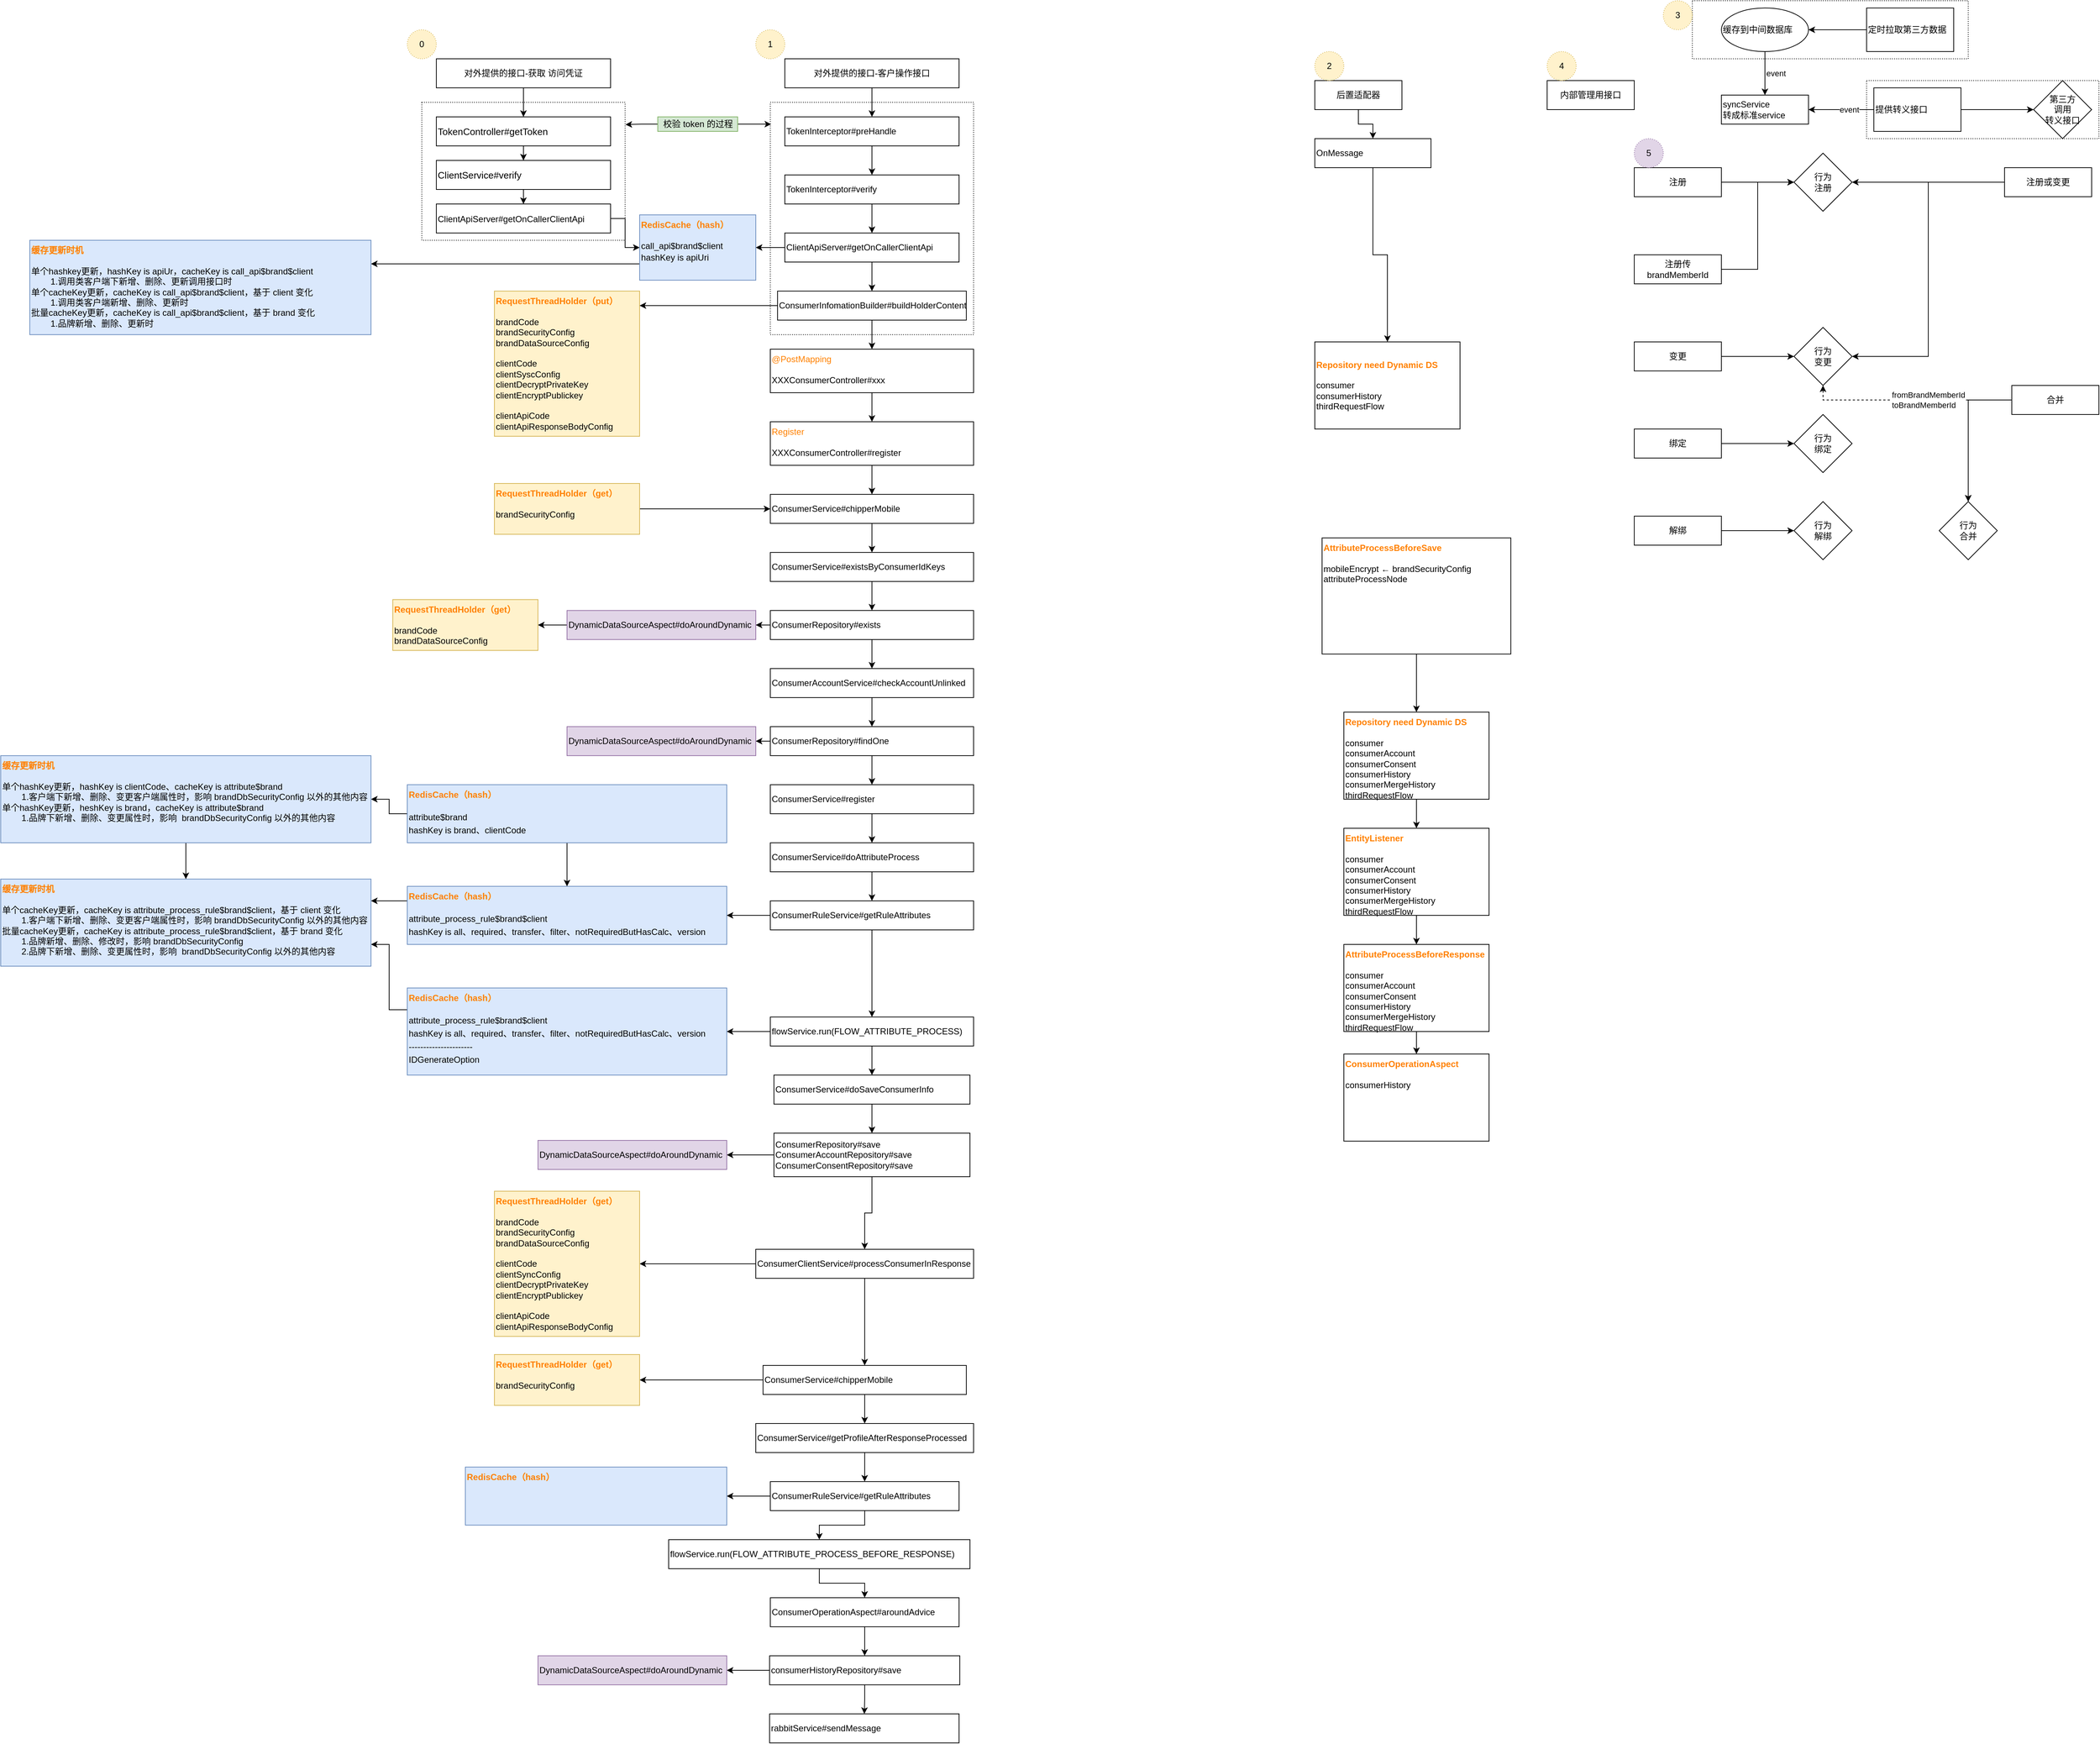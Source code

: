 <mxfile version="24.7.7" pages="7">
  <diagram name="注册逻辑" id="A7pFX_1yvFBt2DFoFLdW">
    <mxGraphModel dx="2901" dy="1098" grid="1" gridSize="10" guides="1" tooltips="1" connect="1" arrows="1" fold="1" page="1" pageScale="1" pageWidth="827" pageHeight="1169" math="0" shadow="0">
      <root>
        <mxCell id="0" />
        <mxCell id="1" parent="0" />
        <mxCell id="LBz35nPjaNDD81SimGE0-1" value="" style="rounded=0;whiteSpace=wrap;html=1;dashed=1;dashPattern=1 2;labelBackgroundColor=none;fontFamily=Helvetica;fontColor=#000000;fillColor=none;align=center;verticalAlign=middle;" vertex="1" parent="1">
          <mxGeometry x="60" y="140" width="280" height="190" as="geometry" />
        </mxCell>
        <mxCell id="LBz35nPjaNDD81SimGE0-2" value="" style="rounded=0;whiteSpace=wrap;html=1;dashed=1;dashPattern=1 2;labelBackgroundColor=none;fontFamily=Helvetica;fontColor=#000000;fillColor=none;align=center;verticalAlign=middle;" vertex="1" parent="1">
          <mxGeometry x="540" y="140" width="280" height="320" as="geometry" />
        </mxCell>
        <mxCell id="LBz35nPjaNDD81SimGE0-3" value="" style="rounded=0;whiteSpace=wrap;html=1;align=left;fillColor=none;dashed=1;dashPattern=1 2;fontFamily=Helvetica;" vertex="1" parent="1">
          <mxGeometry x="1810" width="380" height="80" as="geometry" />
        </mxCell>
        <mxCell id="LBz35nPjaNDD81SimGE0-4" value="" style="edgeStyle=orthogonalEdgeStyle;rounded=0;orthogonalLoop=1;jettySize=auto;html=1;fontFamily=Helvetica;align=left;" edge="1" parent="1" source="LBz35nPjaNDD81SimGE0-5" target="LBz35nPjaNDD81SimGE0-10">
          <mxGeometry relative="1" as="geometry" />
        </mxCell>
        <mxCell id="LBz35nPjaNDD81SimGE0-5" value="对外提供的接口-客户操作接口" style="rounded=0;whiteSpace=wrap;html=1;fontFamily=Helvetica;align=center;" vertex="1" parent="1">
          <mxGeometry x="560" y="80" width="240" height="40" as="geometry" />
        </mxCell>
        <mxCell id="LBz35nPjaNDD81SimGE0-6" value="syncService &lt;br&gt;转成标准service" style="rounded=0;whiteSpace=wrap;html=1;fontFamily=Helvetica;align=left;" vertex="1" parent="1">
          <mxGeometry x="1850" y="130" width="120" height="40" as="geometry" />
        </mxCell>
        <mxCell id="LBz35nPjaNDD81SimGE0-7" value="" style="edgeStyle=orthogonalEdgeStyle;rounded=0;orthogonalLoop=1;jettySize=auto;html=1;fontFamily=Helvetica;align=left;" edge="1" parent="1" source="LBz35nPjaNDD81SimGE0-8" target="LBz35nPjaNDD81SimGE0-22">
          <mxGeometry relative="1" as="geometry" />
        </mxCell>
        <mxCell id="LBz35nPjaNDD81SimGE0-8" value="后置适配器" style="rounded=0;whiteSpace=wrap;html=1;fontFamily=Helvetica;align=center;" vertex="1" parent="1">
          <mxGeometry x="1290" y="110" width="120" height="40" as="geometry" />
        </mxCell>
        <mxCell id="LBz35nPjaNDD81SimGE0-9" value="" style="edgeStyle=orthogonalEdgeStyle;rounded=0;orthogonalLoop=1;jettySize=auto;html=1;fontFamily=Helvetica;fontColor=#000000;align=left;" edge="1" parent="1" source="LBz35nPjaNDD81SimGE0-10" target="LBz35nPjaNDD81SimGE0-75">
          <mxGeometry relative="1" as="geometry" />
        </mxCell>
        <mxCell id="LBz35nPjaNDD81SimGE0-10" value="TokenInterceptor#preHandle" style="rounded=0;whiteSpace=wrap;html=1;align=left;fontFamily=Helvetica;" vertex="1" parent="1">
          <mxGeometry x="560" y="160" width="240" height="40" as="geometry" />
        </mxCell>
        <mxCell id="LBz35nPjaNDD81SimGE0-11" value="&lt;b&gt;&lt;font color=&quot;#ff8000&quot;&gt;RequestThreadHolder（put）&lt;br&gt;&lt;/font&gt;&lt;/b&gt;&lt;br&gt;brandCode&lt;br&gt;brandSecurityConfig&lt;br&gt;brandDataSourceConfig&lt;br&gt;&lt;br&gt;clientCode&lt;br&gt;clientSyscConfig&lt;br&gt;clientDecryptPrivateKey&lt;br&gt;clientEncryptPublickey&lt;br&gt;&lt;br&gt;clientApiCode&lt;br&gt;clientApiResponseBodyConfig" style="rounded=0;whiteSpace=wrap;html=1;align=left;verticalAlign=top;fontFamily=Helvetica;fillColor=#fff2cc;strokeColor=#d6b656;" vertex="1" parent="1">
          <mxGeometry x="160" y="400" width="200" height="200" as="geometry" />
        </mxCell>
        <mxCell id="LBz35nPjaNDD81SimGE0-12" value="" style="edgeStyle=orthogonalEdgeStyle;rounded=0;orthogonalLoop=1;jettySize=auto;html=1;fontFamily=Helvetica;align=left;" edge="1" parent="1" source="LBz35nPjaNDD81SimGE0-13" target="LBz35nPjaNDD81SimGE0-18">
          <mxGeometry relative="1" as="geometry" />
        </mxCell>
        <mxCell id="LBz35nPjaNDD81SimGE0-13" value="&lt;b&gt;&lt;font color=&quot;#ff8000&quot;&gt;Repository need Dynamic DS&lt;br&gt;&lt;/font&gt;&lt;/b&gt;&lt;br&gt;consumer&lt;br&gt;consumerAccount&lt;br&gt;consumerConsent&lt;br&gt;consumerHistory&lt;br&gt;consumerMergeHistory&lt;br&gt;thirdRequestFlow" style="rounded=0;whiteSpace=wrap;html=1;align=left;verticalAlign=top;fontFamily=Helvetica;" vertex="1" parent="1">
          <mxGeometry x="1330" y="980" width="200" height="120" as="geometry" />
        </mxCell>
        <mxCell id="LBz35nPjaNDD81SimGE0-14" value="内部管理用接口" style="rounded=0;whiteSpace=wrap;html=1;fontFamily=Helvetica;align=center;" vertex="1" parent="1">
          <mxGeometry x="1610" y="110" width="120" height="40" as="geometry" />
        </mxCell>
        <mxCell id="LBz35nPjaNDD81SimGE0-15" value="" style="edgeStyle=orthogonalEdgeStyle;rounded=0;orthogonalLoop=1;jettySize=auto;html=1;fontFamily=Helvetica;align=left;" edge="1" parent="1" source="LBz35nPjaNDD81SimGE0-16" target="LBz35nPjaNDD81SimGE0-13">
          <mxGeometry relative="1" as="geometry" />
        </mxCell>
        <mxCell id="LBz35nPjaNDD81SimGE0-16" value="&lt;b&gt;&lt;font color=&quot;#ff8000&quot;&gt;AttributeProcessBeforeSave&lt;br&gt;&lt;/font&gt;&lt;/b&gt;&lt;br&gt;mobileEncrypt ← brandSecurityConfig&lt;br&gt;attributeProcessNode" style="rounded=0;whiteSpace=wrap;html=1;align=left;verticalAlign=top;fontFamily=Helvetica;" vertex="1" parent="1">
          <mxGeometry x="1300" y="740" width="260" height="160" as="geometry" />
        </mxCell>
        <mxCell id="LBz35nPjaNDD81SimGE0-17" value="" style="edgeStyle=orthogonalEdgeStyle;rounded=0;orthogonalLoop=1;jettySize=auto;html=1;fontFamily=Helvetica;align=left;" edge="1" parent="1" source="LBz35nPjaNDD81SimGE0-18" target="LBz35nPjaNDD81SimGE0-20">
          <mxGeometry relative="1" as="geometry" />
        </mxCell>
        <mxCell id="LBz35nPjaNDD81SimGE0-18" value="&lt;b&gt;&lt;font color=&quot;#ff8000&quot;&gt;EntityListener&lt;br&gt;&lt;/font&gt;&lt;/b&gt;&lt;br&gt;consumer&lt;br&gt;consumerAccount&lt;br&gt;consumerConsent&lt;br&gt;consumerHistory&lt;br&gt;consumerMergeHistory&lt;br&gt;thirdRequestFlow" style="rounded=0;whiteSpace=wrap;html=1;align=left;verticalAlign=top;fontFamily=Helvetica;" vertex="1" parent="1">
          <mxGeometry x="1330" y="1140" width="200" height="120" as="geometry" />
        </mxCell>
        <mxCell id="LBz35nPjaNDD81SimGE0-19" value="" style="edgeStyle=orthogonalEdgeStyle;rounded=0;orthogonalLoop=1;jettySize=auto;html=1;fontFamily=Helvetica;align=left;" edge="1" parent="1" source="LBz35nPjaNDD81SimGE0-20" target="LBz35nPjaNDD81SimGE0-62">
          <mxGeometry relative="1" as="geometry" />
        </mxCell>
        <mxCell id="LBz35nPjaNDD81SimGE0-20" value="&lt;b&gt;&lt;font color=&quot;#ff8000&quot;&gt;AttributeProcessBeforeResponse&lt;br&gt;&lt;/font&gt;&lt;/b&gt;&lt;br&gt;consumer&lt;br&gt;consumerAccount&lt;br&gt;consumerConsent&lt;br&gt;consumerHistory&lt;br&gt;consumerMergeHistory&lt;br&gt;thirdRequestFlow" style="rounded=0;whiteSpace=wrap;html=1;align=left;verticalAlign=top;fontFamily=Helvetica;" vertex="1" parent="1">
          <mxGeometry x="1330" y="1300" width="200" height="120" as="geometry" />
        </mxCell>
        <mxCell id="LBz35nPjaNDD81SimGE0-21" style="edgeStyle=orthogonalEdgeStyle;rounded=0;orthogonalLoop=1;jettySize=auto;html=1;exitX=0.5;exitY=1;exitDx=0;exitDy=0;fontFamily=Helvetica;align=left;" edge="1" parent="1" source="LBz35nPjaNDD81SimGE0-22" target="LBz35nPjaNDD81SimGE0-23">
          <mxGeometry relative="1" as="geometry" />
        </mxCell>
        <mxCell id="LBz35nPjaNDD81SimGE0-22" value="OnMessage" style="rounded=0;whiteSpace=wrap;html=1;fontFamily=Helvetica;align=left;" vertex="1" parent="1">
          <mxGeometry x="1290" y="190" width="160" height="40" as="geometry" />
        </mxCell>
        <mxCell id="LBz35nPjaNDD81SimGE0-23" value="&lt;b&gt;&lt;font color=&quot;#ff8000&quot;&gt;Repository need Dynamic DS&lt;br&gt;&lt;/font&gt;&lt;/b&gt;&lt;br&gt;consumer&lt;br&gt;consumerHistory&lt;br&gt;thirdRequestFlow" style="rounded=0;whiteSpace=wrap;html=1;align=left;fontFamily=Helvetica;" vertex="1" parent="1">
          <mxGeometry x="1290" y="470" width="200" height="120" as="geometry" />
        </mxCell>
        <mxCell id="LBz35nPjaNDD81SimGE0-24" value="" style="edgeStyle=orthogonalEdgeStyle;rounded=0;orthogonalLoop=1;jettySize=auto;html=1;fontFamily=Helvetica;align=left;" edge="1" parent="1" source="LBz35nPjaNDD81SimGE0-25" target="LBz35nPjaNDD81SimGE0-27">
          <mxGeometry relative="1" as="geometry" />
        </mxCell>
        <mxCell id="LBz35nPjaNDD81SimGE0-25" value="定时拉取第三方数据" style="whiteSpace=wrap;html=1;align=left;fontFamily=Helvetica;" vertex="1" parent="1">
          <mxGeometry x="2050" y="10" width="120" height="60" as="geometry" />
        </mxCell>
        <mxCell id="LBz35nPjaNDD81SimGE0-26" value="event" style="edgeStyle=orthogonalEdgeStyle;rounded=0;orthogonalLoop=1;jettySize=auto;html=1;fontFamily=Helvetica;align=left;" edge="1" parent="1" source="LBz35nPjaNDD81SimGE0-27" target="LBz35nPjaNDD81SimGE0-6">
          <mxGeometry relative="1" as="geometry" />
        </mxCell>
        <mxCell id="LBz35nPjaNDD81SimGE0-27" value="缓存到中间数据库" style="ellipse;whiteSpace=wrap;html=1;align=left;fontFamily=Helvetica;" vertex="1" parent="1">
          <mxGeometry x="1850" y="10" width="120" height="60" as="geometry" />
        </mxCell>
        <mxCell id="LBz35nPjaNDD81SimGE0-28" value="" style="rounded=0;whiteSpace=wrap;html=1;align=left;fillColor=none;dashed=1;dashPattern=1 2;fontFamily=Helvetica;" vertex="1" parent="1">
          <mxGeometry x="2050" y="110" width="320" height="80" as="geometry" />
        </mxCell>
        <mxCell id="LBz35nPjaNDD81SimGE0-29" value="" style="edgeStyle=orthogonalEdgeStyle;rounded=0;orthogonalLoop=1;jettySize=auto;html=1;fontFamily=Helvetica;align=left;" edge="1" parent="1" source="LBz35nPjaNDD81SimGE0-32" target="LBz35nPjaNDD81SimGE0-33">
          <mxGeometry relative="1" as="geometry" />
        </mxCell>
        <mxCell id="LBz35nPjaNDD81SimGE0-30" value="" style="edgeStyle=orthogonalEdgeStyle;rounded=0;orthogonalLoop=1;jettySize=auto;html=1;fontFamily=Helvetica;align=left;" edge="1" parent="1" source="LBz35nPjaNDD81SimGE0-32" target="LBz35nPjaNDD81SimGE0-6">
          <mxGeometry relative="1" as="geometry" />
        </mxCell>
        <mxCell id="LBz35nPjaNDD81SimGE0-31" value="event" style="edgeLabel;html=1;align=left;verticalAlign=middle;resizable=0;points=[];fontFamily=Helvetica;" vertex="1" connectable="0" parent="LBz35nPjaNDD81SimGE0-30">
          <mxGeometry x="0.089" y="1" relative="1" as="geometry">
            <mxPoint y="-1" as="offset" />
          </mxGeometry>
        </mxCell>
        <mxCell id="LBz35nPjaNDD81SimGE0-32" value="提供转义接口" style="whiteSpace=wrap;html=1;align=left;fontFamily=Helvetica;" vertex="1" parent="1">
          <mxGeometry x="2060" y="120" width="120" height="60" as="geometry" />
        </mxCell>
        <mxCell id="LBz35nPjaNDD81SimGE0-33" value="第三方&lt;br&gt;调用&lt;br&gt;转义接口" style="rhombus;whiteSpace=wrap;html=1;fontFamily=Helvetica;align=center;" vertex="1" parent="1">
          <mxGeometry x="2280" y="110" width="80" height="80" as="geometry" />
        </mxCell>
        <mxCell id="LBz35nPjaNDD81SimGE0-34" value="" style="edgeStyle=orthogonalEdgeStyle;rounded=0;orthogonalLoop=1;jettySize=auto;html=1;fontFamily=Helvetica;align=left;" edge="1" parent="1" source="LBz35nPjaNDD81SimGE0-35" target="LBz35nPjaNDD81SimGE0-52">
          <mxGeometry relative="1" as="geometry" />
        </mxCell>
        <mxCell id="LBz35nPjaNDD81SimGE0-35" value="注册" style="rounded=0;whiteSpace=wrap;html=1;fontFamily=Helvetica;align=center;" vertex="1" parent="1">
          <mxGeometry x="1730" y="230" width="120" height="40" as="geometry" />
        </mxCell>
        <mxCell id="LBz35nPjaNDD81SimGE0-36" style="edgeStyle=orthogonalEdgeStyle;rounded=0;orthogonalLoop=1;jettySize=auto;html=1;entryX=0;entryY=0.5;entryDx=0;entryDy=0;fontFamily=Helvetica;align=left;" edge="1" parent="1" source="LBz35nPjaNDD81SimGE0-37" target="LBz35nPjaNDD81SimGE0-52">
          <mxGeometry relative="1" as="geometry" />
        </mxCell>
        <mxCell id="LBz35nPjaNDD81SimGE0-37" value="注册传 brandMemberId" style="rounded=0;whiteSpace=wrap;html=1;fontFamily=Helvetica;align=center;" vertex="1" parent="1">
          <mxGeometry x="1730" y="350" width="120" height="40" as="geometry" />
        </mxCell>
        <mxCell id="LBz35nPjaNDD81SimGE0-38" value="" style="edgeStyle=orthogonalEdgeStyle;rounded=0;orthogonalLoop=1;jettySize=auto;html=1;fontFamily=Helvetica;align=left;" edge="1" parent="1" source="LBz35nPjaNDD81SimGE0-39" target="LBz35nPjaNDD81SimGE0-56">
          <mxGeometry relative="1" as="geometry" />
        </mxCell>
        <mxCell id="LBz35nPjaNDD81SimGE0-39" value="变更" style="rounded=0;whiteSpace=wrap;html=1;fontFamily=Helvetica;align=center;" vertex="1" parent="1">
          <mxGeometry x="1730" y="470" width="120" height="40" as="geometry" />
        </mxCell>
        <mxCell id="LBz35nPjaNDD81SimGE0-40" value="" style="edgeStyle=orthogonalEdgeStyle;rounded=0;orthogonalLoop=1;jettySize=auto;html=1;fontFamily=Helvetica;align=left;" edge="1" parent="1" source="LBz35nPjaNDD81SimGE0-41" target="LBz35nPjaNDD81SimGE0-53">
          <mxGeometry relative="1" as="geometry" />
        </mxCell>
        <mxCell id="LBz35nPjaNDD81SimGE0-41" value="绑定" style="rounded=0;whiteSpace=wrap;html=1;fontFamily=Helvetica;align=center;" vertex="1" parent="1">
          <mxGeometry x="1730" y="590" width="120" height="40" as="geometry" />
        </mxCell>
        <mxCell id="LBz35nPjaNDD81SimGE0-42" value="" style="edgeStyle=orthogonalEdgeStyle;rounded=0;orthogonalLoop=1;jettySize=auto;html=1;fontFamily=Helvetica;align=left;" edge="1" parent="1" source="LBz35nPjaNDD81SimGE0-43" target="LBz35nPjaNDD81SimGE0-54">
          <mxGeometry relative="1" as="geometry" />
        </mxCell>
        <mxCell id="LBz35nPjaNDD81SimGE0-43" value="解绑" style="rounded=0;whiteSpace=wrap;html=1;fontFamily=Helvetica;align=center;" vertex="1" parent="1">
          <mxGeometry x="1730" y="710" width="120" height="40" as="geometry" />
        </mxCell>
        <mxCell id="LBz35nPjaNDD81SimGE0-44" value="" style="edgeStyle=orthogonalEdgeStyle;rounded=0;orthogonalLoop=1;jettySize=auto;html=1;fontFamily=Helvetica;align=left;" edge="1" parent="1" source="LBz35nPjaNDD81SimGE0-48" target="LBz35nPjaNDD81SimGE0-55">
          <mxGeometry relative="1" as="geometry" />
        </mxCell>
        <mxCell id="LBz35nPjaNDD81SimGE0-45" value="" style="edgeStyle=orthogonalEdgeStyle;rounded=0;orthogonalLoop=1;jettySize=auto;html=1;fontFamily=Helvetica;align=left;" edge="1" parent="1" source="LBz35nPjaNDD81SimGE0-48" target="LBz35nPjaNDD81SimGE0-55">
          <mxGeometry relative="1" as="geometry" />
        </mxCell>
        <mxCell id="LBz35nPjaNDD81SimGE0-46" style="edgeStyle=orthogonalEdgeStyle;rounded=0;orthogonalLoop=1;jettySize=auto;html=1;entryX=0.5;entryY=1;entryDx=0;entryDy=0;dashed=1;fontFamily=Helvetica;align=left;" edge="1" parent="1" source="LBz35nPjaNDD81SimGE0-48" target="LBz35nPjaNDD81SimGE0-56">
          <mxGeometry relative="1" as="geometry">
            <mxPoint x="2040" y="450" as="targetPoint" />
          </mxGeometry>
        </mxCell>
        <mxCell id="LBz35nPjaNDD81SimGE0-47" value="fromBrandMemberId&lt;br&gt;toBrandMemberId" style="edgeLabel;html=1;align=left;verticalAlign=middle;resizable=0;points=[];fontFamily=Helvetica;" vertex="1" connectable="0" parent="LBz35nPjaNDD81SimGE0-46">
          <mxGeometry x="0.192" y="1" relative="1" as="geometry">
            <mxPoint y="-1" as="offset" />
          </mxGeometry>
        </mxCell>
        <mxCell id="LBz35nPjaNDD81SimGE0-48" value="合并" style="rounded=0;whiteSpace=wrap;html=1;fontFamily=Helvetica;align=center;" vertex="1" parent="1">
          <mxGeometry x="2250" y="530" width="120" height="40" as="geometry" />
        </mxCell>
        <mxCell id="LBz35nPjaNDD81SimGE0-49" value="" style="edgeStyle=orthogonalEdgeStyle;rounded=0;orthogonalLoop=1;jettySize=auto;html=1;fontFamily=Helvetica;align=left;" edge="1" parent="1" source="LBz35nPjaNDD81SimGE0-51" target="LBz35nPjaNDD81SimGE0-52">
          <mxGeometry relative="1" as="geometry" />
        </mxCell>
        <mxCell id="LBz35nPjaNDD81SimGE0-50" style="edgeStyle=orthogonalEdgeStyle;rounded=0;orthogonalLoop=1;jettySize=auto;html=1;exitX=0;exitY=0.5;exitDx=0;exitDy=0;entryX=1;entryY=0.5;entryDx=0;entryDy=0;fontFamily=Helvetica;align=left;" edge="1" parent="1" source="LBz35nPjaNDD81SimGE0-51" target="LBz35nPjaNDD81SimGE0-56">
          <mxGeometry relative="1" as="geometry" />
        </mxCell>
        <mxCell id="LBz35nPjaNDD81SimGE0-51" value="注册或变更" style="rounded=0;whiteSpace=wrap;html=1;fontFamily=Helvetica;align=center;" vertex="1" parent="1">
          <mxGeometry x="2240" y="230" width="120" height="40" as="geometry" />
        </mxCell>
        <mxCell id="LBz35nPjaNDD81SimGE0-52" value="行为&lt;br&gt;注册" style="rhombus;whiteSpace=wrap;html=1;rounded=0;fontFamily=Helvetica;align=center;" vertex="1" parent="1">
          <mxGeometry x="1950" y="210" width="80" height="80" as="geometry" />
        </mxCell>
        <mxCell id="LBz35nPjaNDD81SimGE0-53" value="行为&lt;br&gt;绑定" style="rhombus;whiteSpace=wrap;html=1;rounded=0;fontFamily=Helvetica;align=center;" vertex="1" parent="1">
          <mxGeometry x="1950" y="570" width="80" height="80" as="geometry" />
        </mxCell>
        <mxCell id="LBz35nPjaNDD81SimGE0-54" value="行为&lt;br&gt;解绑" style="rhombus;whiteSpace=wrap;html=1;rounded=0;fontFamily=Helvetica;align=center;" vertex="1" parent="1">
          <mxGeometry x="1950" y="690" width="80" height="80" as="geometry" />
        </mxCell>
        <mxCell id="LBz35nPjaNDD81SimGE0-55" value="行为&lt;br&gt;合并" style="rhombus;whiteSpace=wrap;html=1;rounded=0;fontFamily=Helvetica;align=center;" vertex="1" parent="1">
          <mxGeometry x="2150" y="690" width="80" height="80" as="geometry" />
        </mxCell>
        <mxCell id="LBz35nPjaNDD81SimGE0-56" value="行为&lt;br&gt;变更" style="rhombus;whiteSpace=wrap;html=1;rounded=0;fontFamily=Helvetica;align=center;" vertex="1" parent="1">
          <mxGeometry x="1950" y="450" width="80" height="80" as="geometry" />
        </mxCell>
        <mxCell id="LBz35nPjaNDD81SimGE0-57" value="1" style="ellipse;whiteSpace=wrap;html=1;aspect=fixed;dashed=1;dashPattern=1 2;fillColor=#fff2cc;align=center;strokeColor=#d6b656;fontFamily=Helvetica;" vertex="1" parent="1">
          <mxGeometry x="520" y="40" width="40" height="40" as="geometry" />
        </mxCell>
        <mxCell id="LBz35nPjaNDD81SimGE0-58" value="2" style="ellipse;whiteSpace=wrap;html=1;aspect=fixed;dashed=1;dashPattern=1 2;fillColor=#fff2cc;align=center;strokeColor=#d6b656;fontFamily=Helvetica;" vertex="1" parent="1">
          <mxGeometry x="1290" y="70" width="40" height="40" as="geometry" />
        </mxCell>
        <mxCell id="LBz35nPjaNDD81SimGE0-59" value="3" style="ellipse;whiteSpace=wrap;html=1;aspect=fixed;dashed=1;dashPattern=1 2;fillColor=#fff2cc;align=center;strokeColor=#d6b656;fontFamily=Helvetica;" vertex="1" parent="1">
          <mxGeometry x="1770" width="40" height="40" as="geometry" />
        </mxCell>
        <mxCell id="LBz35nPjaNDD81SimGE0-60" value="5" style="ellipse;whiteSpace=wrap;html=1;aspect=fixed;dashed=1;dashPattern=1 2;fillColor=#e1d5e7;align=center;strokeColor=#9673a6;fontFamily=Helvetica;" vertex="1" parent="1">
          <mxGeometry x="1730" y="190" width="40" height="40" as="geometry" />
        </mxCell>
        <mxCell id="LBz35nPjaNDD81SimGE0-61" value="4" style="ellipse;whiteSpace=wrap;html=1;aspect=fixed;dashed=1;dashPattern=1 2;fillColor=#fff2cc;align=center;strokeColor=#d6b656;fontFamily=Helvetica;" vertex="1" parent="1">
          <mxGeometry x="1610" y="70" width="40" height="40" as="geometry" />
        </mxCell>
        <mxCell id="LBz35nPjaNDD81SimGE0-62" value="&lt;b&gt;&lt;font color=&quot;#ff8000&quot;&gt;ConsumerOperationAspect&lt;br&gt;&lt;/font&gt;&lt;/b&gt;&lt;br&gt;consumerHistory" style="rounded=0;whiteSpace=wrap;html=1;align=left;verticalAlign=top;fontFamily=Helvetica;" vertex="1" parent="1">
          <mxGeometry x="1330" y="1451" width="200" height="120" as="geometry" />
        </mxCell>
        <mxCell id="LBz35nPjaNDD81SimGE0-63" value="" style="edgeStyle=orthogonalEdgeStyle;rounded=0;orthogonalLoop=1;jettySize=auto;html=1;fontFamily=Helvetica;align=left;" edge="1" parent="1" source="LBz35nPjaNDD81SimGE0-64" target="LBz35nPjaNDD81SimGE0-67">
          <mxGeometry relative="1" as="geometry" />
        </mxCell>
        <mxCell id="LBz35nPjaNDD81SimGE0-64" value="对外提供的接口-获取 访问凭证" style="rounded=0;whiteSpace=wrap;html=1;align=center;verticalAlign=middle;fontFamily=Helvetica;" vertex="1" parent="1">
          <mxGeometry x="80" y="80" width="240" height="40" as="geometry" />
        </mxCell>
        <mxCell id="LBz35nPjaNDD81SimGE0-65" value="0" style="ellipse;whiteSpace=wrap;html=1;aspect=fixed;dashed=1;dashPattern=1 2;fillColor=#fff2cc;align=center;strokeColor=#d6b656;fontFamily=Helvetica;" vertex="1" parent="1">
          <mxGeometry x="40" y="40" width="40" height="40" as="geometry" />
        </mxCell>
        <mxCell id="LBz35nPjaNDD81SimGE0-66" value="" style="edgeStyle=orthogonalEdgeStyle;rounded=0;orthogonalLoop=1;jettySize=auto;html=1;fontFamily=Helvetica;align=left;" edge="1" parent="1" source="LBz35nPjaNDD81SimGE0-67" target="LBz35nPjaNDD81SimGE0-69">
          <mxGeometry relative="1" as="geometry" />
        </mxCell>
        <mxCell id="LBz35nPjaNDD81SimGE0-67" value="&lt;div style=&quot;&quot;&gt;&lt;div style=&quot;font-size: 9.8pt;&quot;&gt;TokenController#getToken&lt;/div&gt;&lt;/div&gt;" style="rounded=0;whiteSpace=wrap;html=1;align=left;labelBackgroundColor=none;fontColor=#000000;verticalAlign=middle;fontFamily=Helvetica;" vertex="1" parent="1">
          <mxGeometry x="80" y="160" width="240" height="40" as="geometry" />
        </mxCell>
        <mxCell id="LBz35nPjaNDD81SimGE0-68" value="" style="edgeStyle=orthogonalEdgeStyle;rounded=0;orthogonalLoop=1;jettySize=auto;html=1;fontFamily=Helvetica;align=left;" edge="1" parent="1" source="LBz35nPjaNDD81SimGE0-69" target="LBz35nPjaNDD81SimGE0-71">
          <mxGeometry relative="1" as="geometry" />
        </mxCell>
        <mxCell id="LBz35nPjaNDD81SimGE0-69" value="&lt;div style=&quot;&quot;&gt;&lt;div style=&quot;font-size: 9.8pt;&quot;&gt;ClientService#verify&lt;/div&gt;&lt;/div&gt;" style="rounded=0;whiteSpace=wrap;html=1;align=left;labelBackgroundColor=none;fontColor=#000000;verticalAlign=middle;fontFamily=Helvetica;" vertex="1" parent="1">
          <mxGeometry x="80" y="220" width="240" height="40" as="geometry" />
        </mxCell>
        <mxCell id="LBz35nPjaNDD81SimGE0-70" style="edgeStyle=orthogonalEdgeStyle;rounded=0;orthogonalLoop=1;jettySize=auto;html=1;exitX=1;exitY=0.5;exitDx=0;exitDy=0;entryX=0;entryY=0.5;entryDx=0;entryDy=0;fontFamily=Helvetica;fontColor=#000000;align=left;" edge="1" parent="1" source="LBz35nPjaNDD81SimGE0-71" target="LBz35nPjaNDD81SimGE0-73">
          <mxGeometry relative="1" as="geometry" />
        </mxCell>
        <mxCell id="LBz35nPjaNDD81SimGE0-71" value="&lt;div style=&quot;font-size: 9.8pt&quot;&gt;&lt;div style=&quot;font-size: 9.8pt&quot;&gt;&lt;span style=&quot;font-size: 12px&quot;&gt;ClientApiServer#getOnCallerClientApi&lt;/span&gt;&lt;br&gt;&lt;/div&gt;&lt;/div&gt;" style="rounded=0;whiteSpace=wrap;html=1;align=left;labelBackgroundColor=none;fontColor=#000000;verticalAlign=middle;fontFamily=Helvetica;" vertex="1" parent="1">
          <mxGeometry x="80" y="280" width="240" height="40" as="geometry" />
        </mxCell>
        <mxCell id="LBz35nPjaNDD81SimGE0-72" style="edgeStyle=orthogonalEdgeStyle;rounded=0;orthogonalLoop=1;jettySize=auto;html=1;exitX=0;exitY=0.75;exitDx=0;exitDy=0;entryX=1;entryY=0.25;entryDx=0;entryDy=0;" edge="1" parent="1" source="LBz35nPjaNDD81SimGE0-73" target="LBz35nPjaNDD81SimGE0-150">
          <mxGeometry relative="1" as="geometry">
            <mxPoint x="-30" y="410" as="targetPoint" />
          </mxGeometry>
        </mxCell>
        <mxCell id="LBz35nPjaNDD81SimGE0-73" value="&lt;b&gt;&lt;font color=&quot;#ff8000&quot;&gt;RedisCache（hash）&lt;br&gt;&lt;/font&gt;&lt;/b&gt;&lt;span&gt;&lt;br&gt;call_api$brand$client&lt;/span&gt;&lt;b&gt;&lt;font color=&quot;#ff8000&quot;&gt;&lt;br&gt;&lt;/font&gt;&lt;/b&gt;&lt;div style=&quot;line-height: 18px&quot;&gt;&lt;div&gt;&lt;div style=&quot;line-height: 18px&quot;&gt;hashKey is apiUri&lt;/div&gt;&lt;/div&gt;&lt;/div&gt;" style="rounded=0;whiteSpace=wrap;html=1;align=left;verticalAlign=top;fontFamily=Helvetica;fillColor=#dae8fc;strokeColor=#6c8ebf;" vertex="1" parent="1">
          <mxGeometry x="360" y="295" width="160" height="90" as="geometry" />
        </mxCell>
        <mxCell id="LBz35nPjaNDD81SimGE0-74" value="" style="edgeStyle=orthogonalEdgeStyle;rounded=0;orthogonalLoop=1;jettySize=auto;html=1;fontFamily=Helvetica;fontColor=#000000;align=left;" edge="1" parent="1" source="LBz35nPjaNDD81SimGE0-75" target="LBz35nPjaNDD81SimGE0-78">
          <mxGeometry relative="1" as="geometry" />
        </mxCell>
        <mxCell id="LBz35nPjaNDD81SimGE0-75" value="TokenInterceptor#verify" style="rounded=0;whiteSpace=wrap;html=1;align=left;fontFamily=Helvetica;" vertex="1" parent="1">
          <mxGeometry x="560" y="240" width="240" height="40" as="geometry" />
        </mxCell>
        <mxCell id="LBz35nPjaNDD81SimGE0-76" value="" style="edgeStyle=orthogonalEdgeStyle;rounded=0;orthogonalLoop=1;jettySize=auto;html=1;fontFamily=Helvetica;fontColor=#000000;align=left;" edge="1" parent="1" source="LBz35nPjaNDD81SimGE0-78" target="LBz35nPjaNDD81SimGE0-81">
          <mxGeometry relative="1" as="geometry" />
        </mxCell>
        <mxCell id="LBz35nPjaNDD81SimGE0-77" value="" style="edgeStyle=orthogonalEdgeStyle;rounded=0;orthogonalLoop=1;jettySize=auto;html=1;fontFamily=Helvetica;fontColor=#FF8000;align=left;elbow=vertical;" edge="1" parent="1" source="LBz35nPjaNDD81SimGE0-78" target="LBz35nPjaNDD81SimGE0-73">
          <mxGeometry relative="1" as="geometry" />
        </mxCell>
        <mxCell id="LBz35nPjaNDD81SimGE0-78" value="ClientApiServer#getOnCallerClientApi" style="rounded=0;whiteSpace=wrap;html=1;align=left;fontFamily=Helvetica;" vertex="1" parent="1">
          <mxGeometry x="560" y="320" width="240" height="40" as="geometry" />
        </mxCell>
        <mxCell id="LBz35nPjaNDD81SimGE0-79" style="edgeStyle=orthogonalEdgeStyle;rounded=0;orthogonalLoop=1;jettySize=auto;html=1;exitX=0;exitY=0.5;exitDx=0;exitDy=0;entryX=1;entryY=0.1;entryDx=0;entryDy=0;entryPerimeter=0;fontFamily=Helvetica;fontColor=#000000;align=left;" edge="1" parent="1" source="LBz35nPjaNDD81SimGE0-81" target="LBz35nPjaNDD81SimGE0-11">
          <mxGeometry relative="1" as="geometry" />
        </mxCell>
        <mxCell id="LBz35nPjaNDD81SimGE0-80" value="" style="edgeStyle=orthogonalEdgeStyle;rounded=0;orthogonalLoop=1;jettySize=auto;html=1;fontFamily=Helvetica;fontColor=#000000;align=left;" edge="1" parent="1" source="LBz35nPjaNDD81SimGE0-81" target="LBz35nPjaNDD81SimGE0-86">
          <mxGeometry relative="1" as="geometry" />
        </mxCell>
        <mxCell id="LBz35nPjaNDD81SimGE0-81" value="ConsumerInfomationBuilder#buildHolderContent" style="rounded=0;whiteSpace=wrap;html=1;align=left;fontFamily=Helvetica;" vertex="1" parent="1">
          <mxGeometry x="550" y="400" width="260" height="40" as="geometry" />
        </mxCell>
        <mxCell id="LBz35nPjaNDD81SimGE0-82" value="" style="edgeStyle=orthogonalEdgeStyle;rounded=0;orthogonalLoop=1;jettySize=auto;html=1;fontFamily=Helvetica;fontColor=#000000;align=left;entryX=1.002;entryY=0.161;entryDx=0;entryDy=0;entryPerimeter=0;" edge="1" parent="1" source="LBz35nPjaNDD81SimGE0-84" target="LBz35nPjaNDD81SimGE0-1">
          <mxGeometry relative="1" as="geometry" />
        </mxCell>
        <mxCell id="LBz35nPjaNDD81SimGE0-83" value="" style="edgeStyle=orthogonalEdgeStyle;rounded=0;orthogonalLoop=1;jettySize=auto;html=1;entryX=0.004;entryY=0.094;entryDx=0;entryDy=0;entryPerimeter=0;" edge="1" parent="1" source="LBz35nPjaNDD81SimGE0-84" target="LBz35nPjaNDD81SimGE0-2">
          <mxGeometry relative="1" as="geometry" />
        </mxCell>
        <mxCell id="LBz35nPjaNDD81SimGE0-84" value="校验 token 的过程" style="text;html=1;align=center;verticalAlign=middle;resizable=0;points=[];autosize=1;strokeColor=#82b366;fillColor=#d5e8d4;fontFamily=Helvetica;" vertex="1" parent="1">
          <mxGeometry x="385" y="160" width="110" height="20" as="geometry" />
        </mxCell>
        <mxCell id="LBz35nPjaNDD81SimGE0-85" value="" style="edgeStyle=orthogonalEdgeStyle;rounded=0;orthogonalLoop=1;jettySize=auto;html=1;fontFamily=Helvetica;fontColor=#000000;align=left;" edge="1" parent="1" source="LBz35nPjaNDD81SimGE0-86" target="LBz35nPjaNDD81SimGE0-88">
          <mxGeometry relative="1" as="geometry" />
        </mxCell>
        <mxCell id="LBz35nPjaNDD81SimGE0-86" value="&lt;font color=&quot;#ff8000&quot;&gt;@PostMapping&lt;/font&gt;&lt;br&gt;&lt;br&gt;XXXConsumerController#xxx" style="rounded=0;whiteSpace=wrap;html=1;align=left;fontFamily=Helvetica;verticalAlign=top;" vertex="1" parent="1">
          <mxGeometry x="540" y="480" width="280" height="60" as="geometry" />
        </mxCell>
        <mxCell id="LBz35nPjaNDD81SimGE0-87" value="" style="edgeStyle=orthogonalEdgeStyle;rounded=0;orthogonalLoop=1;jettySize=auto;html=1;fontFamily=Helvetica;fontColor=#000000;align=left;" edge="1" parent="1" source="LBz35nPjaNDD81SimGE0-88" target="LBz35nPjaNDD81SimGE0-89">
          <mxGeometry relative="1" as="geometry" />
        </mxCell>
        <mxCell id="LBz35nPjaNDD81SimGE0-88" value="&lt;font color=&quot;#ff8000&quot;&gt;Register&lt;/font&gt;&lt;br&gt;&lt;br&gt;XXXConsumerController#register" style="rounded=0;whiteSpace=wrap;html=1;align=left;fontFamily=Helvetica;verticalAlign=top;" vertex="1" parent="1">
          <mxGeometry x="540" y="580" width="280" height="60" as="geometry" />
        </mxCell>
        <mxCell id="LBz35nPjaNDD81SimGE0-89" value="&lt;font&gt;ConsumerService#chipperMobile&lt;/font&gt;" style="rounded=0;whiteSpace=wrap;html=1;align=left;fontFamily=Helvetica;verticalAlign=middle;fontColor=#000000;" vertex="1" parent="1">
          <mxGeometry x="540" y="680" width="280" height="40" as="geometry" />
        </mxCell>
        <mxCell id="LBz35nPjaNDD81SimGE0-90" value="" style="edgeStyle=orthogonalEdgeStyle;rounded=0;orthogonalLoop=1;jettySize=auto;html=1;fontFamily=Helvetica;fontColor=#000000;align=left;" edge="1" parent="1" source="LBz35nPjaNDD81SimGE0-91" target="LBz35nPjaNDD81SimGE0-89">
          <mxGeometry relative="1" as="geometry" />
        </mxCell>
        <mxCell id="LBz35nPjaNDD81SimGE0-91" value="&lt;b&gt;&lt;font color=&quot;#ff8000&quot;&gt;RequestThreadHolder（get）&lt;br&gt;&lt;/font&gt;&lt;/b&gt;&lt;br&gt;brandSecurityConfig" style="rounded=0;whiteSpace=wrap;html=1;align=left;verticalAlign=top;fontFamily=Helvetica;fillColor=#fff2cc;strokeColor=#d6b656;" vertex="1" parent="1">
          <mxGeometry x="160" y="665" width="200" height="70" as="geometry" />
        </mxCell>
        <mxCell id="LBz35nPjaNDD81SimGE0-92" value="" style="edgeStyle=orthogonalEdgeStyle;rounded=0;orthogonalLoop=1;jettySize=auto;html=1;fontFamily=Helvetica;fontColor=#000000;align=left;exitX=0.5;exitY=1;exitDx=0;exitDy=0;" edge="1" parent="1" source="LBz35nPjaNDD81SimGE0-89" target="LBz35nPjaNDD81SimGE0-94">
          <mxGeometry relative="1" as="geometry">
            <mxPoint x="680" y="800" as="sourcePoint" />
          </mxGeometry>
        </mxCell>
        <mxCell id="LBz35nPjaNDD81SimGE0-93" value="" style="edgeStyle=orthogonalEdgeStyle;rounded=0;orthogonalLoop=1;jettySize=auto;html=1;fontFamily=Helvetica;fontColor=#000000;align=left;" edge="1" parent="1" source="LBz35nPjaNDD81SimGE0-94" target="LBz35nPjaNDD81SimGE0-97">
          <mxGeometry relative="1" as="geometry" />
        </mxCell>
        <mxCell id="LBz35nPjaNDD81SimGE0-94" value="ConsumerService#existsByConsumerIdKeys" style="rounded=0;whiteSpace=wrap;html=1;align=left;fontFamily=Helvetica;verticalAlign=middle;fontColor=#000000;" vertex="1" parent="1">
          <mxGeometry x="540" y="760" width="280" height="40" as="geometry" />
        </mxCell>
        <mxCell id="LBz35nPjaNDD81SimGE0-95" value="" style="edgeStyle=orthogonalEdgeStyle;rounded=0;orthogonalLoop=1;jettySize=auto;html=1;fontFamily=Helvetica;fontColor=#000000;align=left;" edge="1" parent="1" source="LBz35nPjaNDD81SimGE0-97" target="LBz35nPjaNDD81SimGE0-99">
          <mxGeometry relative="1" as="geometry" />
        </mxCell>
        <mxCell id="LBz35nPjaNDD81SimGE0-96" value="" style="edgeStyle=orthogonalEdgeStyle;rounded=0;orthogonalLoop=1;jettySize=auto;html=1;fontFamily=Helvetica;fontColor=#000000;align=left;" edge="1" parent="1" source="LBz35nPjaNDD81SimGE0-97" target="LBz35nPjaNDD81SimGE0-105">
          <mxGeometry relative="1" as="geometry" />
        </mxCell>
        <mxCell id="LBz35nPjaNDD81SimGE0-97" value="ConsumerRepository#exists" style="rounded=0;whiteSpace=wrap;html=1;align=left;fontFamily=Helvetica;verticalAlign=middle;fontColor=#000000;" vertex="1" parent="1">
          <mxGeometry x="540" y="840" width="280" height="40" as="geometry" />
        </mxCell>
        <mxCell id="LBz35nPjaNDD81SimGE0-98" value="" style="edgeStyle=orthogonalEdgeStyle;rounded=0;orthogonalLoop=1;jettySize=auto;html=1;fontFamily=Helvetica;fontColor=#000000;align=left;" edge="1" parent="1" source="LBz35nPjaNDD81SimGE0-99" target="LBz35nPjaNDD81SimGE0-103">
          <mxGeometry relative="1" as="geometry" />
        </mxCell>
        <mxCell id="LBz35nPjaNDD81SimGE0-99" value="ConsumerAccountService#checkAccountUnlinked" style="rounded=0;whiteSpace=wrap;html=1;align=left;fontFamily=Helvetica;verticalAlign=middle;fontColor=#000000;" vertex="1" parent="1">
          <mxGeometry x="540" y="920" width="280" height="40" as="geometry" />
        </mxCell>
        <mxCell id="LBz35nPjaNDD81SimGE0-100" value="&lt;b&gt;&lt;font color=&quot;#ff8000&quot;&gt;RequestThreadHolder（get）&lt;br&gt;&lt;/font&gt;&lt;/b&gt;&lt;br&gt;brandCode&lt;br&gt;brandDataSourceConfig" style="rounded=0;whiteSpace=wrap;html=1;align=left;verticalAlign=top;fontFamily=Helvetica;fillColor=#fff2cc;strokeColor=#d6b656;" vertex="1" parent="1">
          <mxGeometry x="20" y="825" width="200" height="70" as="geometry" />
        </mxCell>
        <mxCell id="LBz35nPjaNDD81SimGE0-101" value="" style="edgeStyle=orthogonalEdgeStyle;rounded=0;orthogonalLoop=1;jettySize=auto;html=1;fontFamily=Helvetica;fontColor=#000000;align=left;" edge="1" parent="1" source="LBz35nPjaNDD81SimGE0-103" target="LBz35nPjaNDD81SimGE0-107">
          <mxGeometry relative="1" as="geometry" />
        </mxCell>
        <mxCell id="LBz35nPjaNDD81SimGE0-102" value="" style="edgeStyle=orthogonalEdgeStyle;rounded=0;orthogonalLoop=1;jettySize=auto;html=1;fontFamily=Helvetica;fontColor=#FF8000;align=left;elbow=vertical;" edge="1" parent="1" source="LBz35nPjaNDD81SimGE0-103" target="LBz35nPjaNDD81SimGE0-138">
          <mxGeometry relative="1" as="geometry" />
        </mxCell>
        <mxCell id="LBz35nPjaNDD81SimGE0-103" value="ConsumerRepository#findOne" style="rounded=0;whiteSpace=wrap;html=1;align=left;fontFamily=Helvetica;verticalAlign=middle;fontColor=#000000;" vertex="1" parent="1">
          <mxGeometry x="540" y="1000" width="280" height="40" as="geometry" />
        </mxCell>
        <mxCell id="LBz35nPjaNDD81SimGE0-104" value="" style="edgeStyle=orthogonalEdgeStyle;rounded=0;orthogonalLoop=1;jettySize=auto;html=1;fontFamily=Helvetica;fontColor=#000000;align=left;" edge="1" parent="1" source="LBz35nPjaNDD81SimGE0-105" target="LBz35nPjaNDD81SimGE0-100">
          <mxGeometry relative="1" as="geometry" />
        </mxCell>
        <mxCell id="LBz35nPjaNDD81SimGE0-105" value="DynamicDataSourceAspect#doAroundDynamic" style="rounded=0;whiteSpace=wrap;html=1;align=left;fontFamily=Helvetica;verticalAlign=middle;fillColor=#e1d5e7;strokeColor=#9673a6;" vertex="1" parent="1">
          <mxGeometry x="260" y="840" width="260" height="40" as="geometry" />
        </mxCell>
        <mxCell id="LBz35nPjaNDD81SimGE0-106" value="" style="edgeStyle=orthogonalEdgeStyle;rounded=0;orthogonalLoop=1;jettySize=auto;html=1;fontFamily=Helvetica;fontColor=#000000;align=left;" edge="1" parent="1" source="LBz35nPjaNDD81SimGE0-107" target="LBz35nPjaNDD81SimGE0-109">
          <mxGeometry relative="1" as="geometry" />
        </mxCell>
        <mxCell id="LBz35nPjaNDD81SimGE0-107" value="ConsumerService#register" style="rounded=0;whiteSpace=wrap;html=1;align=left;fontFamily=Helvetica;verticalAlign=middle;fontColor=#000000;" vertex="1" parent="1">
          <mxGeometry x="540" y="1080" width="280" height="40" as="geometry" />
        </mxCell>
        <mxCell id="LBz35nPjaNDD81SimGE0-108" value="" style="edgeStyle=orthogonalEdgeStyle;rounded=0;orthogonalLoop=1;jettySize=auto;html=1;fontFamily=Helvetica;fontColor=#000000;align=left;" edge="1" parent="1" source="LBz35nPjaNDD81SimGE0-109" target="LBz35nPjaNDD81SimGE0-114">
          <mxGeometry relative="1" as="geometry" />
        </mxCell>
        <mxCell id="LBz35nPjaNDD81SimGE0-109" value="ConsumerService#doAttributeProcess" style="rounded=0;whiteSpace=wrap;html=1;align=left;fontFamily=Helvetica;verticalAlign=middle;fontColor=#000000;" vertex="1" parent="1">
          <mxGeometry x="540" y="1160" width="280" height="40" as="geometry" />
        </mxCell>
        <mxCell id="LBz35nPjaNDD81SimGE0-110" style="edgeStyle=orthogonalEdgeStyle;rounded=0;orthogonalLoop=1;jettySize=auto;html=1;exitX=0;exitY=0.25;exitDx=0;exitDy=0;entryX=1;entryY=0.25;entryDx=0;entryDy=0;" edge="1" parent="1" source="LBz35nPjaNDD81SimGE0-111" target="LBz35nPjaNDD81SimGE0-151">
          <mxGeometry relative="1" as="geometry" />
        </mxCell>
        <mxCell id="LBz35nPjaNDD81SimGE0-111" value="&lt;b&gt;&lt;font color=&quot;#ff8000&quot;&gt;RedisCache（hash）&lt;br&gt;&lt;/font&gt;&lt;/b&gt;&lt;br&gt;&lt;div style=&quot;line-height: 18px&quot;&gt;attribute_process_rule$brand$client&lt;br&gt;&lt;div style=&quot;line-height: 18px&quot;&gt;hashKey is all、required、transfer、filter、notRequiredButHasCalc、version&lt;/div&gt;&lt;/div&gt;" style="rounded=0;whiteSpace=wrap;html=1;align=left;verticalAlign=top;fontFamily=Helvetica;fillColor=#dae8fc;strokeColor=#6c8ebf;" vertex="1" parent="1">
          <mxGeometry x="40" y="1220" width="440" height="80" as="geometry" />
        </mxCell>
        <mxCell id="LBz35nPjaNDD81SimGE0-112" value="" style="edgeStyle=orthogonalEdgeStyle;rounded=0;orthogonalLoop=1;jettySize=auto;html=1;fontFamily=Helvetica;fontColor=#FF8000;align=left;elbow=vertical;" edge="1" parent="1" source="LBz35nPjaNDD81SimGE0-114" target="LBz35nPjaNDD81SimGE0-111">
          <mxGeometry relative="1" as="geometry" />
        </mxCell>
        <mxCell id="LBz35nPjaNDD81SimGE0-113" value="" style="edgeStyle=orthogonalEdgeStyle;rounded=0;orthogonalLoop=1;jettySize=auto;html=1;fontFamily=Helvetica;fontColor=#FF8000;align=left;elbow=vertical;" edge="1" parent="1" source="LBz35nPjaNDD81SimGE0-114" target="LBz35nPjaNDD81SimGE0-141">
          <mxGeometry relative="1" as="geometry" />
        </mxCell>
        <mxCell id="LBz35nPjaNDD81SimGE0-114" value="ConsumerRuleService#getRuleAttributes" style="rounded=0;whiteSpace=wrap;html=1;align=left;fontFamily=Helvetica;verticalAlign=middle;fontColor=#000000;" vertex="1" parent="1">
          <mxGeometry x="540" y="1240" width="280" height="40" as="geometry" />
        </mxCell>
        <mxCell id="LBz35nPjaNDD81SimGE0-115" value="" style="edgeStyle=orthogonalEdgeStyle;rounded=0;orthogonalLoop=1;jettySize=auto;html=1;fontFamily=Helvetica;fontColor=#000000;align=left;" edge="1" parent="1" source="LBz35nPjaNDD81SimGE0-116" target="LBz35nPjaNDD81SimGE0-119">
          <mxGeometry relative="1" as="geometry" />
        </mxCell>
        <mxCell id="LBz35nPjaNDD81SimGE0-116" value="ConsumerService#doSaveConsumerInfo" style="rounded=0;whiteSpace=wrap;html=1;align=left;fontFamily=Helvetica;verticalAlign=middle;fontColor=#000000;" vertex="1" parent="1">
          <mxGeometry x="545" y="1480" width="270" height="40" as="geometry" />
        </mxCell>
        <mxCell id="LBz35nPjaNDD81SimGE0-117" value="" style="edgeStyle=orthogonalEdgeStyle;rounded=0;orthogonalLoop=1;jettySize=auto;html=1;fontFamily=Helvetica;fontColor=#000000;align=left;entryX=0.5;entryY=0;entryDx=0;entryDy=0;" edge="1" parent="1" source="LBz35nPjaNDD81SimGE0-119" target="LBz35nPjaNDD81SimGE0-122">
          <mxGeometry relative="1" as="geometry" />
        </mxCell>
        <mxCell id="LBz35nPjaNDD81SimGE0-118" style="edgeStyle=orthogonalEdgeStyle;rounded=0;orthogonalLoop=1;jettySize=auto;html=1;exitX=0;exitY=0.5;exitDx=0;exitDy=0;entryX=1;entryY=0.5;entryDx=0;entryDy=0;fontFamily=Helvetica;fontColor=#FF8000;align=left;" edge="1" parent="1" source="LBz35nPjaNDD81SimGE0-119" target="LBz35nPjaNDD81SimGE0-135">
          <mxGeometry relative="1" as="geometry" />
        </mxCell>
        <mxCell id="LBz35nPjaNDD81SimGE0-119" value="ConsumerRepository#save&lt;br&gt;ConsumerAccountRepository#save&lt;br&gt;ConsumerConsentRepository#save" style="rounded=0;whiteSpace=wrap;html=1;align=left;fontFamily=Helvetica;verticalAlign=middle;fontColor=#000000;" vertex="1" parent="1">
          <mxGeometry x="545" y="1560" width="270" height="60" as="geometry" />
        </mxCell>
        <mxCell id="LBz35nPjaNDD81SimGE0-120" style="edgeStyle=orthogonalEdgeStyle;rounded=0;orthogonalLoop=1;jettySize=auto;html=1;exitX=0;exitY=0.5;exitDx=0;exitDy=0;entryX=1;entryY=0.5;entryDx=0;entryDy=0;fontFamily=Helvetica;fontColor=#000000;align=left;" edge="1" parent="1" source="LBz35nPjaNDD81SimGE0-122" target="LBz35nPjaNDD81SimGE0-123">
          <mxGeometry relative="1" as="geometry" />
        </mxCell>
        <mxCell id="LBz35nPjaNDD81SimGE0-121" value="" style="edgeStyle=orthogonalEdgeStyle;rounded=0;orthogonalLoop=1;jettySize=auto;html=1;fontFamily=Helvetica;fontColor=#FF8000;align=left;elbow=vertical;" edge="1" parent="1" source="LBz35nPjaNDD81SimGE0-122" target="LBz35nPjaNDD81SimGE0-144">
          <mxGeometry relative="1" as="geometry" />
        </mxCell>
        <mxCell id="LBz35nPjaNDD81SimGE0-122" value="ConsumerClientService#processConsumerInResponse" style="rounded=0;whiteSpace=wrap;html=1;align=left;fontFamily=Helvetica;verticalAlign=middle;fontColor=#000000;" vertex="1" parent="1">
          <mxGeometry x="520" y="1720" width="300" height="40" as="geometry" />
        </mxCell>
        <mxCell id="LBz35nPjaNDD81SimGE0-123" value="&lt;b&gt;&lt;font color=&quot;#ff8000&quot;&gt;RequestThreadHolder（get）&lt;br&gt;&lt;/font&gt;&lt;/b&gt;&lt;br&gt;brandCode&lt;br&gt;brandSecurityConfig&lt;br&gt;brandDataSourceConfig&lt;br&gt;&lt;br&gt;clientCode&lt;br&gt;clientSyncConfig&lt;br&gt;clientDecryptPrivateKey&lt;br&gt;clientEncryptPublickey&lt;br&gt;&lt;br&gt;clientApiCode&lt;br&gt;clientApiResponseBodyConfig" style="rounded=0;whiteSpace=wrap;html=1;align=left;verticalAlign=top;fontFamily=Helvetica;fillColor=#fff2cc;strokeColor=#d6b656;" vertex="1" parent="1">
          <mxGeometry x="160" y="1640" width="200" height="200" as="geometry" />
        </mxCell>
        <mxCell id="LBz35nPjaNDD81SimGE0-124" value="" style="edgeStyle=orthogonalEdgeStyle;rounded=0;orthogonalLoop=1;jettySize=auto;html=1;fontFamily=Helvetica;fontColor=#000000;align=left;" edge="1" parent="1" source="LBz35nPjaNDD81SimGE0-125" target="LBz35nPjaNDD81SimGE0-128">
          <mxGeometry relative="1" as="geometry" />
        </mxCell>
        <mxCell id="LBz35nPjaNDD81SimGE0-125" value="ConsumerService#getProfileAfterResponseProcessed" style="rounded=0;whiteSpace=wrap;html=1;align=left;fontFamily=Helvetica;verticalAlign=middle;fontColor=#000000;" vertex="1" parent="1">
          <mxGeometry x="520" y="1960" width="300" height="40" as="geometry" />
        </mxCell>
        <mxCell id="LBz35nPjaNDD81SimGE0-126" value="" style="edgeStyle=orthogonalEdgeStyle;rounded=0;orthogonalLoop=1;jettySize=auto;html=1;fontFamily=Helvetica;fontColor=#000000;align=left;" edge="1" parent="1" source="LBz35nPjaNDD81SimGE0-128" target="LBz35nPjaNDD81SimGE0-129">
          <mxGeometry relative="1" as="geometry" />
        </mxCell>
        <mxCell id="LBz35nPjaNDD81SimGE0-127" value="" style="edgeStyle=orthogonalEdgeStyle;rounded=0;orthogonalLoop=1;jettySize=auto;html=1;fontFamily=Helvetica;fontColor=#FF8000;align=left;elbow=vertical;" edge="1" parent="1" source="LBz35nPjaNDD81SimGE0-128" target="LBz35nPjaNDD81SimGE0-147">
          <mxGeometry relative="1" as="geometry" />
        </mxCell>
        <mxCell id="LBz35nPjaNDD81SimGE0-128" value="ConsumerRuleService#getRuleAttributes" style="rounded=0;whiteSpace=wrap;html=1;align=left;fontFamily=Helvetica;verticalAlign=middle;fontColor=#000000;" vertex="1" parent="1">
          <mxGeometry x="540" y="2040" width="260" height="40" as="geometry" />
        </mxCell>
        <mxCell id="LBz35nPjaNDD81SimGE0-129" value="&lt;b&gt;&lt;font color=&quot;#ff8000&quot;&gt;RedisCache（hash）&lt;br&gt;&lt;/font&gt;&lt;/b&gt;&lt;br&gt;&lt;div style=&quot;line-height: 18px&quot;&gt;&lt;div style=&quot;line-height: 18px&quot;&gt;&lt;br&gt;&lt;/div&gt;&lt;/div&gt;" style="rounded=0;whiteSpace=wrap;html=1;align=left;verticalAlign=top;fontFamily=Helvetica;fillColor=#dae8fc;strokeColor=#6c8ebf;" vertex="1" parent="1">
          <mxGeometry x="120" y="2020" width="360" height="80" as="geometry" />
        </mxCell>
        <mxCell id="LBz35nPjaNDD81SimGE0-130" value="" style="edgeStyle=orthogonalEdgeStyle;rounded=0;orthogonalLoop=1;jettySize=auto;html=1;fontFamily=Helvetica;fontColor=#000000;align=left;" edge="1" parent="1" source="LBz35nPjaNDD81SimGE0-131" target="LBz35nPjaNDD81SimGE0-134">
          <mxGeometry relative="1" as="geometry" />
        </mxCell>
        <mxCell id="LBz35nPjaNDD81SimGE0-131" value="ConsumerOperationAspect#aroundAdvice" style="rounded=0;whiteSpace=wrap;html=1;align=left;fontFamily=Helvetica;verticalAlign=middle;fontColor=#000000;" vertex="1" parent="1">
          <mxGeometry x="540" y="2200" width="260" height="40" as="geometry" />
        </mxCell>
        <mxCell id="LBz35nPjaNDD81SimGE0-132" value="" style="edgeStyle=orthogonalEdgeStyle;rounded=0;orthogonalLoop=1;jettySize=auto;html=1;fontFamily=Helvetica;fontColor=#FF8000;align=left;elbow=vertical;" edge="1" parent="1" source="LBz35nPjaNDD81SimGE0-134" target="LBz35nPjaNDD81SimGE0-136">
          <mxGeometry relative="1" as="geometry" />
        </mxCell>
        <mxCell id="LBz35nPjaNDD81SimGE0-133" value="" style="edgeStyle=orthogonalEdgeStyle;rounded=0;orthogonalLoop=1;jettySize=auto;html=1;fontFamily=Helvetica;fontColor=#FF8000;align=left;elbow=vertical;" edge="1" parent="1" source="LBz35nPjaNDD81SimGE0-134" target="LBz35nPjaNDD81SimGE0-137">
          <mxGeometry relative="1" as="geometry" />
        </mxCell>
        <mxCell id="LBz35nPjaNDD81SimGE0-134" value="consumerHistoryRepository#save" style="rounded=0;whiteSpace=wrap;html=1;align=left;fontFamily=Helvetica;verticalAlign=middle;fontColor=#000000;" vertex="1" parent="1">
          <mxGeometry x="539" y="2280" width="262" height="40" as="geometry" />
        </mxCell>
        <mxCell id="LBz35nPjaNDD81SimGE0-135" value="DynamicDataSourceAspect#doAroundDynamic" style="rounded=0;whiteSpace=wrap;html=1;align=left;fontFamily=Helvetica;verticalAlign=middle;fillColor=#e1d5e7;strokeColor=#9673a6;" vertex="1" parent="1">
          <mxGeometry x="220" y="1570" width="260" height="40" as="geometry" />
        </mxCell>
        <mxCell id="LBz35nPjaNDD81SimGE0-136" value="DynamicDataSourceAspect#doAroundDynamic" style="rounded=0;whiteSpace=wrap;html=1;align=left;fontFamily=Helvetica;verticalAlign=middle;fillColor=#e1d5e7;strokeColor=#9673a6;" vertex="1" parent="1">
          <mxGeometry x="220" y="2280" width="260" height="40" as="geometry" />
        </mxCell>
        <mxCell id="LBz35nPjaNDD81SimGE0-137" value="rabbitService#sendMessage" style="rounded=0;whiteSpace=wrap;html=1;align=left;fontFamily=Helvetica;verticalAlign=middle;fontColor=#000000;" vertex="1" parent="1">
          <mxGeometry x="539" y="2360" width="261" height="40" as="geometry" />
        </mxCell>
        <mxCell id="LBz35nPjaNDD81SimGE0-138" value="DynamicDataSourceAspect#doAroundDynamic" style="rounded=0;whiteSpace=wrap;html=1;align=left;fontFamily=Helvetica;verticalAlign=middle;fillColor=#e1d5e7;strokeColor=#9673a6;" vertex="1" parent="1">
          <mxGeometry x="260" y="1000" width="260" height="40" as="geometry" />
        </mxCell>
        <mxCell id="LBz35nPjaNDD81SimGE0-139" value="" style="edgeStyle=orthogonalEdgeStyle;rounded=0;orthogonalLoop=1;jettySize=auto;html=1;fontFamily=Helvetica;fontColor=#FF8000;align=left;elbow=vertical;" edge="1" parent="1" source="LBz35nPjaNDD81SimGE0-141" target="LBz35nPjaNDD81SimGE0-116">
          <mxGeometry relative="1" as="geometry" />
        </mxCell>
        <mxCell id="LBz35nPjaNDD81SimGE0-140" value="" style="edgeStyle=orthogonalEdgeStyle;rounded=0;orthogonalLoop=1;jettySize=auto;html=1;fontFamily=Helvetica;fontColor=#FF8000;align=left;elbow=vertical;" edge="1" parent="1" source="LBz35nPjaNDD81SimGE0-141" target="LBz35nPjaNDD81SimGE0-149">
          <mxGeometry relative="1" as="geometry" />
        </mxCell>
        <mxCell id="LBz35nPjaNDD81SimGE0-141" value="flowService.run(FLOW_ATTRIBUTE_PROCESS)" style="rounded=0;whiteSpace=wrap;html=1;align=left;fontFamily=Helvetica;verticalAlign=middle;fontColor=#000000;" vertex="1" parent="1">
          <mxGeometry x="540" y="1400" width="280" height="40" as="geometry" />
        </mxCell>
        <mxCell id="LBz35nPjaNDD81SimGE0-142" style="edgeStyle=orthogonalEdgeStyle;rounded=0;orthogonalLoop=1;jettySize=auto;html=1;exitX=0;exitY=0.5;exitDx=0;exitDy=0;entryX=1;entryY=0.5;entryDx=0;entryDy=0;fontFamily=Helvetica;fontColor=#FF8000;align=left;" edge="1" parent="1" source="LBz35nPjaNDD81SimGE0-144" target="LBz35nPjaNDD81SimGE0-145">
          <mxGeometry relative="1" as="geometry" />
        </mxCell>
        <mxCell id="LBz35nPjaNDD81SimGE0-143" value="" style="edgeStyle=orthogonalEdgeStyle;rounded=0;orthogonalLoop=1;jettySize=auto;html=1;fontFamily=Helvetica;fontColor=#FF8000;align=left;elbow=vertical;" edge="1" parent="1" source="LBz35nPjaNDD81SimGE0-144" target="LBz35nPjaNDD81SimGE0-125">
          <mxGeometry relative="1" as="geometry" />
        </mxCell>
        <mxCell id="LBz35nPjaNDD81SimGE0-144" value="&lt;font&gt;ConsumerService#chipperMobile&lt;/font&gt;" style="rounded=0;whiteSpace=wrap;html=1;align=left;fontFamily=Helvetica;verticalAlign=middle;fontColor=#000000;" vertex="1" parent="1">
          <mxGeometry x="530" y="1880" width="280" height="40" as="geometry" />
        </mxCell>
        <mxCell id="LBz35nPjaNDD81SimGE0-145" value="&lt;b&gt;&lt;font color=&quot;#ff8000&quot;&gt;RequestThreadHolder（get）&lt;br&gt;&lt;/font&gt;&lt;/b&gt;&lt;br&gt;brandSecurityConfig" style="rounded=0;whiteSpace=wrap;html=1;align=left;verticalAlign=top;fontFamily=Helvetica;fillColor=#fff2cc;strokeColor=#d6b656;" vertex="1" parent="1">
          <mxGeometry x="160" y="1865" width="200" height="70" as="geometry" />
        </mxCell>
        <mxCell id="LBz35nPjaNDD81SimGE0-146" style="edgeStyle=orthogonalEdgeStyle;rounded=0;orthogonalLoop=1;jettySize=auto;html=1;entryX=0.5;entryY=0;entryDx=0;entryDy=0;fontFamily=Helvetica;fontColor=#FF8000;align=left;" edge="1" parent="1" source="LBz35nPjaNDD81SimGE0-147" target="LBz35nPjaNDD81SimGE0-131">
          <mxGeometry relative="1" as="geometry" />
        </mxCell>
        <mxCell id="LBz35nPjaNDD81SimGE0-147" value="flowService.run(FLOW_ATTRIBUTE_PROCESS_BEFORE_RESPONSE)" style="rounded=0;whiteSpace=wrap;html=1;align=left;fontFamily=Helvetica;verticalAlign=middle;fontColor=#000000;" vertex="1" parent="1">
          <mxGeometry x="400" y="2120" width="415" height="40" as="geometry" />
        </mxCell>
        <mxCell id="LBz35nPjaNDD81SimGE0-148" style="edgeStyle=orthogonalEdgeStyle;rounded=0;orthogonalLoop=1;jettySize=auto;html=1;exitX=0;exitY=0.25;exitDx=0;exitDy=0;entryX=1;entryY=0.75;entryDx=0;entryDy=0;" edge="1" parent="1" source="LBz35nPjaNDD81SimGE0-149" target="LBz35nPjaNDD81SimGE0-151">
          <mxGeometry relative="1" as="geometry" />
        </mxCell>
        <mxCell id="LBz35nPjaNDD81SimGE0-149" value="&lt;b&gt;&lt;font color=&quot;#ff8000&quot;&gt;RedisCache（hash）&lt;br&gt;&lt;/font&gt;&lt;/b&gt;&lt;br&gt;&lt;div style=&quot;line-height: 18px&quot;&gt;attribute_process_rule$brand$client&lt;br&gt;&lt;div style=&quot;line-height: 18px&quot;&gt;hashKey is all、required、transfer、filter、notRequiredButHasCalc、version&lt;/div&gt;&lt;div style=&quot;line-height: 18px&quot;&gt;----------------------&lt;/div&gt;&lt;div style=&quot;line-height: 18px&quot;&gt;IDGenerateOption&lt;/div&gt;&lt;/div&gt;" style="rounded=0;whiteSpace=wrap;html=1;align=left;verticalAlign=top;fontFamily=Helvetica;fillColor=#dae8fc;strokeColor=#6c8ebf;" vertex="1" parent="1">
          <mxGeometry x="40" y="1360" width="440" height="120" as="geometry" />
        </mxCell>
        <mxCell id="LBz35nPjaNDD81SimGE0-150" value="&lt;span&gt;&lt;font color=&quot;#ff8000&quot;&gt;&lt;b&gt;缓存更新时机&lt;br&gt;&lt;/b&gt;&lt;/font&gt;&lt;br&gt;单个hashkey更新，&lt;/span&gt;hashKey is apiUr，cacheKey is call_api$brand$client&lt;br&gt;&lt;span&gt;&lt;span&gt;&#x9;&lt;/span&gt;&lt;span&gt;&#x9;&lt;/span&gt;&lt;span&gt;&#x9;&lt;/span&gt;&lt;span&gt;&#x9;&lt;/span&gt;&lt;span style=&quot;white-space: pre&quot;&gt;&#x9;&lt;/span&gt;1.调用类客户端下新增、删除、更新调用接口时&lt;/span&gt;&lt;span&gt;&lt;br&gt;单个cacheKey更新，cacheKey is&amp;nbsp;&lt;/span&gt;call_api$brand$client，基于 client 变化&lt;span&gt;&lt;br&gt;&lt;span&gt;&#x9;&lt;/span&gt;&lt;span&gt;&#x9;&lt;/span&gt;&lt;span&gt;&#x9;&lt;/span&gt;&lt;span&gt;&#x9;&lt;/span&gt;&lt;span style=&quot;white-space: pre&quot;&gt;&#x9;&lt;/span&gt;1.调用类客户端新增、删除、更新时&lt;/span&gt;&lt;br&gt;批量cacheKey更新，cacheKey is call_api$brand$client，基于 brand 变化&lt;br&gt;&lt;span style=&quot;white-space: pre&quot;&gt;&#x9;&lt;/span&gt;1.品牌新增、删除、更新时&lt;br&gt;&lt;b&gt;&lt;font color=&quot;#ff8000&quot;&gt;&lt;br&gt;&lt;/font&gt;&lt;/b&gt;&lt;div style=&quot;line-height: 18px&quot;&gt;&lt;div&gt;&lt;/div&gt;&lt;/div&gt;" style="rounded=0;whiteSpace=wrap;html=1;align=left;verticalAlign=top;fontFamily=Helvetica;fillColor=#dae8fc;strokeColor=#6c8ebf;" vertex="1" parent="1">
          <mxGeometry x="-480" y="330" width="470" height="130" as="geometry" />
        </mxCell>
        <mxCell id="LBz35nPjaNDD81SimGE0-151" value="&lt;span&gt;&lt;font color=&quot;#ff8000&quot;&gt;&lt;b&gt;缓存更新时机&lt;br&gt;&lt;/b&gt;&lt;/font&gt;&lt;br&gt;单个cacheKey更新，&lt;/span&gt;cacheKey is attribute_process_rule$brand$client，基于 client 变化&lt;br&gt;&lt;span&gt;&lt;span&gt;&#x9;&lt;/span&gt;&lt;span&gt;&#x9;&lt;/span&gt;&lt;span&gt;&#x9;&lt;/span&gt;&lt;span&gt;&#x9;&lt;/span&gt;&lt;span&gt;&#x9;&lt;/span&gt;&lt;span&gt;&#x9;&lt;/span&gt;&lt;span&gt;&#x9;&lt;/span&gt;&lt;span&gt;&#x9;&lt;/span&gt;&lt;span style=&quot;white-space: pre&quot;&gt;&#x9;&lt;/span&gt;1.客户端下新增、删除、变更客户端属性时，影响&amp;nbsp;&lt;/span&gt;brandDbSecurityConfig 以外的其他内容&lt;span&gt;&lt;br&gt;&lt;/span&gt;批量cacheKey更新，cacheKey is attribute_process_rule$brand$client，基于 brand 变化&lt;br&gt;&lt;span&gt;&#x9;&lt;/span&gt;&lt;span&gt;&#x9;&lt;/span&gt;&lt;span&gt;&#x9;&lt;/span&gt;&lt;span&gt;&#x9;&lt;/span&gt;&lt;span style=&quot;white-space: pre&quot;&gt;&#x9;&lt;/span&gt;1.品牌新增、删除、修改时，影响 brandDbSecurityConfig&lt;br&gt;&lt;span&gt;&#x9;&lt;/span&gt;&lt;span&gt;&#x9;&lt;/span&gt;&lt;span&gt;&#x9;&lt;/span&gt;&lt;span&gt;&#x9;&lt;/span&gt;&lt;span style=&quot;white-space: pre&quot;&gt;&#x9;&lt;/span&gt;2.品牌下新增、删除、变更属性时，影响&amp;nbsp; brandDbSecurityConfig 以外的其他内容&lt;br&gt;&lt;b&gt;&lt;font color=&quot;#ff8000&quot;&gt;&lt;br&gt;&lt;/font&gt;&lt;/b&gt;&lt;div style=&quot;line-height: 18px&quot;&gt;&lt;div&gt;&lt;/div&gt;&lt;/div&gt;" style="rounded=0;whiteSpace=wrap;html=1;align=left;verticalAlign=top;fontFamily=Helvetica;fillColor=#dae8fc;strokeColor=#6c8ebf;" vertex="1" parent="1">
          <mxGeometry x="-520" y="1210" width="510" height="120" as="geometry" />
        </mxCell>
        <mxCell id="LBz35nPjaNDD81SimGE0-152" style="edgeStyle=orthogonalEdgeStyle;rounded=0;orthogonalLoop=1;jettySize=auto;html=1;exitX=0.5;exitY=1;exitDx=0;exitDy=0;entryX=0.5;entryY=0;entryDx=0;entryDy=0;" edge="1" parent="1" source="LBz35nPjaNDD81SimGE0-154" target="LBz35nPjaNDD81SimGE0-111">
          <mxGeometry relative="1" as="geometry" />
        </mxCell>
        <mxCell id="LBz35nPjaNDD81SimGE0-153" value="" style="edgeStyle=orthogonalEdgeStyle;rounded=0;orthogonalLoop=1;jettySize=auto;html=1;" edge="1" parent="1" source="LBz35nPjaNDD81SimGE0-154" target="LBz35nPjaNDD81SimGE0-156">
          <mxGeometry relative="1" as="geometry" />
        </mxCell>
        <mxCell id="LBz35nPjaNDD81SimGE0-154" value="&lt;b&gt;&lt;font color=&quot;#ff8000&quot;&gt;RedisCache（hash）&lt;br&gt;&lt;/font&gt;&lt;/b&gt;&lt;br&gt;&lt;div style=&quot;line-height: 18px&quot;&gt;attribute$brand&lt;br&gt;&lt;div style=&quot;line-height: 18px&quot;&gt;hashKey is brand、clientCode&lt;/div&gt;&lt;/div&gt;" style="rounded=0;whiteSpace=wrap;html=1;align=left;verticalAlign=top;fontFamily=Helvetica;fillColor=#dae8fc;strokeColor=#6c8ebf;" vertex="1" parent="1">
          <mxGeometry x="40" y="1080" width="440" height="80" as="geometry" />
        </mxCell>
        <mxCell id="LBz35nPjaNDD81SimGE0-155" style="edgeStyle=orthogonalEdgeStyle;rounded=0;orthogonalLoop=1;jettySize=auto;html=1;exitX=0.5;exitY=1;exitDx=0;exitDy=0;entryX=0.5;entryY=0;entryDx=0;entryDy=0;" edge="1" parent="1" source="LBz35nPjaNDD81SimGE0-156" target="LBz35nPjaNDD81SimGE0-151">
          <mxGeometry relative="1" as="geometry" />
        </mxCell>
        <mxCell id="LBz35nPjaNDD81SimGE0-156" value="&lt;span&gt;&lt;font color=&quot;#ff8000&quot;&gt;&lt;b&gt;缓存更新时机&lt;br&gt;&lt;/b&gt;&lt;/font&gt;&lt;br&gt;单个hashKey更新，hashKey is clientCode、&lt;/span&gt;cacheKey is attribute$brand&lt;br&gt;&lt;span&gt;&lt;span&gt;&#x9;&lt;/span&gt;&lt;span&gt;&#x9;&lt;/span&gt;&lt;span&gt;&#x9;&lt;/span&gt;&lt;span&gt;&#x9;&lt;/span&gt;&lt;span&gt;&#x9;&lt;/span&gt;&lt;span&gt;&#x9;&lt;/span&gt;&lt;span&gt;&#x9;&lt;/span&gt;&lt;span&gt;&#x9;&lt;/span&gt;&lt;span style=&quot;white-space: pre&quot;&gt;&#x9;&lt;/span&gt;1.客户端下新增、删除、变更客户端属性时，影响&amp;nbsp;&lt;/span&gt;brandDbSecurityConfig 以外的其他内容&lt;span&gt;&lt;br&gt;&lt;/span&gt;单个hashKey更新，heshKey is brand，cacheKey is attribute$brand&lt;br&gt;&lt;span style=&quot;white-space: pre&quot;&gt;&#x9;&lt;/span&gt;1.品牌下新增、删除、变更属性时，影响&amp;nbsp; brandDbSecurityConfig 以外的其他内容&lt;br&gt;&lt;b&gt;&lt;font color=&quot;#ff8000&quot;&gt;&lt;br&gt;&lt;/font&gt;&lt;/b&gt;&lt;div style=&quot;line-height: 18px&quot;&gt;&lt;div&gt;&lt;/div&gt;&lt;/div&gt;" style="rounded=0;whiteSpace=wrap;html=1;align=left;verticalAlign=top;fontFamily=Helvetica;fillColor=#dae8fc;strokeColor=#6c8ebf;" vertex="1" parent="1">
          <mxGeometry x="-520" y="1040" width="510" height="120" as="geometry" />
        </mxCell>
      </root>
    </mxGraphModel>
  </diagram>
  <diagram name="混合部署方式" id="FnEtKLouQwoH2T0hNnlD">
    <mxGraphModel dx="1092" dy="808" grid="1" gridSize="10" guides="1" tooltips="1" connect="1" arrows="1" fold="1" page="1" pageScale="1" pageWidth="827" pageHeight="1169" math="0" shadow="0">
      <root>
        <mxCell id="riVO5FwVGNAl-_Gmm6gE-0" />
        <mxCell id="riVO5FwVGNAl-_Gmm6gE-1" parent="riVO5FwVGNAl-_Gmm6gE-0" />
        <mxCell id="riVO5FwVGNAl-_Gmm6gE-45" value="&lt;font color=&quot;#ff8000&quot;&gt;mysql&lt;/font&gt; one or multi instance : multi databases" style="rounded=0;whiteSpace=wrap;html=1;labelBackgroundColor=none;fontFamily=Helvetica;fontColor=#000000;fillColor=none;align=left;verticalAlign=bottom;dashed=1;dashPattern=1 1;strokeWidth=2;" parent="riVO5FwVGNAl-_Gmm6gE-1" vertex="1">
          <mxGeometry x="261" y="420" width="279" height="120" as="geometry" />
        </mxCell>
        <mxCell id="riVO5FwVGNAl-_Gmm6gE-24" style="edgeStyle=orthogonalEdgeStyle;rounded=0;orthogonalLoop=1;jettySize=auto;html=1;exitX=1;exitY=0.5;exitDx=0;exitDy=0;entryX=0;entryY=0.5;entryDx=0;entryDy=0;fontFamily=Helvetica;fontColor=#000000;align=left;curved=1;" parent="riVO5FwVGNAl-_Gmm6gE-1" source="riVO5FwVGNAl-_Gmm6gE-2" target="riVO5FwVGNAl-_Gmm6gE-19" edge="1">
          <mxGeometry relative="1" as="geometry" />
        </mxCell>
        <mxCell id="riVO5FwVGNAl-_Gmm6gE-26" style="edgeStyle=orthogonalEdgeStyle;curved=1;rounded=0;orthogonalLoop=1;jettySize=auto;html=1;exitX=1;exitY=0.5;exitDx=0;exitDy=0;entryX=0;entryY=0.5;entryDx=0;entryDy=0;fontFamily=Helvetica;fontColor=#000000;align=left;" parent="riVO5FwVGNAl-_Gmm6gE-1" source="riVO5FwVGNAl-_Gmm6gE-2" target="riVO5FwVGNAl-_Gmm6gE-21" edge="1">
          <mxGeometry relative="1" as="geometry" />
        </mxCell>
        <mxCell id="riVO5FwVGNAl-_Gmm6gE-27" style="edgeStyle=orthogonalEdgeStyle;curved=1;rounded=0;orthogonalLoop=1;jettySize=auto;html=1;exitX=1;exitY=0.5;exitDx=0;exitDy=0;entryX=0;entryY=0.5;entryDx=0;entryDy=0;fontFamily=Helvetica;fontColor=#000000;align=left;" parent="riVO5FwVGNAl-_Gmm6gE-1" source="riVO5FwVGNAl-_Gmm6gE-2" target="riVO5FwVGNAl-_Gmm6gE-20" edge="1">
          <mxGeometry relative="1" as="geometry" />
        </mxCell>
        <mxCell id="riVO5FwVGNAl-_Gmm6gE-2" value="&lt;font color=&quot;#ff8000&quot;&gt;ucr services&lt;br&gt;&lt;/font&gt;different services&lt;br&gt;different resources requests&lt;br&gt;different nodeAffinity" style="whiteSpace=wrap;html=1;labelBackgroundColor=none;fontFamily=Helvetica;fontColor=#000000;fillColor=none;align=center;verticalAlign=middle;" parent="riVO5FwVGNAl-_Gmm6gE-1" vertex="1">
          <mxGeometry x="410" y="200" width="160" height="80" as="geometry" />
        </mxCell>
        <mxCell id="riVO5FwVGNAl-_Gmm6gE-11" value="" style="edgeStyle=orthogonalEdgeStyle;rounded=0;orthogonalLoop=1;jettySize=auto;html=1;fontFamily=Helvetica;fontColor=#000000;align=left;" parent="riVO5FwVGNAl-_Gmm6gE-1" source="riVO5FwVGNAl-_Gmm6gE-7" target="riVO5FwVGNAl-_Gmm6gE-10" edge="1">
          <mxGeometry relative="1" as="geometry" />
        </mxCell>
        <mxCell id="riVO5FwVGNAl-_Gmm6gE-7" value="&lt;font color=&quot;#ff8000&quot;&gt;Ali API Gateway&lt;br&gt;&lt;/font&gt;one instance&lt;br&gt;&lt;span&gt;multi domain&lt;/span&gt;" style="shape=step;perimeter=stepPerimeter;whiteSpace=wrap;html=1;fixedSize=1;labelBackgroundColor=none;fontFamily=Helvetica;fontColor=#000000;fillColor=none;align=center;verticalAlign=middle;" parent="riVO5FwVGNAl-_Gmm6gE-1" vertex="1">
          <mxGeometry x="20" y="220" width="120" height="40" as="geometry" />
        </mxCell>
        <mxCell id="riVO5FwVGNAl-_Gmm6gE-9" style="edgeStyle=orthogonalEdgeStyle;rounded=0;orthogonalLoop=1;jettySize=auto;html=1;exitX=0.5;exitY=1;exitDx=0;exitDy=0;entryX=0.5;entryY=0;entryDx=0;entryDy=0;fontFamily=Helvetica;fontColor=#000000;align=left;" parent="riVO5FwVGNAl-_Gmm6gE-1" source="riVO5FwVGNAl-_Gmm6gE-8" target="riVO5FwVGNAl-_Gmm6gE-7" edge="1">
          <mxGeometry relative="1" as="geometry" />
        </mxCell>
        <mxCell id="riVO5FwVGNAl-_Gmm6gE-8" value="thirdparty clients" style="ellipse;whiteSpace=wrap;html=1;labelBackgroundColor=none;fontFamily=Helvetica;fontColor=#000000;fillColor=none;align=center;verticalAlign=middle;" parent="riVO5FwVGNAl-_Gmm6gE-1" vertex="1">
          <mxGeometry x="27.5" y="80" width="105" height="40" as="geometry" />
        </mxCell>
        <mxCell id="riVO5FwVGNAl-_Gmm6gE-15" value="" style="edgeStyle=orthogonalEdgeStyle;rounded=0;orthogonalLoop=1;jettySize=auto;html=1;fontFamily=Helvetica;fontColor=#000000;align=left;entryX=0;entryY=0.5;entryDx=0;entryDy=0;" parent="riVO5FwVGNAl-_Gmm6gE-1" source="riVO5FwVGNAl-_Gmm6gE-10" target="riVO5FwVGNAl-_Gmm6gE-2" edge="1">
          <mxGeometry relative="1" as="geometry">
            <mxPoint x="460" y="240" as="targetPoint" />
          </mxGeometry>
        </mxCell>
        <mxCell id="riVO5FwVGNAl-_Gmm6gE-16" value="proxy by&lt;br&gt;host &amp;amp; path" style="edgeLabel;html=1;align=center;verticalAlign=middle;resizable=0;points=[];fontFamily=Helvetica;fontColor=#000000;" parent="riVO5FwVGNAl-_Gmm6gE-15" vertex="1" connectable="0">
          <mxGeometry x="-0.217" y="1" relative="1" as="geometry">
            <mxPoint x="2" y="1" as="offset" />
          </mxGeometry>
        </mxCell>
        <mxCell id="riVO5FwVGNAl-_Gmm6gE-10" value="&lt;font color=&quot;#ff8000&quot;&gt;ingress&lt;/font&gt;&lt;br&gt;one instance" style="rhombus;whiteSpace=wrap;html=1;labelBackgroundColor=none;fontFamily=Helvetica;fontColor=#000000;fillColor=none;align=center;verticalAlign=middle;" parent="riVO5FwVGNAl-_Gmm6gE-1" vertex="1">
          <mxGeometry x="240" y="200" width="80" height="80" as="geometry" />
        </mxCell>
        <mxCell id="riVO5FwVGNAl-_Gmm6gE-12" value="" style="shape=crossbar;whiteSpace=wrap;html=1;rounded=1;direction=south;labelBackgroundColor=none;fontFamily=Helvetica;fontColor=#000000;fillColor=none;align=center;verticalAlign=middle;dashed=1;dashPattern=1 1;strokeWidth=2;" parent="riVO5FwVGNAl-_Gmm6gE-1" vertex="1">
          <mxGeometry x="170" y="100" width="20" height="300" as="geometry" />
        </mxCell>
        <mxCell id="riVO5FwVGNAl-_Gmm6gE-13" value="Ali ACK" style="text;strokeColor=none;fillColor=none;align=left;verticalAlign=middle;spacingLeft=4;spacingRight=4;overflow=hidden;points=[[0,0.5],[1,0.5]];portConstraint=eastwest;rotatable=0;dashed=1;labelBackgroundColor=none;fontFamily=Helvetica;fontColor=#FF8000;" parent="riVO5FwVGNAl-_Gmm6gE-1" vertex="1">
          <mxGeometry x="190" y="100" width="80" height="30" as="geometry" />
        </mxCell>
        <mxCell id="riVO5FwVGNAl-_Gmm6gE-19" value="&lt;font color=&quot;#ff8000&quot;&gt;ack node&lt;/font&gt;&lt;br&gt;node_1&lt;br&gt;multi-pods" style="ellipse;whiteSpace=wrap;html=1;aspect=fixed;labelBackgroundColor=none;fontFamily=Helvetica;fontColor=#000000;fillColor=none;align=center;verticalAlign=middle;" parent="riVO5FwVGNAl-_Gmm6gE-1" vertex="1">
          <mxGeometry x="680" y="120" width="60" height="60" as="geometry" />
        </mxCell>
        <mxCell id="riVO5FwVGNAl-_Gmm6gE-20" value="&lt;font color=&quot;#ff8000&quot;&gt;ack node&lt;br&gt;&lt;/font&gt;node_2&lt;br&gt;multi-pods" style="ellipse;whiteSpace=wrap;html=1;aspect=fixed;labelBackgroundColor=none;fontFamily=Helvetica;fontColor=#000000;fillColor=none;align=center;verticalAlign=middle;" parent="riVO5FwVGNAl-_Gmm6gE-1" vertex="1">
          <mxGeometry x="680" y="200" width="60" height="60" as="geometry" />
        </mxCell>
        <mxCell id="riVO5FwVGNAl-_Gmm6gE-21" value="&lt;font color=&quot;#ff8000&quot;&gt;ack node&lt;/font&gt;&lt;br&gt;node_n&lt;br&gt;multi-pods" style="ellipse;whiteSpace=wrap;html=1;aspect=fixed;labelBackgroundColor=none;fontFamily=Helvetica;fontColor=#000000;fillColor=none;align=center;verticalAlign=middle;" parent="riVO5FwVGNAl-_Gmm6gE-1" vertex="1">
          <mxGeometry x="680" y="300" width="60" height="60" as="geometry" />
        </mxCell>
        <mxCell id="riVO5FwVGNAl-_Gmm6gE-22" value="……" style="text;strokeColor=none;fillColor=none;align=center;verticalAlign=top;spacingLeft=4;spacingRight=4;overflow=hidden;points=[[0,0.5],[1,0.5]];portConstraint=eastwest;rotatable=0;labelBackgroundColor=none;fontFamily=Helvetica;fontColor=#000000;" parent="riVO5FwVGNAl-_Gmm6gE-1" vertex="1">
          <mxGeometry x="690" y="265" width="40" height="30" as="geometry" />
        </mxCell>
        <mxCell id="riVO5FwVGNAl-_Gmm6gE-28" value="different brand use different domain" style="text;html=1;align=center;verticalAlign=middle;resizable=0;points=[];autosize=1;strokeColor=none;fillColor=none;fontFamily=Helvetica;fontColor=#000000;" parent="riVO5FwVGNAl-_Gmm6gE-1" vertex="1">
          <mxGeometry x="84" y="280" width="200" height="20" as="geometry" />
        </mxCell>
        <mxCell id="riVO5FwVGNAl-_Gmm6gE-29" value="1.按照不同的品牌创建不同的服务&lt;br&gt;2.按照不同的类型创建不同的服务&lt;br&gt;&lt;span style=&quot;white-space: pre&quot;&gt;&#x9;&lt;/span&gt;a-配置管理端&lt;br&gt;&lt;span style=&quot;white-space: pre&quot;&gt;&#x9;&lt;/span&gt;b-标准模型端&lt;br&gt;&lt;span style=&quot;white-space: pre&quot;&gt;&#x9;&lt;/span&gt;c-后置适配器&lt;br&gt;&amp;nbsp; &amp;nbsp; &amp;nbsp; &amp;nbsp; d-前置适配器&lt;br&gt;3.按照不同的性能创建不同的服务，如&lt;br&gt;&lt;span style=&quot;white-space: pre&quot;&gt;&#x9;&lt;/span&gt;a-注册、识别最常用，申请更多资源&lt;br&gt;&lt;span style=&quot;white-space: pre&quot;&gt;&#x9;&lt;/span&gt;b-其他接口频率较低，申请正常资源" style="text;html=1;align=left;verticalAlign=middle;resizable=0;points=[];autosize=1;strokeColor=none;fillColor=none;fontFamily=Helvetica;fontColor=#000000;" parent="riVO5FwVGNAl-_Gmm6gE-1" vertex="1">
          <mxGeometry x="281" y="60" width="230" height="130" as="geometry" />
        </mxCell>
        <mxCell id="riVO5FwVGNAl-_Gmm6gE-31" value="&lt;h1&gt;UCR的混合部署方式&lt;/h1&gt;&lt;p&gt;&lt;br&gt;&lt;/p&gt;" style="text;html=1;strokeColor=none;fillColor=none;spacing=5;spacingTop=-20;whiteSpace=wrap;overflow=hidden;rounded=0;labelBackgroundColor=none;fontFamily=Helvetica;fontColor=#000000;align=left;verticalAlign=top;" parent="riVO5FwVGNAl-_Gmm6gE-1" vertex="1">
          <mxGeometry x="20" y="20" width="240" height="40" as="geometry" />
        </mxCell>
        <mxCell id="riVO5FwVGNAl-_Gmm6gE-34" value="" style="edgeStyle=orthogonalEdgeStyle;curved=1;rounded=0;orthogonalLoop=1;jettySize=auto;html=1;fontFamily=Helvetica;fontColor=#000000;align=left;exitX=0.5;exitY=0;exitDx=0;exitDy=0;entryX=0.25;entryY=1;entryDx=0;entryDy=0;" parent="riVO5FwVGNAl-_Gmm6gE-1" source="riVO5FwVGNAl-_Gmm6gE-60" target="riVO5FwVGNAl-_Gmm6gE-2" edge="1">
          <mxGeometry relative="1" as="geometry">
            <mxPoint x="210" y="450" as="sourcePoint" />
          </mxGeometry>
        </mxCell>
        <mxCell id="riVO5FwVGNAl-_Gmm6gE-35" value="" style="edgeStyle=orthogonalEdgeStyle;curved=1;rounded=0;orthogonalLoop=1;jettySize=auto;html=1;fontFamily=Helvetica;fontColor=#000000;align=left;entryX=0.5;entryY=1;entryDx=0;entryDy=0;" parent="riVO5FwVGNAl-_Gmm6gE-1" source="riVO5FwVGNAl-_Gmm6gE-45" target="riVO5FwVGNAl-_Gmm6gE-2" edge="1">
          <mxGeometry relative="1" as="geometry">
            <mxPoint x="510" y="290" as="targetPoint" />
          </mxGeometry>
        </mxCell>
        <mxCell id="riVO5FwVGNAl-_Gmm6gE-33" value="admin&lt;br&gt;database" style="shape=cylinder3;whiteSpace=wrap;html=1;boundedLbl=1;backgroundOutline=1;size=15;labelBackgroundColor=none;fontFamily=Helvetica;fontColor=#000000;fillColor=none;align=center;verticalAlign=middle;" parent="riVO5FwVGNAl-_Gmm6gE-1" vertex="1">
          <mxGeometry x="281" y="440" width="60" height="60" as="geometry" />
        </mxCell>
        <mxCell id="riVO5FwVGNAl-_Gmm6gE-36" value="brand_1 database" style="shape=cylinder3;whiteSpace=wrap;html=1;boundedLbl=1;backgroundOutline=1;size=15;labelBackgroundColor=none;fontFamily=Helvetica;fontColor=#000000;fillColor=none;align=center;verticalAlign=middle;" parent="riVO5FwVGNAl-_Gmm6gE-1" vertex="1">
          <mxGeometry x="360" y="440" width="60" height="60" as="geometry" />
        </mxCell>
        <mxCell id="riVO5FwVGNAl-_Gmm6gE-37" value="……" style="text;strokeColor=none;fillColor=none;align=center;verticalAlign=top;spacingLeft=4;spacingRight=4;overflow=hidden;points=[[0,0.5],[1,0.5]];portConstraint=eastwest;rotatable=0;labelBackgroundColor=none;fontFamily=Helvetica;fontColor=#000000;" parent="riVO5FwVGNAl-_Gmm6gE-1" vertex="1">
          <mxGeometry x="420" y="455" width="40" height="30" as="geometry" />
        </mxCell>
        <mxCell id="riVO5FwVGNAl-_Gmm6gE-38" value="brand_n&lt;br&gt;database" style="shape=cylinder3;whiteSpace=wrap;html=1;boundedLbl=1;backgroundOutline=1;size=15;labelBackgroundColor=none;fontFamily=Helvetica;fontColor=#000000;fillColor=none;align=center;verticalAlign=middle;" parent="riVO5FwVGNAl-_Gmm6gE-1" vertex="1">
          <mxGeometry x="460" y="440" width="60" height="60" as="geometry" />
        </mxCell>
        <mxCell id="riVO5FwVGNAl-_Gmm6gE-44" value="" style="endArrow=none;dashed=1;html=1;strokeWidth=2;rounded=0;fontFamily=Helvetica;fontColor=#000000;align=left;edgeStyle=orthogonalEdgeStyle;elbow=vertical;exitX=1;exitY=0.5;exitDx=0;exitDy=0;exitPerimeter=0;dashPattern=1 1;" parent="riVO5FwVGNAl-_Gmm6gE-1" source="riVO5FwVGNAl-_Gmm6gE-12" edge="1">
          <mxGeometry width="50" height="50" relative="1" as="geometry">
            <mxPoint x="210" y="400" as="sourcePoint" />
            <mxPoint x="780" y="80" as="targetPoint" />
            <Array as="points">
              <mxPoint x="780" y="400" />
            </Array>
          </mxGeometry>
        </mxCell>
        <mxCell id="riVO5FwVGNAl-_Gmm6gE-59" style="edgeStyle=orthogonalEdgeStyle;rounded=0;orthogonalLoop=1;jettySize=auto;html=1;exitX=0.5;exitY=0;exitDx=0;exitDy=0;entryX=0.75;entryY=1;entryDx=0;entryDy=0;fontFamily=Helvetica;fontColor=#000000;align=left;curved=1;" parent="riVO5FwVGNAl-_Gmm6gE-1" source="riVO5FwVGNAl-_Gmm6gE-46" target="riVO5FwVGNAl-_Gmm6gE-2" edge="1">
          <mxGeometry relative="1" as="geometry" />
        </mxCell>
        <mxCell id="riVO5FwVGNAl-_Gmm6gE-46" value="&lt;font color=&quot;#ff8000&quot;&gt;rabbitmq&lt;/font&gt; one instance : multi queues" style="rounded=0;whiteSpace=wrap;html=1;labelBackgroundColor=none;fontFamily=Helvetica;fontColor=#000000;fillColor=none;align=left;verticalAlign=bottom;dashed=1;dashPattern=1 1;strokeWidth=2;" parent="riVO5FwVGNAl-_Gmm6gE-1" vertex="1">
          <mxGeometry x="560" y="420" width="220" height="160" as="geometry" />
        </mxCell>
        <mxCell id="riVO5FwVGNAl-_Gmm6gE-49" value="……" style="text;strokeColor=none;fillColor=none;align=center;verticalAlign=top;spacingLeft=4;spacingRight=4;overflow=hidden;points=[[0,0.5],[1,0.5]];portConstraint=eastwest;rotatable=0;labelBackgroundColor=none;fontFamily=Helvetica;fontColor=#000000;" parent="riVO5FwVGNAl-_Gmm6gE-1" vertex="1">
          <mxGeometry x="650" y="445" width="40" height="30" as="geometry" />
        </mxCell>
        <mxCell id="riVO5FwVGNAl-_Gmm6gE-54" value="&lt;span style=&quot;&quot;&gt;brand_1 &lt;br&gt;queue&lt;/span&gt;" style="shape=hexagon;perimeter=hexagonPerimeter2;whiteSpace=wrap;html=1;fixedSize=1;rounded=0;labelBackgroundColor=none;fontFamily=Helvetica;fontColor=#000000;strokeWidth=1;fillColor=none;align=center;verticalAlign=middle;" parent="riVO5FwVGNAl-_Gmm6gE-1" vertex="1">
          <mxGeometry x="570" y="440" width="80" height="40" as="geometry" />
        </mxCell>
        <mxCell id="riVO5FwVGNAl-_Gmm6gE-55" value="&lt;span&gt;brand_n&lt;br&gt;queue&lt;/span&gt;" style="shape=hexagon;perimeter=hexagonPerimeter2;whiteSpace=wrap;html=1;fixedSize=1;rounded=0;labelBackgroundColor=none;fontFamily=Helvetica;fontColor=#000000;strokeWidth=1;fillColor=none;align=center;verticalAlign=middle;" parent="riVO5FwVGNAl-_Gmm6gE-1" vertex="1">
          <mxGeometry x="690" y="440" width="80" height="40" as="geometry" />
        </mxCell>
        <mxCell id="riVO5FwVGNAl-_Gmm6gE-56" value="……" style="text;strokeColor=none;fillColor=none;align=center;verticalAlign=top;spacingLeft=4;spacingRight=4;overflow=hidden;points=[[0,0.5],[1,0.5]];portConstraint=eastwest;rotatable=0;labelBackgroundColor=none;fontFamily=Helvetica;fontColor=#000000;" parent="riVO5FwVGNAl-_Gmm6gE-1" vertex="1">
          <mxGeometry x="650" y="505" width="40" height="30" as="geometry" />
        </mxCell>
        <mxCell id="riVO5FwVGNAl-_Gmm6gE-57" value="&lt;span&gt;brand_1 &lt;br&gt;client_1&lt;br&gt;queue&lt;/span&gt;" style="shape=hexagon;perimeter=hexagonPerimeter2;whiteSpace=wrap;html=1;fixedSize=1;rounded=0;labelBackgroundColor=none;fontFamily=Helvetica;fontColor=#000000;strokeWidth=1;fillColor=none;align=center;verticalAlign=middle;" parent="riVO5FwVGNAl-_Gmm6gE-1" vertex="1">
          <mxGeometry x="570" y="500" width="80" height="40" as="geometry" />
        </mxCell>
        <mxCell id="riVO5FwVGNAl-_Gmm6gE-58" value="&lt;span&gt;brand_n&lt;br&gt;client_n&lt;br&gt;queue&lt;/span&gt;" style="shape=hexagon;perimeter=hexagonPerimeter2;whiteSpace=wrap;html=1;fixedSize=1;rounded=0;labelBackgroundColor=none;fontFamily=Helvetica;fontColor=#000000;strokeWidth=1;fillColor=none;align=center;verticalAlign=middle;" parent="riVO5FwVGNAl-_Gmm6gE-1" vertex="1">
          <mxGeometry x="690" y="500" width="80" height="40" as="geometry" />
        </mxCell>
        <mxCell id="riVO5FwVGNAl-_Gmm6gE-60" value="&lt;span&gt;&lt;font color=&quot;#ff8000&quot;&gt;redis&lt;/font&gt;&lt;br&gt;one instance&lt;br&gt;&lt;/span&gt;" style="shape=datastore;whiteSpace=wrap;html=1;rounded=0;labelBackgroundColor=none;fontFamily=Helvetica;fontColor=#000000;strokeWidth=1;fillColor=none;align=center;verticalAlign=middle;" parent="riVO5FwVGNAl-_Gmm6gE-1" vertex="1">
          <mxGeometry x="160" y="440" width="80" height="60" as="geometry" />
        </mxCell>
        <mxCell id="0JfCB-2XQUUl8hj1ISuO-0" value="&lt;meta charset=&quot;utf-8&quot;&gt;&lt;span style=&quot;font-family: helvetica; font-size: 12px; font-style: normal; font-weight: 400; letter-spacing: normal; text-align: left; text-indent: 0px; text-transform: none; word-spacing: 0px; background-color: rgb(248, 249, 250); display: inline; float: none;&quot;&gt;one instance&lt;/span&gt;" style="text;whiteSpace=wrap;html=1;fontColor=#000000;spacingLeft=4;" parent="riVO5FwVGNAl-_Gmm6gE-1" vertex="1">
          <mxGeometry x="190" y="120" width="90" height="30" as="geometry" />
        </mxCell>
        <mxCell id="0JfCB-2XQUUl8hj1ISuO-3" value="&lt;span&gt;&lt;font color=&quot;#ff8000&quot;&gt;slb&lt;/font&gt;&lt;br&gt;&lt;/span&gt;one instance&lt;span&gt;&lt;br&gt;&lt;/span&gt;" style="ellipse;whiteSpace=wrap;html=1;aspect=fixed;fontColor=#000000;" parent="riVO5FwVGNAl-_Gmm6gE-1" vertex="1">
          <mxGeometry x="160" y="220" width="40" height="40" as="geometry" />
        </mxCell>
        <mxCell id="zJYBFaTLufyeDs6qEijV-0" value="三级隔离：数据隔离、流量隔离、应用隔离；环境效能：资源复用、灵活扩展" style="text;html=1;strokeColor=none;fillColor=none;align=left;verticalAlign=middle;whiteSpace=wrap;rounded=0;" parent="riVO5FwVGNAl-_Gmm6gE-1" vertex="1">
          <mxGeometry x="250" y="25" width="510" height="30" as="geometry" />
        </mxCell>
      </root>
    </mxGraphModel>
  </diagram>
  <diagram name="注册/仅更新/仅绑定/绑定并更新" id="C0m6u_HXO2JURYzyNiHS">
    <mxGraphModel dx="1014" dy="658" grid="1" gridSize="10" guides="1" tooltips="1" connect="1" arrows="1" fold="1" page="1" pageScale="1" pageWidth="827" pageHeight="1169" math="0" shadow="0">
      <root>
        <mxCell id="3bBSqwRNcASSSW01SM7P-0" />
        <mxCell id="3bBSqwRNcASSSW01SM7P-1" parent="3bBSqwRNcASSSW01SM7P-0" />
        <mxCell id="3bBSqwRNcASSSW01SM7P-2" value="第三方系统交互过程示例-综合接口（注册/仅更新/仅绑定/绑定并更新）" style="swimlane;html=1;childLayout=stackLayout;startSize=20;rounded=0;shadow=0;labelBackgroundColor=none;strokeWidth=1;fontFamily=Helvetica;fontSize=12;align=center;" parent="3bBSqwRNcASSSW01SM7P-1" vertex="1">
          <mxGeometry x="20" y="58" width="1970" height="1400" as="geometry" />
        </mxCell>
        <mxCell id="3bBSqwRNcASSSW01SM7P-3" style="edgeStyle=orthogonalEdgeStyle;rounded=0;orthogonalLoop=1;jettySize=auto;html=1;exitX=0;exitY=0.5;exitDx=0;exitDy=0;entryX=1;entryY=0.5;entryDx=0;entryDy=0;fontFamily=Helvetica;fontSize=12;fontColor=#000000;" parent="3bBSqwRNcASSSW01SM7P-2" edge="1">
          <mxGeometry relative="1" as="geometry">
            <mxPoint x="500" y="1410" as="targetPoint" />
          </mxGeometry>
        </mxCell>
        <mxCell id="3bBSqwRNcASSSW01SM7P-4" value="否" style="edgeLabel;html=1;align=center;verticalAlign=middle;resizable=0;points=[];fontColor=#000000;" parent="3bBSqwRNcASSSW01SM7P-3" vertex="1" connectable="0">
          <mxGeometry x="0.035" y="2" relative="1" as="geometry">
            <mxPoint x="-1" y="-2" as="offset" />
          </mxGeometry>
        </mxCell>
        <mxCell id="3bBSqwRNcASSSW01SM7P-5" value="" style="edgeStyle=orthogonalEdgeStyle;rounded=0;orthogonalLoop=1;jettySize=auto;html=1;fontFamily=Helvetica;fontSize=12;fontColor=#000000;" parent="3bBSqwRNcASSSW01SM7P-2" edge="1">
          <mxGeometry relative="1" as="geometry">
            <mxPoint x="585" y="492.25" as="sourcePoint" />
          </mxGeometry>
        </mxCell>
        <mxCell id="3bBSqwRNcASSSW01SM7P-6" value="是" style="edgeLabel;html=1;align=center;verticalAlign=middle;resizable=0;points=[];fontColor=#000000;" parent="3bBSqwRNcASSSW01SM7P-5" vertex="1" connectable="0">
          <mxGeometry x="-0.326" relative="1" as="geometry">
            <mxPoint x="-17" as="offset" />
          </mxGeometry>
        </mxCell>
        <mxCell id="3bBSqwRNcASSSW01SM7P-7" value="" style="edgeStyle=orthogonalEdgeStyle;rounded=0;orthogonalLoop=1;jettySize=auto;html=1;fontFamily=Helvetica;fontSize=12;fontColor=#000000;" parent="3bBSqwRNcASSSW01SM7P-2" edge="1">
          <mxGeometry relative="1" as="geometry">
            <mxPoint x="585" y="905" as="sourcePoint" />
          </mxGeometry>
        </mxCell>
        <mxCell id="3bBSqwRNcASSSW01SM7P-8" value="否" style="edgeLabel;html=1;align=center;verticalAlign=middle;resizable=0;points=[];fontColor=#000000;" parent="3bBSqwRNcASSSW01SM7P-7" vertex="1" connectable="0">
          <mxGeometry x="-0.231" y="1" relative="1" as="geometry">
            <mxPoint x="-12" y="-1" as="offset" />
          </mxGeometry>
        </mxCell>
        <mxCell id="3bBSqwRNcASSSW01SM7P-9" value="" style="edgeStyle=orthogonalEdgeStyle;rounded=0;orthogonalLoop=1;jettySize=auto;html=1;fontFamily=Helvetica;fontSize=12;fontColor=#000000;" parent="3bBSqwRNcASSSW01SM7P-2" edge="1">
          <mxGeometry relative="1" as="geometry">
            <mxPoint x="585" y="900" as="sourcePoint" />
          </mxGeometry>
        </mxCell>
        <mxCell id="3bBSqwRNcASSSW01SM7P-10" value="否" style="edgeLabel;html=1;align=center;verticalAlign=middle;resizable=0;points=[];fontColor=#000000;" parent="3bBSqwRNcASSSW01SM7P-9" vertex="1" connectable="0">
          <mxGeometry x="-0.059" relative="1" as="geometry">
            <mxPoint x="-5" as="offset" />
          </mxGeometry>
        </mxCell>
        <mxCell id="3bBSqwRNcASSSW01SM7P-11" value="&lt;span style=&quot;font-weight: 400&quot;&gt;第三方系统&lt;/span&gt;" style="swimlane;html=1;startSize=20;" parent="3bBSqwRNcASSSW01SM7P-2" vertex="1">
          <mxGeometry y="20" width="420" height="1380" as="geometry" />
        </mxCell>
        <mxCell id="3bBSqwRNcASSSW01SM7P-12" value="" style="edgeStyle=orthogonalEdgeStyle;rounded=0;orthogonalLoop=1;jettySize=auto;html=1;fontColor=#000000;" parent="3bBSqwRNcASSSW01SM7P-11" source="3bBSqwRNcASSSW01SM7P-13" target="3bBSqwRNcASSSW01SM7P-28" edge="1">
          <mxGeometry relative="1" as="geometry" />
        </mxCell>
        <mxCell id="3bBSqwRNcASSSW01SM7P-13" value="XXX渠道入会&lt;br&gt;根据平台标识客户" style="rounded=1;whiteSpace=wrap;html=1;shadow=0;labelBackgroundColor=none;strokeWidth=1;fontFamily=Helvetica;fontSize=12;align=center;" parent="3bBSqwRNcASSSW01SM7P-11" vertex="1">
          <mxGeometry x="20" y="40" width="180" height="40" as="geometry" />
        </mxCell>
        <mxCell id="3bBSqwRNcASSSW01SM7P-14" style="edgeStyle=orthogonalEdgeStyle;rounded=0;orthogonalLoop=1;jettySize=auto;html=1;exitX=0;exitY=0.5;exitDx=0;exitDy=0;entryX=0.992;entryY=0.488;entryDx=0;entryDy=0;entryPerimeter=0;fontFamily=Helvetica;fontSize=12;fontColor=#000000;" parent="3bBSqwRNcASSSW01SM7P-11" edge="1">
          <mxGeometry relative="1" as="geometry">
            <mxPoint x="260" y="885" as="sourcePoint" />
          </mxGeometry>
        </mxCell>
        <mxCell id="3bBSqwRNcASSSW01SM7P-15" style="edgeStyle=orthogonalEdgeStyle;rounded=0;orthogonalLoop=1;jettySize=auto;html=1;exitX=0;exitY=0.5;exitDx=0;exitDy=0;entryX=1.008;entryY=0.5;entryDx=0;entryDy=0;entryPerimeter=0;fontFamily=Helvetica;fontSize=12;fontColor=#000000;" parent="3bBSqwRNcASSSW01SM7P-11" edge="1">
          <mxGeometry relative="1" as="geometry">
            <mxPoint x="260" y="880" as="sourcePoint" />
          </mxGeometry>
        </mxCell>
        <mxCell id="3bBSqwRNcASSSW01SM7P-16" value="" style="edgeStyle=orthogonalEdgeStyle;rounded=0;orthogonalLoop=1;jettySize=auto;html=1;fontFamily=Helvetica;fontSize=12;fontColor=#000000;" parent="3bBSqwRNcASSSW01SM7P-11" edge="1">
          <mxGeometry relative="1" as="geometry">
            <mxPoint x="170" y="1390" as="sourcePoint" />
          </mxGeometry>
        </mxCell>
        <mxCell id="3bBSqwRNcASSSW01SM7P-17" value="" style="edgeStyle=orthogonalEdgeStyle;rounded=0;orthogonalLoop=1;jettySize=auto;html=1;fontFamily=Helvetica;fontSize=12;fontColor=#000000;" parent="3bBSqwRNcASSSW01SM7P-11" edge="1">
          <mxGeometry relative="1" as="geometry">
            <mxPoint x="325" y="837.4" as="sourcePoint" />
          </mxGeometry>
        </mxCell>
        <mxCell id="3bBSqwRNcASSSW01SM7P-19" value="" style="edgeStyle=orthogonalEdgeStyle;rounded=0;orthogonalLoop=1;jettySize=auto;html=1;fontFamily=Helvetica;fontSize=12;fontColor=#000000;" parent="3bBSqwRNcASSSW01SM7P-11" edge="1">
          <mxGeometry relative="1" as="geometry">
            <mxPoint x="301" y="927.4" as="targetPoint" />
          </mxGeometry>
        </mxCell>
        <mxCell id="3bBSqwRNcASSSW01SM7P-24" value="" style="edgeStyle=orthogonalEdgeStyle;rounded=0;orthogonalLoop=1;jettySize=auto;html=1;fontFamily=Helvetica;fontSize=12;fontColor=#000000;" parent="3bBSqwRNcASSSW01SM7P-11" edge="1">
          <mxGeometry relative="1" as="geometry">
            <mxPoint x="175" y="996" as="sourcePoint" />
          </mxGeometry>
        </mxCell>
        <mxCell id="3bBSqwRNcASSSW01SM7P-25" value="" style="edgeStyle=orthogonalEdgeStyle;rounded=0;orthogonalLoop=1;jettySize=auto;html=1;" parent="3bBSqwRNcASSSW01SM7P-11" edge="1">
          <mxGeometry relative="1" as="geometry">
            <mxPoint x="175" y="996" as="sourcePoint" />
          </mxGeometry>
        </mxCell>
        <mxCell id="3bBSqwRNcASSSW01SM7P-28" value="本地是否存在&lt;br&gt;平台标识对应的客户" style="rhombus;whiteSpace=wrap;html=1;" parent="3bBSqwRNcASSSW01SM7P-11" vertex="1">
          <mxGeometry x="35" y="100" width="150" height="40" as="geometry" />
        </mxCell>
        <mxCell id="SD8zFqd4rU1VqLDHVZjI-44" value="" style="edgeStyle=orthogonalEdgeStyle;rounded=0;orthogonalLoop=1;jettySize=auto;html=1;" parent="3bBSqwRNcASSSW01SM7P-11" source="3bBSqwRNcASSSW01SM7P-30" target="SD8zFqd4rU1VqLDHVZjI-41" edge="1">
          <mxGeometry relative="1" as="geometry" />
        </mxCell>
        <mxCell id="3bBSqwRNcASSSW01SM7P-30" value="其他会员操作逻辑" style="whiteSpace=wrap;html=1;" parent="3bBSqwRNcASSSW01SM7P-11" vertex="1">
          <mxGeometry x="40" y="200" width="140" height="40" as="geometry" />
        </mxCell>
        <mxCell id="3bBSqwRNcASSSW01SM7P-31" value="" style="edgeStyle=orthogonalEdgeStyle;rounded=0;orthogonalLoop=1;jettySize=auto;html=1;fontColor=#000000;" parent="3bBSqwRNcASSSW01SM7P-11" source="3bBSqwRNcASSSW01SM7P-28" target="3bBSqwRNcASSSW01SM7P-30" edge="1">
          <mxGeometry relative="1" as="geometry" />
        </mxCell>
        <mxCell id="3bBSqwRNcASSSW01SM7P-32" value="是" style="edgeLabel;html=1;align=center;verticalAlign=middle;resizable=0;points=[];fontColor=#000000;" parent="3bBSqwRNcASSSW01SM7P-31" vertex="1" connectable="0">
          <mxGeometry x="-0.147" y="2" relative="1" as="geometry">
            <mxPoint x="-2" as="offset" />
          </mxGeometry>
        </mxCell>
        <mxCell id="3bBSqwRNcASSSW01SM7P-58" value="注册页面&lt;br&gt;手机号、个人信息" style="whiteSpace=wrap;html=1;" parent="3bBSqwRNcASSSW01SM7P-11" vertex="1">
          <mxGeometry x="240" y="140" width="160" height="40" as="geometry" />
        </mxCell>
        <mxCell id="3bBSqwRNcASSSW01SM7P-59" value="" style="edgeStyle=orthogonalEdgeStyle;rounded=0;orthogonalLoop=1;jettySize=auto;html=1;fontColor=#000000;entryX=0.5;entryY=0;entryDx=0;entryDy=0;" parent="3bBSqwRNcASSSW01SM7P-11" source="3bBSqwRNcASSSW01SM7P-28" target="3bBSqwRNcASSSW01SM7P-58" edge="1">
          <mxGeometry relative="1" as="geometry" />
        </mxCell>
        <mxCell id="3bBSqwRNcASSSW01SM7P-60" value="否" style="edgeLabel;html=1;align=center;verticalAlign=middle;resizable=0;points=[];fontColor=#000000;" parent="3bBSqwRNcASSSW01SM7P-59" vertex="1" connectable="0">
          <mxGeometry x="-0.053" y="-1" relative="1" as="geometry">
            <mxPoint x="-4" y="-1" as="offset" />
          </mxGeometry>
        </mxCell>
        <mxCell id="SD8zFqd4rU1VqLDHVZjI-41" value="更新客户信息页面&lt;br&gt;个人信息" style="whiteSpace=wrap;html=1;" parent="3bBSqwRNcASSSW01SM7P-11" vertex="1">
          <mxGeometry x="240" y="200" width="160" height="40" as="geometry" />
        </mxCell>
        <mxCell id="SD8zFqd4rU1VqLDHVZjI-42" value="绑定客户与平台账号&lt;br&gt;手机号、平台账号" style="whiteSpace=wrap;html=1;" parent="3bBSqwRNcASSSW01SM7P-11" vertex="1">
          <mxGeometry x="240" y="280" width="160" height="40" as="geometry" />
        </mxCell>
        <mxCell id="SD8zFqd4rU1VqLDHVZjI-43" value="更新 + 绑定&lt;br&gt;手机号、平台账号、个人信息" style="whiteSpace=wrap;html=1;" parent="3bBSqwRNcASSSW01SM7P-11" vertex="1">
          <mxGeometry x="240" y="340" width="160" height="40" as="geometry" />
        </mxCell>
        <mxCell id="SD8zFqd4rU1VqLDHVZjI-46" style="edgeStyle=orthogonalEdgeStyle;rounded=0;orthogonalLoop=1;jettySize=auto;html=1;exitX=1;exitY=0.5;exitDx=0;exitDy=0;entryX=0;entryY=0.5;entryDx=0;entryDy=0;" parent="3bBSqwRNcASSSW01SM7P-11" source="SD8zFqd4rU1VqLDHVZjI-45" target="SD8zFqd4rU1VqLDHVZjI-42" edge="1">
          <mxGeometry relative="1" as="geometry" />
        </mxCell>
        <mxCell id="SD8zFqd4rU1VqLDHVZjI-47" style="edgeStyle=orthogonalEdgeStyle;rounded=0;orthogonalLoop=1;jettySize=auto;html=1;exitX=1;exitY=0.5;exitDx=0;exitDy=0;entryX=0;entryY=0.5;entryDx=0;entryDy=0;" parent="3bBSqwRNcASSSW01SM7P-11" source="SD8zFqd4rU1VqLDHVZjI-45" target="SD8zFqd4rU1VqLDHVZjI-43" edge="1">
          <mxGeometry relative="1" as="geometry" />
        </mxCell>
        <mxCell id="SD8zFqd4rU1VqLDHVZjI-45" value="从 UCR 识别到客户&lt;br&gt;但客户没有该平台的绑定信息" style="rounded=1;whiteSpace=wrap;html=1;shadow=0;labelBackgroundColor=none;strokeWidth=1;fontFamily=Helvetica;fontSize=12;align=center;" parent="3bBSqwRNcASSSW01SM7P-11" vertex="1">
          <mxGeometry x="20" y="280" width="180" height="40" as="geometry" />
        </mxCell>
        <mxCell id="SD8zFqd4rU1VqLDHVZjI-54" value="" style="line;strokeWidth=2;html=1;dashed=1;dashPattern=1 4;" parent="3bBSqwRNcASSSW01SM7P-11" vertex="1">
          <mxGeometry x="20" y="255" width="380" height="10" as="geometry" />
        </mxCell>
        <mxCell id="3bBSqwRNcASSSW01SM7P-61" style="edgeStyle=orthogonalEdgeStyle;rounded=0;orthogonalLoop=1;jettySize=auto;html=1;fontFamily=Helvetica;fontSize=12;fontColor=#000000;entryX=0.5;entryY=0;entryDx=0;entryDy=0;exitX=1;exitY=0.5;exitDx=0;exitDy=0;" parent="3bBSqwRNcASSSW01SM7P-2" source="3bBSqwRNcASSSW01SM7P-58" target="3bBSqwRNcASSSW01SM7P-48" edge="1">
          <mxGeometry relative="1" as="geometry">
            <mxPoint x="620" y="100" as="sourcePoint" />
          </mxGeometry>
        </mxCell>
        <mxCell id="SD8zFqd4rU1VqLDHVZjI-50" style="edgeStyle=orthogonalEdgeStyle;rounded=0;orthogonalLoop=1;jettySize=auto;html=1;exitX=1;exitY=0.5;exitDx=0;exitDy=0;entryX=0.5;entryY=0;entryDx=0;entryDy=0;" parent="3bBSqwRNcASSSW01SM7P-2" source="SD8zFqd4rU1VqLDHVZjI-41" target="3bBSqwRNcASSSW01SM7P-48" edge="1">
          <mxGeometry relative="1" as="geometry" />
        </mxCell>
        <mxCell id="SD8zFqd4rU1VqLDHVZjI-52" style="edgeStyle=orthogonalEdgeStyle;rounded=0;orthogonalLoop=1;jettySize=auto;html=1;exitX=1;exitY=0.5;exitDx=0;exitDy=0;" parent="3bBSqwRNcASSSW01SM7P-2" source="SD8zFqd4rU1VqLDHVZjI-43" target="3bBSqwRNcASSSW01SM7P-48" edge="1">
          <mxGeometry relative="1" as="geometry" />
        </mxCell>
        <mxCell id="3bBSqwRNcASSSW01SM7P-40" value="UCR" style="swimlane;html=1;startSize=20;" parent="3bBSqwRNcASSSW01SM7P-2" vertex="1">
          <mxGeometry x="420" y="20" width="1540" height="1380" as="geometry" />
        </mxCell>
        <mxCell id="SD8zFqd4rU1VqLDHVZjI-16" value="" style="edgeStyle=orthogonalEdgeStyle;rounded=0;orthogonalLoop=1;jettySize=auto;html=1;" parent="3bBSqwRNcASSSW01SM7P-40" source="3bBSqwRNcASSSW01SM7P-42" target="SD8zFqd4rU1VqLDHVZjI-15" edge="1">
          <mxGeometry relative="1" as="geometry" />
        </mxCell>
        <mxCell id="3bBSqwRNcASSSW01SM7P-42" value="注册客户&lt;br&gt;mobile、channelAccount&lt;span lang=&quot;EN-US&quot; style=&quot;font-size: 9pt&quot;&gt;、profile&lt;/span&gt;" style="shape=hexagon;perimeter=hexagonPerimeter2;whiteSpace=wrap;html=1;fixedSize=1;fillColor=#fff2cc;strokeColor=#d6b656;" parent="3bBSqwRNcASSSW01SM7P-40" vertex="1">
          <mxGeometry x="280" y="420" width="200" height="40" as="geometry" />
        </mxCell>
        <mxCell id="3bBSqwRNcASSSW01SM7P-43" value="" style="edgeStyle=orthogonalEdgeStyle;rounded=0;orthogonalLoop=1;jettySize=auto;html=1;fontFamily=Helvetica;fontSize=12;fontColor=#000000;entryX=0.5;entryY=0;entryDx=0;entryDy=0;" parent="3bBSqwRNcASSSW01SM7P-40" edge="1">
          <mxGeometry relative="1" as="geometry">
            <mxPoint x="259" y="948.36" as="targetPoint" />
            <mxPoint x="140" y="862.36" as="sourcePoint" />
          </mxGeometry>
        </mxCell>
        <mxCell id="3bBSqwRNcASSSW01SM7P-44" value="否" style="edgeLabel;html=1;align=center;verticalAlign=middle;resizable=0;points=[];fontColor=#000000;" parent="3bBSqwRNcASSSW01SM7P-43" vertex="1" connectable="0">
          <mxGeometry x="-0.21" relative="1" as="geometry">
            <mxPoint as="offset" />
          </mxGeometry>
        </mxCell>
        <mxCell id="3bBSqwRNcASSSW01SM7P-47" value="" style="edgeStyle=orthogonalEdgeStyle;rounded=0;orthogonalLoop=1;jettySize=auto;html=1;fontColor=#000000;" parent="3bBSqwRNcASSSW01SM7P-40" source="3bBSqwRNcASSSW01SM7P-48" target="3bBSqwRNcASSSW01SM7P-53" edge="1">
          <mxGeometry relative="1" as="geometry" />
        </mxCell>
        <mxCell id="3bBSqwRNcASSSW01SM7P-48" value="综合接口&lt;br&gt;mobile、channelAccount&lt;span lang=&quot;EN-US&quot; style=&quot;font-size: 9pt ; font-family: , sans-serif&quot;&gt;、profile&lt;/span&gt;&lt;span style=&quot;font-size: medium&quot;&gt;&lt;/span&gt;" style="shape=hexagon;perimeter=hexagonPerimeter2;whiteSpace=wrap;html=1;fixedSize=1;fillColor=#fff2cc;strokeColor=#d6b656;" parent="3bBSqwRNcASSSW01SM7P-40" vertex="1">
          <mxGeometry x="20" y="340" width="240" height="40" as="geometry" />
        </mxCell>
        <mxCell id="3bBSqwRNcASSSW01SM7P-51" style="edgeStyle=orthogonalEdgeStyle;rounded=0;orthogonalLoop=1;jettySize=auto;html=1;exitX=0.5;exitY=1;exitDx=0;exitDy=0;entryX=0.5;entryY=0;entryDx=0;entryDy=0;" parent="3bBSqwRNcASSSW01SM7P-40" source="3bBSqwRNcASSSW01SM7P-53" target="SD8zFqd4rU1VqLDHVZjI-0" edge="1">
          <mxGeometry relative="1" as="geometry">
            <mxPoint x="140" y="540" as="targetPoint" />
          </mxGeometry>
        </mxCell>
        <mxCell id="3bBSqwRNcASSSW01SM7P-52" value="是" style="edgeLabel;html=1;align=center;verticalAlign=middle;resizable=0;points=[];" parent="3bBSqwRNcASSSW01SM7P-51" vertex="1" connectable="0">
          <mxGeometry x="-0.07" relative="1" as="geometry">
            <mxPoint y="-5" as="offset" />
          </mxGeometry>
        </mxCell>
        <mxCell id="3bBSqwRNcASSSW01SM7P-53" value="手机号&lt;br&gt;是否已存在" style="rhombus;whiteSpace=wrap;html=1;" parent="3bBSqwRNcASSSW01SM7P-40" vertex="1">
          <mxGeometry x="65" y="420" width="150" height="40" as="geometry" />
        </mxCell>
        <mxCell id="SD8zFqd4rU1VqLDHVZjI-70" value="" style="edgeStyle=orthogonalEdgeStyle;rounded=0;orthogonalLoop=1;jettySize=auto;html=1;" parent="3bBSqwRNcASSSW01SM7P-40" source="3bBSqwRNcASSSW01SM7P-57" target="SD8zFqd4rU1VqLDHVZjI-69" edge="1">
          <mxGeometry relative="1" as="geometry" />
        </mxCell>
        <mxCell id="3bBSqwRNcASSSW01SM7P-57" value="更新客户信息&amp;amp;绑定客户与平台账号&lt;br&gt;existsConsumer、profile、channelAccount" style="shape=hexagon;perimeter=hexagonPerimeter2;whiteSpace=wrap;html=1;fixedSize=1;fillColor=#fff2cc;strokeColor=#d6b656;" parent="3bBSqwRNcASSSW01SM7P-40" vertex="1">
          <mxGeometry x="20" y="960" width="240" height="40" as="geometry" />
        </mxCell>
        <mxCell id="SD8zFqd4rU1VqLDHVZjI-1" value="" style="edgeStyle=orthogonalEdgeStyle;rounded=0;orthogonalLoop=1;jettySize=auto;html=1;entryX=0.5;entryY=0;entryDx=0;entryDy=0;" parent="3bBSqwRNcASSSW01SM7P-40" source="SD8zFqd4rU1VqLDHVZjI-0" target="SD8zFqd4rU1VqLDHVZjI-6" edge="1">
          <mxGeometry relative="1" as="geometry">
            <mxPoint x="140" y="660" as="targetPoint" />
          </mxGeometry>
        </mxCell>
        <mxCell id="SD8zFqd4rU1VqLDHVZjI-2" value="是" style="edgeLabel;html=1;align=center;verticalAlign=middle;resizable=0;points=[];" parent="SD8zFqd4rU1VqLDHVZjI-1" vertex="1" connectable="0">
          <mxGeometry x="-0.212" relative="1" as="geometry">
            <mxPoint y="5" as="offset" />
          </mxGeometry>
        </mxCell>
        <mxCell id="SD8zFqd4rU1VqLDHVZjI-4" style="edgeStyle=orthogonalEdgeStyle;rounded=0;orthogonalLoop=1;jettySize=auto;html=1;exitX=1;exitY=0.5;exitDx=0;exitDy=0;" parent="3bBSqwRNcASSSW01SM7P-40" source="SD8zFqd4rU1VqLDHVZjI-0" target="SD8zFqd4rU1VqLDHVZjI-3" edge="1">
          <mxGeometry relative="1" as="geometry" />
        </mxCell>
        <mxCell id="SD8zFqd4rU1VqLDHVZjI-13" value="否" style="edgeLabel;html=1;align=center;verticalAlign=middle;resizable=0;points=[];" parent="SD8zFqd4rU1VqLDHVZjI-4" vertex="1" connectable="0">
          <mxGeometry x="-0.878" relative="1" as="geometry">
            <mxPoint x="15" as="offset" />
          </mxGeometry>
        </mxCell>
        <mxCell id="SD8zFqd4rU1VqLDHVZjI-0" value="channelAccount&lt;br&gt;是否有值" style="rhombus;whiteSpace=wrap;html=1;" parent="3bBSqwRNcASSSW01SM7P-40" vertex="1">
          <mxGeometry x="65" y="600" width="150" height="40" as="geometry" />
        </mxCell>
        <mxCell id="SD8zFqd4rU1VqLDHVZjI-27" style="edgeStyle=orthogonalEdgeStyle;rounded=0;orthogonalLoop=1;jettySize=auto;html=1;exitX=0.5;exitY=1;exitDx=0;exitDy=0;entryX=0.5;entryY=0;entryDx=0;entryDy=0;" parent="3bBSqwRNcASSSW01SM7P-40" source="SD8zFqd4rU1VqLDHVZjI-3" target="SD8zFqd4rU1VqLDHVZjI-22" edge="1">
          <mxGeometry relative="1" as="geometry" />
        </mxCell>
        <mxCell id="SD8zFqd4rU1VqLDHVZjI-3" value="更新客户信息&lt;br&gt;existsConsumer、&lt;span lang=&quot;EN-US&quot; style=&quot;font-size: 9pt&quot;&gt;profile&lt;/span&gt;" style="shape=hexagon;perimeter=hexagonPerimeter2;whiteSpace=wrap;html=1;fixedSize=1;fillColor=#fff2cc;strokeColor=#d6b656;" parent="3bBSqwRNcASSSW01SM7P-40" vertex="1">
          <mxGeometry x="280" y="600" width="200" height="40" as="geometry" />
        </mxCell>
        <mxCell id="SD8zFqd4rU1VqLDHVZjI-8" style="edgeStyle=orthogonalEdgeStyle;rounded=0;orthogonalLoop=1;jettySize=auto;html=1;exitX=1;exitY=0.5;exitDx=0;exitDy=0;entryX=0;entryY=0.5;entryDx=0;entryDy=0;" parent="3bBSqwRNcASSSW01SM7P-40" source="SD8zFqd4rU1VqLDHVZjI-6" target="SD8zFqd4rU1VqLDHVZjI-7" edge="1">
          <mxGeometry relative="1" as="geometry" />
        </mxCell>
        <mxCell id="SD8zFqd4rU1VqLDHVZjI-14" value="否" style="edgeLabel;html=1;align=center;verticalAlign=middle;resizable=0;points=[];" parent="SD8zFqd4rU1VqLDHVZjI-8" vertex="1" connectable="0">
          <mxGeometry x="-0.763" y="2" relative="1" as="geometry">
            <mxPoint x="20" y="2" as="offset" />
          </mxGeometry>
        </mxCell>
        <mxCell id="SD8zFqd4rU1VqLDHVZjI-9" style="edgeStyle=orthogonalEdgeStyle;rounded=0;orthogonalLoop=1;jettySize=auto;html=1;exitX=0.5;exitY=1;exitDx=0;exitDy=0;entryX=0.5;entryY=0;entryDx=0;entryDy=0;" parent="3bBSqwRNcASSSW01SM7P-40" source="SD8zFqd4rU1VqLDHVZjI-6" target="3bBSqwRNcASSSW01SM7P-57" edge="1">
          <mxGeometry relative="1" as="geometry" />
        </mxCell>
        <mxCell id="SD8zFqd4rU1VqLDHVZjI-10" value="是" style="edgeLabel;html=1;align=center;verticalAlign=middle;resizable=0;points=[];" parent="SD8zFqd4rU1VqLDHVZjI-9" vertex="1" connectable="0">
          <mxGeometry x="-0.42" relative="1" as="geometry">
            <mxPoint y="21" as="offset" />
          </mxGeometry>
        </mxCell>
        <mxCell id="SD8zFqd4rU1VqLDHVZjI-6" value="profile&lt;br&gt;是否有值" style="rhombus;whiteSpace=wrap;html=1;" parent="3bBSqwRNcASSSW01SM7P-40" vertex="1">
          <mxGeometry x="65" y="780" width="150" height="40" as="geometry" />
        </mxCell>
        <mxCell id="SD8zFqd4rU1VqLDHVZjI-37" style="edgeStyle=orthogonalEdgeStyle;rounded=0;orthogonalLoop=1;jettySize=auto;html=1;exitX=0.5;exitY=1;exitDx=0;exitDy=0;entryX=0.5;entryY=0;entryDx=0;entryDy=0;" parent="3bBSqwRNcASSSW01SM7P-40" source="SD8zFqd4rU1VqLDHVZjI-7" target="SD8zFqd4rU1VqLDHVZjI-30" edge="1">
          <mxGeometry relative="1" as="geometry" />
        </mxCell>
        <mxCell id="SD8zFqd4rU1VqLDHVZjI-7" value="绑定客户与平台账号&lt;br&gt;existsConsumer、channelAccount" style="shape=hexagon;perimeter=hexagonPerimeter2;whiteSpace=wrap;html=1;fixedSize=1;fillColor=#fff2cc;strokeColor=#d6b656;" parent="3bBSqwRNcASSSW01SM7P-40" vertex="1">
          <mxGeometry x="280" y="780" width="200" height="40" as="geometry" />
        </mxCell>
        <mxCell id="SD8zFqd4rU1VqLDHVZjI-15" value="是否无异常" style="rhombus;whiteSpace=wrap;html=1;" parent="3bBSqwRNcASSSW01SM7P-40" vertex="1">
          <mxGeometry x="320" y="501.18" width="120" height="37.64" as="geometry" />
        </mxCell>
        <mxCell id="3bBSqwRNcASSSW01SM7P-49" value="" style="edgeStyle=orthogonalEdgeStyle;rounded=0;orthogonalLoop=1;jettySize=auto;html=1;fontColor=#000000;exitX=1;exitY=0.5;exitDx=0;exitDy=0;entryX=0;entryY=0.5;entryDx=0;entryDy=0;" parent="3bBSqwRNcASSSW01SM7P-40" source="3bBSqwRNcASSSW01SM7P-53" target="3bBSqwRNcASSSW01SM7P-42" edge="1">
          <mxGeometry relative="1" as="geometry">
            <mxPoint x="232.5" y="439.5" as="sourcePoint" />
            <mxPoint x="690" y="440" as="targetPoint" />
          </mxGeometry>
        </mxCell>
        <mxCell id="SD8zFqd4rU1VqLDHVZjI-12" value="否" style="edgeLabel;html=1;align=center;verticalAlign=middle;resizable=0;points=[];" parent="3bBSqwRNcASSSW01SM7P-49" vertex="1" connectable="0">
          <mxGeometry x="-0.909" y="1" relative="1" as="geometry">
            <mxPoint x="14" y="1" as="offset" />
          </mxGeometry>
        </mxCell>
        <mxCell id="SD8zFqd4rU1VqLDHVZjI-17" value="0&lt;br&gt;注册客户:成功&lt;br&gt;mobile、brandMemberId" style="whiteSpace=wrap;html=1;" parent="3bBSqwRNcASSSW01SM7P-40" vertex="1">
          <mxGeometry x="480" y="500" width="200" height="40" as="geometry" />
        </mxCell>
        <mxCell id="SD8zFqd4rU1VqLDHVZjI-18" value="是" style="edgeStyle=orthogonalEdgeStyle;rounded=0;orthogonalLoop=1;jettySize=auto;html=1;" parent="3bBSqwRNcASSSW01SM7P-40" source="SD8zFqd4rU1VqLDHVZjI-15" target="SD8zFqd4rU1VqLDHVZjI-17" edge="1">
          <mxGeometry relative="1" as="geometry" />
        </mxCell>
        <mxCell id="SD8zFqd4rU1VqLDHVZjI-19" value="异常编码（注册过程中的异常）&lt;br&gt;注册客户:异常描述&lt;br&gt;异常数据" style="whiteSpace=wrap;html=1;" parent="3bBSqwRNcASSSW01SM7P-40" vertex="1">
          <mxGeometry x="480" y="560" width="200" height="40" as="geometry" />
        </mxCell>
        <mxCell id="SD8zFqd4rU1VqLDHVZjI-20" value="" style="edgeStyle=orthogonalEdgeStyle;rounded=0;orthogonalLoop=1;jettySize=auto;html=1;exitX=0.5;exitY=1;exitDx=0;exitDy=0;entryX=0;entryY=0.5;entryDx=0;entryDy=0;" parent="3bBSqwRNcASSSW01SM7P-40" source="SD8zFqd4rU1VqLDHVZjI-15" target="SD8zFqd4rU1VqLDHVZjI-19" edge="1">
          <mxGeometry relative="1" as="geometry" />
        </mxCell>
        <mxCell id="SD8zFqd4rU1VqLDHVZjI-21" value="否" style="edgeLabel;html=1;align=center;verticalAlign=middle;resizable=0;points=[];" parent="SD8zFqd4rU1VqLDHVZjI-20" vertex="1" connectable="0">
          <mxGeometry x="-0.244" y="1" relative="1" as="geometry">
            <mxPoint x="-12" y="-19" as="offset" />
          </mxGeometry>
        </mxCell>
        <mxCell id="SD8zFqd4rU1VqLDHVZjI-28" style="edgeStyle=orthogonalEdgeStyle;rounded=0;orthogonalLoop=1;jettySize=auto;html=1;exitX=0.5;exitY=1;exitDx=0;exitDy=0;entryX=0;entryY=0.5;entryDx=0;entryDy=0;" parent="3bBSqwRNcASSSW01SM7P-40" source="SD8zFqd4rU1VqLDHVZjI-22" target="SD8zFqd4rU1VqLDHVZjI-24" edge="1">
          <mxGeometry relative="1" as="geometry">
            <Array as="points">
              <mxPoint x="480" y="760" />
            </Array>
          </mxGeometry>
        </mxCell>
        <mxCell id="SD8zFqd4rU1VqLDHVZjI-34" value="否" style="edgeLabel;html=1;align=center;verticalAlign=middle;resizable=0;points=[];" parent="SD8zFqd4rU1VqLDHVZjI-28" vertex="1" connectable="0">
          <mxGeometry x="-0.15" relative="1" as="geometry">
            <mxPoint x="-18" y="-20" as="offset" />
          </mxGeometry>
        </mxCell>
        <mxCell id="SD8zFqd4rU1VqLDHVZjI-29" style="edgeStyle=orthogonalEdgeStyle;rounded=0;orthogonalLoop=1;jettySize=auto;html=1;exitX=1;exitY=0.5;exitDx=0;exitDy=0;entryX=0;entryY=0.5;entryDx=0;entryDy=0;" parent="3bBSqwRNcASSSW01SM7P-40" source="SD8zFqd4rU1VqLDHVZjI-22" target="SD8zFqd4rU1VqLDHVZjI-23" edge="1">
          <mxGeometry relative="1" as="geometry" />
        </mxCell>
        <mxCell id="SD8zFqd4rU1VqLDHVZjI-33" value="是" style="edgeLabel;html=1;align=center;verticalAlign=middle;resizable=0;points=[];" parent="SD8zFqd4rU1VqLDHVZjI-29" vertex="1" connectable="0">
          <mxGeometry x="-0.1" y="-1" relative="1" as="geometry">
            <mxPoint as="offset" />
          </mxGeometry>
        </mxCell>
        <mxCell id="SD8zFqd4rU1VqLDHVZjI-22" value="是否无异常" style="rhombus;whiteSpace=wrap;html=1;" parent="3bBSqwRNcASSSW01SM7P-40" vertex="1">
          <mxGeometry x="320" y="680" width="120" height="37.64" as="geometry" />
        </mxCell>
        <mxCell id="SD8zFqd4rU1VqLDHVZjI-23" value="0&lt;br&gt;更新客户信息:成功" style="whiteSpace=wrap;html=1;" parent="3bBSqwRNcASSSW01SM7P-40" vertex="1">
          <mxGeometry x="480" y="680" width="200" height="40" as="geometry" />
        </mxCell>
        <mxCell id="SD8zFqd4rU1VqLDHVZjI-24" value="异常编码（更新过程中的异常）&lt;br&gt;更新客户信息:异常描述&lt;br&gt;异常数据" style="whiteSpace=wrap;html=1;" parent="3bBSqwRNcASSSW01SM7P-40" vertex="1">
          <mxGeometry x="480" y="740" width="200" height="40" as="geometry" />
        </mxCell>
        <mxCell id="SD8zFqd4rU1VqLDHVZjI-35" value="是" style="edgeStyle=orthogonalEdgeStyle;rounded=0;orthogonalLoop=1;jettySize=auto;html=1;entryX=0.5;entryY=0;entryDx=0;entryDy=0;" parent="3bBSqwRNcASSSW01SM7P-40" source="SD8zFqd4rU1VqLDHVZjI-30" target="SD8zFqd4rU1VqLDHVZjI-31" edge="1">
          <mxGeometry x="-0.798" relative="1" as="geometry">
            <Array as="points">
              <mxPoint x="580" y="880" />
            </Array>
            <mxPoint as="offset" />
          </mxGeometry>
        </mxCell>
        <mxCell id="vqyqtPPzBqigy6mLAwL_-1" value="否" style="edgeStyle=orthogonalEdgeStyle;rounded=0;orthogonalLoop=1;jettySize=auto;html=1;" parent="3bBSqwRNcASSSW01SM7P-40" source="SD8zFqd4rU1VqLDHVZjI-30" target="vqyqtPPzBqigy6mLAwL_-0" edge="1">
          <mxGeometry x="0.037" relative="1" as="geometry">
            <mxPoint as="offset" />
          </mxGeometry>
        </mxCell>
        <mxCell id="SD8zFqd4rU1VqLDHVZjI-30" value="是否无异常" style="rhombus;whiteSpace=wrap;html=1;" parent="3bBSqwRNcASSSW01SM7P-40" vertex="1">
          <mxGeometry x="320" y="860.82" width="120" height="37.64" as="geometry" />
        </mxCell>
        <mxCell id="SD8zFqd4rU1VqLDHVZjI-31" value="0&lt;br&gt;绑定客户与平台账号:成功" style="whiteSpace=wrap;html=1;" parent="3bBSqwRNcASSSW01SM7P-40" vertex="1">
          <mxGeometry x="480" y="938.82" width="200" height="40" as="geometry" />
        </mxCell>
        <mxCell id="SD8zFqd4rU1VqLDHVZjI-32" value="异常编码（不满足绑定条件的异常）&lt;br&gt;绑定客户与平台账号:异常描述&lt;br&gt;异常数据" style="whiteSpace=wrap;html=1;" parent="3bBSqwRNcASSSW01SM7P-40" vertex="1">
          <mxGeometry x="480" y="1000.0" width="200" height="40" as="geometry" />
        </mxCell>
        <mxCell id="SD8zFqd4rU1VqLDHVZjI-59" value="0&lt;br&gt;更新客户信息&amp;amp;绑定客户与平台账号:成功" style="whiteSpace=wrap;html=1;" parent="3bBSqwRNcASSSW01SM7P-40" vertex="1">
          <mxGeometry x="420" y="1100.0" width="260" height="40" as="geometry" />
        </mxCell>
        <mxCell id="SD8zFqd4rU1VqLDHVZjI-60" value="异常编码（不满足绑定条件的异常）&lt;br&gt;更新客户信息&amp;amp;绑定客户与平台账号:异常描述&lt;br&gt;异常数据" style="whiteSpace=wrap;html=1;" parent="3bBSqwRNcASSSW01SM7P-40" vertex="1">
          <mxGeometry x="420" y="1280" width="260" height="40" as="geometry" />
        </mxCell>
        <mxCell id="SD8zFqd4rU1VqLDHVZjI-79" style="edgeStyle=orthogonalEdgeStyle;rounded=0;orthogonalLoop=1;jettySize=auto;html=1;exitX=0.5;exitY=1;exitDx=0;exitDy=0;entryX=0;entryY=0.5;entryDx=0;entryDy=0;" parent="3bBSqwRNcASSSW01SM7P-40" source="SD8zFqd4rU1VqLDHVZjI-69" target="SD8zFqd4rU1VqLDHVZjI-80" edge="1">
          <mxGeometry relative="1" as="geometry">
            <Array as="points">
              <mxPoint x="140" y="1240" />
            </Array>
          </mxGeometry>
        </mxCell>
        <mxCell id="SD8zFqd4rU1VqLDHVZjI-82" style="edgeStyle=orthogonalEdgeStyle;rounded=0;orthogonalLoop=1;jettySize=auto;html=1;exitX=0.5;exitY=1;exitDx=0;exitDy=0;entryX=0;entryY=0.5;entryDx=0;entryDy=0;" parent="3bBSqwRNcASSSW01SM7P-40" source="SD8zFqd4rU1VqLDHVZjI-69" target="SD8zFqd4rU1VqLDHVZjI-78" edge="1">
          <mxGeometry relative="1" as="geometry">
            <Array as="points">
              <mxPoint x="140" y="1180" />
            </Array>
          </mxGeometry>
        </mxCell>
        <mxCell id="SD8zFqd4rU1VqLDHVZjI-83" style="edgeStyle=orthogonalEdgeStyle;rounded=0;orthogonalLoop=1;jettySize=auto;html=1;exitX=0.5;exitY=1;exitDx=0;exitDy=0;entryX=0;entryY=0.5;entryDx=0;entryDy=0;" parent="3bBSqwRNcASSSW01SM7P-40" source="SD8zFqd4rU1VqLDHVZjI-69" target="SD8zFqd4rU1VqLDHVZjI-81" edge="1">
          <mxGeometry relative="1" as="geometry">
            <Array as="points">
              <mxPoint x="140" y="1300" />
            </Array>
          </mxGeometry>
        </mxCell>
        <mxCell id="SD8zFqd4rU1VqLDHVZjI-85" style="edgeStyle=orthogonalEdgeStyle;rounded=0;orthogonalLoop=1;jettySize=auto;html=1;exitX=0.5;exitY=1;exitDx=0;exitDy=0;entryX=0;entryY=0.5;entryDx=0;entryDy=0;" parent="3bBSqwRNcASSSW01SM7P-40" source="SD8zFqd4rU1VqLDHVZjI-69" target="SD8zFqd4rU1VqLDHVZjI-84" edge="1">
          <mxGeometry relative="1" as="geometry">
            <Array as="points">
              <mxPoint x="140" y="1120" />
            </Array>
          </mxGeometry>
        </mxCell>
        <mxCell id="SD8zFqd4rU1VqLDHVZjI-69" value="异常分情况响应" style="rhombus;whiteSpace=wrap;html=1;" parent="3bBSqwRNcASSSW01SM7P-40" vertex="1">
          <mxGeometry x="80" y="1040" width="120" height="37.64" as="geometry" />
        </mxCell>
        <mxCell id="SD8zFqd4rU1VqLDHVZjI-91" style="edgeStyle=orthogonalEdgeStyle;rounded=0;orthogonalLoop=1;jettySize=auto;html=1;exitX=1;exitY=0.5;exitDx=0;exitDy=0;entryX=0;entryY=0.5;entryDx=0;entryDy=0;" parent="3bBSqwRNcASSSW01SM7P-40" source="SD8zFqd4rU1VqLDHVZjI-78" target="SD8zFqd4rU1VqLDHVZjI-90" edge="1">
          <mxGeometry relative="1" as="geometry" />
        </mxCell>
        <mxCell id="SD8zFqd4rU1VqLDHVZjI-78" value="&lt;span&gt;账号满足绑定条件&lt;/span&gt;或异常为58003&lt;br&gt;&lt;span&gt;但更新并绑定有异常&lt;/span&gt;" style="shape=step;perimeter=stepPerimeter;whiteSpace=wrap;html=1;fixedSize=1;align=center;" parent="3bBSqwRNcASSSW01SM7P-40" vertex="1">
          <mxGeometry x="160" y="1160" width="240" height="40" as="geometry" />
        </mxCell>
        <mxCell id="SD8zFqd4rU1VqLDHVZjI-89" style="edgeStyle=orthogonalEdgeStyle;rounded=0;orthogonalLoop=1;jettySize=auto;html=1;exitX=1;exitY=0.5;exitDx=0;exitDy=0;entryX=0;entryY=0.5;entryDx=0;entryDy=0;" parent="3bBSqwRNcASSSW01SM7P-40" source="SD8zFqd4rU1VqLDHVZjI-80" target="SD8zFqd4rU1VqLDHVZjI-88" edge="1">
          <mxGeometry relative="1" as="geometry" />
        </mxCell>
        <mxCell id="SD8zFqd4rU1VqLDHVZjI-80" value="账号不满足绑定条件且异常非58003&lt;br&gt;且更新有异常" style="shape=step;perimeter=stepPerimeter;whiteSpace=wrap;html=1;fixedSize=1;align=center;" parent="3bBSqwRNcASSSW01SM7P-40" vertex="1">
          <mxGeometry x="160" y="1220" width="240" height="40" as="geometry" />
        </mxCell>
        <mxCell id="SD8zFqd4rU1VqLDHVZjI-87" style="edgeStyle=orthogonalEdgeStyle;rounded=0;orthogonalLoop=1;jettySize=auto;html=1;exitX=1;exitY=0.5;exitDx=0;exitDy=0;" parent="3bBSqwRNcASSSW01SM7P-40" source="SD8zFqd4rU1VqLDHVZjI-81" target="SD8zFqd4rU1VqLDHVZjI-60" edge="1">
          <mxGeometry relative="1" as="geometry" />
        </mxCell>
        <mxCell id="SD8zFqd4rU1VqLDHVZjI-81" value="账号不满足绑定条件且异常非58003&lt;br&gt;但更新无异常" style="shape=step;perimeter=stepPerimeter;whiteSpace=wrap;html=1;fixedSize=1;align=center;" parent="3bBSqwRNcASSSW01SM7P-40" vertex="1">
          <mxGeometry x="159" y="1280" width="240" height="40" as="geometry" />
        </mxCell>
        <mxCell id="SD8zFqd4rU1VqLDHVZjI-86" style="edgeStyle=orthogonalEdgeStyle;rounded=0;orthogonalLoop=1;jettySize=auto;html=1;exitX=1;exitY=0.5;exitDx=0;exitDy=0;entryX=0;entryY=0.5;entryDx=0;entryDy=0;" parent="3bBSqwRNcASSSW01SM7P-40" source="SD8zFqd4rU1VqLDHVZjI-84" target="SD8zFqd4rU1VqLDHVZjI-59" edge="1">
          <mxGeometry relative="1" as="geometry" />
        </mxCell>
        <mxCell id="SD8zFqd4rU1VqLDHVZjI-84" value="账号满足绑定条件或异常为58003&lt;br&gt;且绑定及更新无异常" style="shape=step;perimeter=stepPerimeter;whiteSpace=wrap;html=1;fixedSize=1;align=center;" parent="3bBSqwRNcASSSW01SM7P-40" vertex="1">
          <mxGeometry x="160" y="1100" width="240" height="40" as="geometry" />
        </mxCell>
        <mxCell id="hEwBRLtoHhJo9HB-gJ3n-6" value="示例" style="edgeStyle=orthogonalEdgeStyle;rounded=0;orthogonalLoop=1;jettySize=auto;html=1;exitX=1;exitY=0.5;exitDx=0;exitDy=0;entryX=-0.002;entryY=0.758;entryDx=0;entryDy=0;entryPerimeter=0;" parent="3bBSqwRNcASSSW01SM7P-40" source="SD8zFqd4rU1VqLDHVZjI-88" target="hEwBRLtoHhJo9HB-gJ3n-5" edge="1">
          <mxGeometry relative="1" as="geometry" />
        </mxCell>
        <mxCell id="SD8zFqd4rU1VqLDHVZjI-88" value="1&lt;br&gt;更新客户信息&amp;amp;绑定客户与平台账号:失败&lt;br&gt;异常数据: {&quot;Modify&quot;:{},&quot;Link&quot;:{}}" style="whiteSpace=wrap;html=1;" parent="3bBSqwRNcASSSW01SM7P-40" vertex="1">
          <mxGeometry x="420" y="1220" width="260" height="40" as="geometry" />
        </mxCell>
        <mxCell id="SD8zFqd4rU1VqLDHVZjI-90" value="异常编码（更新并绑定的异常）&lt;br&gt;更新客户信息&amp;amp;绑定客户与平台账号:异常描述&lt;br&gt;异常数据" style="whiteSpace=wrap;html=1;" parent="3bBSqwRNcASSSW01SM7P-40" vertex="1">
          <mxGeometry x="420" y="1160" width="260" height="40" as="geometry" />
        </mxCell>
        <mxCell id="hEwBRLtoHhJo9HB-gJ3n-4" value="是" style="edgeStyle=orthogonalEdgeStyle;rounded=0;orthogonalLoop=1;jettySize=auto;html=1;exitX=1;exitY=0.5;exitDx=0;exitDy=0;entryX=0;entryY=0.5;entryDx=0;entryDy=0;" parent="3bBSqwRNcASSSW01SM7P-40" source="vqyqtPPzBqigy6mLAwL_-0" target="SD8zFqd4rU1VqLDHVZjI-31" edge="1">
          <mxGeometry relative="1" as="geometry" />
        </mxCell>
        <mxCell id="vqyqtPPzBqigy6mLAwL_-0" value="异常是否为&lt;br&gt;58003" style="rhombus;whiteSpace=wrap;html=1;" parent="3bBSqwRNcASSSW01SM7P-40" vertex="1">
          <mxGeometry x="320" y="940.0" width="120" height="37.64" as="geometry" />
        </mxCell>
        <mxCell id="hEwBRLtoHhJo9HB-gJ3n-0" value="&lt;div&gt;58005&lt;/div&gt;&lt;div&gt;&lt;span style=&quot;font-size: 9pt ; font-family: , sans-serif&quot;&gt;绑定客户与平台账号:该客户已经绑定了该渠道，无法绑定当前账号&lt;/span&gt;&lt;/div&gt;&lt;div&gt;&lt;span style=&quot;font-size: medium&quot;&gt;&lt;/span&gt;&lt;span&gt;brandCode、brandMemberId、&lt;/span&gt;&lt;br&gt;&lt;/div&gt;&lt;div&gt;&lt;div&gt;channel、socialId、channelId、subChannel、latestActiveAt&lt;/div&gt;&lt;/div&gt;" style="whiteSpace=wrap;html=1;align=center;fillColor=#f8cecc;strokeColor=#b85450;" parent="3bBSqwRNcASSSW01SM7P-40" vertex="1">
          <mxGeometry x="720" y="876" width="400" height="60" as="geometry" />
        </mxCell>
        <mxCell id="hEwBRLtoHhJo9HB-gJ3n-1" value="&lt;div&gt;58002&lt;/div&gt;&lt;div&gt;绑定客户与平台账号:平台账号已绑定其他客户，无法绑定当前客户&lt;/div&gt;&lt;div&gt;&lt;/div&gt;&lt;div&gt;&lt;span&gt;brandCode、brandMemberId、&lt;/span&gt;&lt;br&gt;&lt;/div&gt;&lt;div&gt;&lt;div&gt;channel、socialId、channelId、subChannel、latestActiveAt&lt;/div&gt;&lt;/div&gt;" style="whiteSpace=wrap;html=1;align=center;fillColor=#f8cecc;strokeColor=#b85450;" parent="3bBSqwRNcASSSW01SM7P-40" vertex="1">
          <mxGeometry x="1130" y="876" width="400" height="60" as="geometry" />
        </mxCell>
        <mxCell id="hEwBRLtoHhJo9HB-gJ3n-2" value="&lt;div&gt;58003&lt;/div&gt;&lt;div&gt;&lt;span style=&quot;text-align: left&quot;&gt;平台账号已绑定过该客户，无需再次绑定&lt;/span&gt;&lt;br&gt;&lt;/div&gt;&lt;div&gt;&lt;/div&gt;&lt;div&gt;&lt;span&gt;brandCode、brandMemberId、&lt;/span&gt;&lt;br&gt;&lt;/div&gt;&lt;div&gt;&lt;div&gt;channel、socialId、channelId、subChannel、latestActiveAt&lt;/div&gt;&lt;/div&gt;" style="whiteSpace=wrap;html=1;align=center;fillColor=#f8cecc;strokeColor=#b85450;" parent="3bBSqwRNcASSSW01SM7P-40" vertex="1">
          <mxGeometry x="720" y="122" width="400" height="60" as="geometry" />
        </mxCell>
        <mxCell id="vqyqtPPzBqigy6mLAwL_-4" value="" style="edgeStyle=orthogonalEdgeStyle;rounded=0;orthogonalLoop=1;jettySize=auto;html=1;exitX=0.5;exitY=1;exitDx=0;exitDy=0;entryX=0;entryY=0.5;entryDx=0;entryDy=0;" parent="3bBSqwRNcASSSW01SM7P-40" source="vqyqtPPzBqigy6mLAwL_-0" target="SD8zFqd4rU1VqLDHVZjI-32" edge="1">
          <mxGeometry x="0.004" relative="1" as="geometry">
            <mxPoint as="offset" />
          </mxGeometry>
        </mxCell>
        <mxCell id="vqyqtPPzBqigy6mLAwL_-5" value="否" style="edgeLabel;html=1;align=center;verticalAlign=middle;resizable=0;points=[];" parent="vqyqtPPzBqigy6mLAwL_-4" vertex="1" connectable="0">
          <mxGeometry x="-0.347" relative="1" as="geometry">
            <mxPoint x="-4" y="-20" as="offset" />
          </mxGeometry>
        </mxCell>
        <mxCell id="hEwBRLtoHhJo9HB-gJ3n-5" value="&lt;div style=&quot;font-size: 10px&quot;&gt;&lt;div&gt;{&lt;/div&gt;&lt;div&gt;&amp;nbsp; &amp;nbsp; &quot;code&quot;: &quot;1&quot;,&lt;/div&gt;&lt;div&gt;&amp;nbsp; &amp;nbsp; &quot;desc&quot;: &quot;更新客户信息&amp;amp;绑定客户与平台账号:失败&quot;,&lt;/div&gt;&lt;div&gt;&amp;nbsp; &amp;nbsp; &quot;data&quot;: {&lt;/div&gt;&lt;div&gt;&amp;nbsp; &amp;nbsp; &amp;nbsp; &amp;nbsp; &quot;Link&quot;: {&lt;/div&gt;&lt;div&gt;&amp;nbsp; &amp;nbsp; &amp;nbsp; &amp;nbsp; &amp;nbsp; &amp;nbsp; &quot;code&quot;: &quot;58002&quot;,&lt;/div&gt;&lt;div&gt;&amp;nbsp; &amp;nbsp; &amp;nbsp; &amp;nbsp; &amp;nbsp; &amp;nbsp; &quot;desc&quot;: &quot;绑定客户与平台账号:平台账号已绑定其他客户，无法绑定当前客户&quot;,&lt;/div&gt;&lt;div&gt;&amp;nbsp; &amp;nbsp; &amp;nbsp; &amp;nbsp; &amp;nbsp; &amp;nbsp; &quot;data&quot;: {&lt;/div&gt;&lt;div&gt;&amp;nbsp; &amp;nbsp; &amp;nbsp; &amp;nbsp; &amp;nbsp; &amp;nbsp; &amp;nbsp; &amp;nbsp; &quot;latestActiveAt&quot;: &quot;2024-08-20 12:54:55&quot;,&lt;/div&gt;&lt;div&gt;&amp;nbsp; &amp;nbsp; &amp;nbsp; &amp;nbsp; &amp;nbsp; &amp;nbsp; &amp;nbsp; &amp;nbsp; &quot;socialId&quot;: &quot;188123400122&quot;,&lt;/div&gt;&lt;div&gt;&amp;nbsp; &amp;nbsp; &amp;nbsp; &amp;nbsp; &amp;nbsp; &amp;nbsp; &amp;nbsp; &amp;nbsp; &quot;brandMemberId&quot;: &quot;Tag0000019&quot;,&lt;/div&gt;&lt;div&gt;&amp;nbsp; &amp;nbsp; &amp;nbsp; &amp;nbsp; &amp;nbsp; &amp;nbsp; &amp;nbsp; &amp;nbsp; &quot;channel&quot;: &quot;WEIXIN&quot;,&lt;/div&gt;&lt;div&gt;&amp;nbsp; &amp;nbsp; &amp;nbsp; &amp;nbsp; &amp;nbsp; &amp;nbsp; &amp;nbsp; &amp;nbsp; &quot;brandCode&quot;: &quot;TAG&quot;,&lt;/div&gt;&lt;div&gt;&amp;nbsp; &amp;nbsp; &amp;nbsp; &amp;nbsp; &amp;nbsp; &amp;nbsp; &amp;nbsp; &amp;nbsp; &quot;subChannel&quot;: &quot;MINIAPP&quot;,&lt;/div&gt;&lt;div&gt;&amp;nbsp; &amp;nbsp; &amp;nbsp; &amp;nbsp; &amp;nbsp; &amp;nbsp; &amp;nbsp; &amp;nbsp; &quot;channelId&quot;: &quot;188123400122&quot;&lt;/div&gt;&lt;div&gt;&amp;nbsp; &amp;nbsp; &amp;nbsp; &amp;nbsp; &amp;nbsp; &amp;nbsp; }&lt;/div&gt;&lt;div&gt;&amp;nbsp; &amp;nbsp; &amp;nbsp; &amp;nbsp; },&lt;/div&gt;&lt;div&gt;&amp;nbsp; &amp;nbsp; &amp;nbsp; &amp;nbsp; &quot;Modify&quot;: {&lt;/div&gt;&lt;div&gt;&amp;nbsp; &amp;nbsp; &amp;nbsp; &amp;nbsp; &amp;nbsp; &amp;nbsp; &quot;code&quot;: &quot;0&quot;,&lt;/div&gt;&lt;div&gt;&amp;nbsp; &amp;nbsp; &amp;nbsp; &amp;nbsp; &amp;nbsp; &amp;nbsp; &quot;desc&quot;: &quot;更新客户信息:成功&quot;&lt;/div&gt;&lt;div&gt;&amp;nbsp; &amp;nbsp; &amp;nbsp; &amp;nbsp; }&lt;/div&gt;&lt;div&gt;&amp;nbsp; &amp;nbsp; }&lt;/div&gt;&lt;div&gt;}&lt;/div&gt;&lt;/div&gt;" style="text;html=1;align=left;verticalAlign=middle;resizable=0;points=[];autosize=1;strokeColor=#82b366;fillColor=#d5e8d4;spacing=0;spacingLeft=15;" parent="3bBSqwRNcASSSW01SM7P-40" vertex="1">
          <mxGeometry x="720" y="990" width="400" height="330" as="geometry" />
        </mxCell>
        <mxCell id="hEwBRLtoHhJo9HB-gJ3n-8" value="&lt;h1&gt;不满足绑定条件的异常&lt;/h1&gt;" style="text;html=1;strokeColor=none;fillColor=none;spacing=5;spacingTop=-20;whiteSpace=wrap;overflow=hidden;rounded=0;align=left;verticalAlign=top;" parent="3bBSqwRNcASSSW01SM7P-40" vertex="1">
          <mxGeometry x="710" y="826" width="320" height="40" as="geometry" />
        </mxCell>
        <mxCell id="hEwBRLtoHhJo9HB-gJ3n-9" value="&lt;h1&gt;注册过程中的异常&lt;/h1&gt;" style="text;html=1;strokeColor=none;fillColor=none;spacing=5;spacingTop=-20;whiteSpace=wrap;overflow=hidden;rounded=0;align=left;verticalAlign=top;" parent="3bBSqwRNcASSSW01SM7P-40" vertex="1">
          <mxGeometry x="710" y="219" width="320" height="40" as="geometry" />
        </mxCell>
        <mxCell id="hEwBRLtoHhJo9HB-gJ3n-10" value="&lt;h1&gt;更新过程中的异常&lt;/h1&gt;" style="text;html=1;strokeColor=none;fillColor=none;spacing=5;spacingTop=-20;whiteSpace=wrap;overflow=hidden;rounded=0;align=left;verticalAlign=top;" parent="3bBSqwRNcASSSW01SM7P-40" vertex="1">
          <mxGeometry x="710" y="432" width="320" height="40" as="geometry" />
        </mxCell>
        <mxCell id="hEwBRLtoHhJo9HB-gJ3n-11" value="&lt;h1&gt;更新并绑定的异常&lt;/h1&gt;" style="text;html=1;strokeColor=none;fillColor=none;spacing=5;spacingTop=-20;whiteSpace=wrap;overflow=hidden;rounded=0;align=left;verticalAlign=top;" parent="3bBSqwRNcASSSW01SM7P-40" vertex="1">
          <mxGeometry x="711" y="578" width="320" height="40" as="geometry" />
        </mxCell>
        <mxCell id="biYuwH2HLcxZLJn6zjDx-0" value="&lt;div&gt;58002&lt;/div&gt;&lt;div&gt;注册客户:平台账号已绑定其他客户，无法绑定当前客户&lt;br&gt;&lt;/div&gt;&lt;div&gt;&lt;/div&gt;&lt;div&gt;&lt;span&gt;brandCode、brandMemberId、&lt;/span&gt;&lt;br&gt;&lt;/div&gt;&lt;div&gt;&lt;div&gt;channel、socialId、channelId、subChannel、latestActiveAt&lt;/div&gt;&lt;/div&gt;" style="whiteSpace=wrap;html=1;align=center;fillColor=#f8cecc;strokeColor=#b85450;" parent="3bBSqwRNcASSSW01SM7P-40" vertex="1">
          <mxGeometry x="720" y="259" width="400" height="60" as="geometry" />
        </mxCell>
        <mxCell id="biYuwH2HLcxZLJn6zjDx-78" value="&lt;div&gt;50004&lt;/div&gt;&lt;div&gt;注册客户:客户属性处理失败&lt;/div&gt;" style="whiteSpace=wrap;html=1;align=center;fillColor=#f8cecc;strokeColor=#b85450;" parent="3bBSqwRNcASSSW01SM7P-40" vertex="1">
          <mxGeometry x="1130" y="259" width="400" height="60" as="geometry" />
        </mxCell>
        <mxCell id="biYuwH2HLcxZLJn6zjDx-79" value="&lt;div&gt;50004&lt;/div&gt;&lt;div&gt;更新客户信息:客户属性处理失败&lt;/div&gt;" style="whiteSpace=wrap;html=1;align=center;fillColor=#f8cecc;strokeColor=#b85450;" parent="3bBSqwRNcASSSW01SM7P-40" vertex="1">
          <mxGeometry x="720" y="480" width="400" height="60" as="geometry" />
        </mxCell>
        <mxCell id="biYuwH2HLcxZLJn6zjDx-80" value="&lt;div&gt;42201&lt;/div&gt;&lt;div&gt;注册客户:请求参数校验未通过&lt;/div&gt;" style="whiteSpace=wrap;html=1;align=center;fillColor=#f8cecc;strokeColor=#b85450;" parent="3bBSqwRNcASSSW01SM7P-40" vertex="1">
          <mxGeometry x="720" y="330" width="400" height="60" as="geometry" />
        </mxCell>
        <mxCell id="biYuwH2HLcxZLJn6zjDx-81" value="&lt;div&gt;42201&lt;/div&gt;&lt;div&gt;请求参数校验未通过&lt;/div&gt;" style="whiteSpace=wrap;html=1;align=center;fillColor=#f8cecc;strokeColor=#b85450;" parent="3bBSqwRNcASSSW01SM7P-40" vertex="1">
          <mxGeometry x="1130" y="480" width="400" height="60" as="geometry" />
        </mxCell>
        <mxCell id="biYuwH2HLcxZLJn6zjDx-322" value="&lt;div&gt;50004&lt;/div&gt;&lt;div&gt;更新客户信息&amp;amp;绑定客户与平台账号:客户属性处理失败&lt;/div&gt;" style="whiteSpace=wrap;html=1;align=center;fillColor=#f8cecc;strokeColor=#b85450;" parent="3bBSqwRNcASSSW01SM7P-40" vertex="1">
          <mxGeometry x="720" y="716" width="400" height="60" as="geometry" />
        </mxCell>
        <mxCell id="biYuwH2HLcxZLJn6zjDx-410" value="&lt;div&gt;58005&lt;/div&gt;&lt;div&gt;更新客户信息&amp;amp;&lt;span style=&quot;font-size: 9pt; background-color: initial;&quot;&gt;绑定客户与平台账号:该客户已经绑定了该渠道，无法绑定当前账号&lt;/span&gt;&lt;/div&gt;&lt;div&gt;&lt;span style=&quot;font-size: medium;&quot;&gt;&lt;/span&gt;brandCode、brandMemberId、&lt;br&gt;&lt;/div&gt;&lt;div&gt;channel、socialId、channelId、subChannel、latestActiveAt&lt;/div&gt;" style="whiteSpace=wrap;html=1;align=center;fillColor=#f8cecc;strokeColor=#b85450;" parent="3bBSqwRNcASSSW01SM7P-40" vertex="1">
          <mxGeometry x="1130" y="631" width="400" height="75" as="geometry" />
        </mxCell>
        <mxCell id="biYuwH2HLcxZLJn6zjDx-411" value="&lt;div&gt;1&lt;/div&gt;&lt;div&gt;更新客户信息&amp;amp;绑定客户与平台账号:失败&lt;/div&gt;" style="whiteSpace=wrap;html=1;align=center;fillColor=#f8cecc;strokeColor=#b85450;" parent="3bBSqwRNcASSSW01SM7P-40" vertex="1">
          <mxGeometry x="1130" y="716" width="400" height="60" as="geometry" />
        </mxCell>
        <mxCell id="biYuwH2HLcxZLJn6zjDx-324" value="&lt;div&gt;58002&lt;/div&gt;&lt;div&gt;更新客户信息&amp;amp;绑定客户与平台账号:平台账号已绑定其他客户，无法绑定当前客户&lt;br&gt;&lt;/div&gt;&lt;div&gt;&lt;/div&gt;&lt;div&gt;&lt;span&gt;brandCode、brandMemberId、&lt;/span&gt;&lt;br&gt;&lt;/div&gt;&lt;div&gt;&lt;div&gt;channel、socialId、channelId、subChannel、latestActiveAt&lt;/div&gt;&lt;/div&gt;" style="whiteSpace=wrap;html=1;align=center;fillColor=#f8cecc;strokeColor=#b85450;" parent="3bBSqwRNcASSSW01SM7P-40" vertex="1">
          <mxGeometry x="720" y="631" width="400" height="75" as="geometry" />
        </mxCell>
        <mxCell id="-ouCptReuVdQldpVaHQp-0" value="&lt;h1&gt;该异常会处理为正常返回&lt;/h1&gt;" style="text;html=1;strokeColor=none;fillColor=none;spacing=5;spacingTop=-20;whiteSpace=wrap;overflow=hidden;rounded=0;align=left;verticalAlign=top;" vertex="1" parent="3bBSqwRNcASSSW01SM7P-40">
          <mxGeometry x="710" y="82" width="320" height="40" as="geometry" />
        </mxCell>
        <mxCell id="SD8zFqd4rU1VqLDHVZjI-51" style="edgeStyle=orthogonalEdgeStyle;rounded=0;orthogonalLoop=1;jettySize=auto;html=1;exitX=1;exitY=0.5;exitDx=0;exitDy=0;" parent="3bBSqwRNcASSSW01SM7P-1" source="SD8zFqd4rU1VqLDHVZjI-42" edge="1">
          <mxGeometry relative="1" as="geometry">
            <mxPoint x="580" y="320" as="targetPoint" />
          </mxGeometry>
        </mxCell>
      </root>
    </mxGraphModel>
  </diagram>
  <diagram name="注册接口（综合场景）" id="J2EOb8dSrfi7AX1FBLFM">
    <mxGraphModel dx="1128" dy="808" grid="1" gridSize="10" guides="1" tooltips="1" connect="1" arrows="1" fold="1" page="1" pageScale="1" pageWidth="827" pageHeight="1169" math="0" shadow="0">
      <root>
        <mxCell id="h2-DC72Z-2lYc75kJVlH-0" />
        <mxCell id="h2-DC72Z-2lYc75kJVlH-1" parent="h2-DC72Z-2lYc75kJVlH-0" />
        <mxCell id="fntGmmDaXMrq5ET_fSQu-0" value="第三方系统交互过程示例-渠道入会-对应注册接口（综合场景）" style="swimlane;html=1;childLayout=stackLayout;startSize=20;rounded=0;shadow=0;labelBackgroundColor=none;strokeWidth=1;fontFamily=Helvetica;fontSize=12;align=center;" parent="h2-DC72Z-2lYc75kJVlH-1" vertex="1">
          <mxGeometry x="20" y="40" width="1220" height="880" as="geometry" />
        </mxCell>
        <mxCell id="fntGmmDaXMrq5ET_fSQu-1" style="edgeStyle=orthogonalEdgeStyle;rounded=0;orthogonalLoop=1;jettySize=auto;html=1;exitX=0;exitY=0.5;exitDx=0;exitDy=0;entryX=1;entryY=0.5;entryDx=0;entryDy=0;fontFamily=Helvetica;fontSize=12;fontColor=#000000;" parent="fntGmmDaXMrq5ET_fSQu-0" edge="1">
          <mxGeometry relative="1" as="geometry">
            <mxPoint x="500" y="1410" as="targetPoint" />
          </mxGeometry>
        </mxCell>
        <mxCell id="fntGmmDaXMrq5ET_fSQu-2" value="否" style="edgeLabel;html=1;align=center;verticalAlign=middle;resizable=0;points=[];fontColor=#000000;" parent="fntGmmDaXMrq5ET_fSQu-1" vertex="1" connectable="0">
          <mxGeometry x="0.035" y="2" relative="1" as="geometry">
            <mxPoint x="-1" y="-2" as="offset" />
          </mxGeometry>
        </mxCell>
        <mxCell id="fntGmmDaXMrq5ET_fSQu-3" value="" style="edgeStyle=orthogonalEdgeStyle;rounded=0;orthogonalLoop=1;jettySize=auto;html=1;fontFamily=Helvetica;fontSize=12;fontColor=#000000;" parent="fntGmmDaXMrq5ET_fSQu-0" edge="1">
          <mxGeometry relative="1" as="geometry">
            <mxPoint x="585" y="492.25" as="sourcePoint" />
          </mxGeometry>
        </mxCell>
        <mxCell id="fntGmmDaXMrq5ET_fSQu-4" value="是" style="edgeLabel;html=1;align=center;verticalAlign=middle;resizable=0;points=[];fontColor=#000000;" parent="fntGmmDaXMrq5ET_fSQu-3" vertex="1" connectable="0">
          <mxGeometry x="-0.326" relative="1" as="geometry">
            <mxPoint x="-17" as="offset" />
          </mxGeometry>
        </mxCell>
        <mxCell id="fntGmmDaXMrq5ET_fSQu-7" value="" style="edgeStyle=orthogonalEdgeStyle;rounded=0;orthogonalLoop=1;jettySize=auto;html=1;fontFamily=Helvetica;fontSize=12;fontColor=#000000;" parent="fntGmmDaXMrq5ET_fSQu-0" edge="1">
          <mxGeometry relative="1" as="geometry">
            <mxPoint x="585" y="905" as="sourcePoint" />
          </mxGeometry>
        </mxCell>
        <mxCell id="fntGmmDaXMrq5ET_fSQu-8" value="否" style="edgeLabel;html=1;align=center;verticalAlign=middle;resizable=0;points=[];fontColor=#000000;" parent="fntGmmDaXMrq5ET_fSQu-7" vertex="1" connectable="0">
          <mxGeometry x="-0.231" y="1" relative="1" as="geometry">
            <mxPoint x="-12" y="-1" as="offset" />
          </mxGeometry>
        </mxCell>
        <mxCell id="fntGmmDaXMrq5ET_fSQu-38" value="" style="edgeStyle=orthogonalEdgeStyle;rounded=0;orthogonalLoop=1;jettySize=auto;html=1;fontFamily=Helvetica;fontSize=12;fontColor=#000000;" parent="fntGmmDaXMrq5ET_fSQu-0" edge="1">
          <mxGeometry relative="1" as="geometry">
            <mxPoint x="585" y="900" as="sourcePoint" />
          </mxGeometry>
        </mxCell>
        <mxCell id="fntGmmDaXMrq5ET_fSQu-39" value="否" style="edgeLabel;html=1;align=center;verticalAlign=middle;resizable=0;points=[];fontColor=#000000;" parent="fntGmmDaXMrq5ET_fSQu-38" vertex="1" connectable="0">
          <mxGeometry x="-0.059" relative="1" as="geometry">
            <mxPoint x="-5" as="offset" />
          </mxGeometry>
        </mxCell>
        <mxCell id="fntGmmDaXMrq5ET_fSQu-10" value="&lt;span style=&quot;font-weight: 400&quot;&gt;第三方系统&lt;/span&gt;" style="swimlane;html=1;startSize=20;" parent="fntGmmDaXMrq5ET_fSQu-0" vertex="1">
          <mxGeometry y="20" width="680" height="860" as="geometry" />
        </mxCell>
        <mxCell id="fntGmmDaXMrq5ET_fSQu-70" value="" style="edgeStyle=orthogonalEdgeStyle;rounded=0;orthogonalLoop=1;jettySize=auto;html=1;fontColor=#000000;" parent="fntGmmDaXMrq5ET_fSQu-10" source="fntGmmDaXMrq5ET_fSQu-11" target="fntGmmDaXMrq5ET_fSQu-69" edge="1">
          <mxGeometry relative="1" as="geometry" />
        </mxCell>
        <mxCell id="fntGmmDaXMrq5ET_fSQu-11" value="XXX渠道入会&lt;br&gt;根据平台标识客户" style="rounded=1;whiteSpace=wrap;html=1;shadow=0;labelBackgroundColor=none;strokeWidth=1;fontFamily=Helvetica;fontSize=12;align=center;" parent="fntGmmDaXMrq5ET_fSQu-10" vertex="1">
          <mxGeometry x="20" y="40" width="200" height="40" as="geometry" />
        </mxCell>
        <mxCell id="fntGmmDaXMrq5ET_fSQu-18" style="edgeStyle=orthogonalEdgeStyle;rounded=0;orthogonalLoop=1;jettySize=auto;html=1;exitX=0;exitY=0.5;exitDx=0;exitDy=0;entryX=0.992;entryY=0.488;entryDx=0;entryDy=0;entryPerimeter=0;fontFamily=Helvetica;fontSize=12;fontColor=#000000;" parent="fntGmmDaXMrq5ET_fSQu-10" edge="1">
          <mxGeometry relative="1" as="geometry">
            <mxPoint x="260" y="885" as="sourcePoint" />
          </mxGeometry>
        </mxCell>
        <mxCell id="fntGmmDaXMrq5ET_fSQu-19" style="edgeStyle=orthogonalEdgeStyle;rounded=0;orthogonalLoop=1;jettySize=auto;html=1;exitX=0;exitY=0.5;exitDx=0;exitDy=0;entryX=1.008;entryY=0.5;entryDx=0;entryDy=0;entryPerimeter=0;fontFamily=Helvetica;fontSize=12;fontColor=#000000;" parent="fntGmmDaXMrq5ET_fSQu-10" edge="1">
          <mxGeometry relative="1" as="geometry">
            <mxPoint x="260" y="880" as="sourcePoint" />
          </mxGeometry>
        </mxCell>
        <mxCell id="fntGmmDaXMrq5ET_fSQu-22" value="" style="edgeStyle=orthogonalEdgeStyle;rounded=0;orthogonalLoop=1;jettySize=auto;html=1;fontFamily=Helvetica;fontSize=12;fontColor=#000000;" parent="fntGmmDaXMrq5ET_fSQu-10" edge="1">
          <mxGeometry relative="1" as="geometry">
            <mxPoint x="170" y="1390" as="sourcePoint" />
          </mxGeometry>
        </mxCell>
        <mxCell id="fntGmmDaXMrq5ET_fSQu-23" value="" style="edgeStyle=orthogonalEdgeStyle;rounded=0;orthogonalLoop=1;jettySize=auto;html=1;fontFamily=Helvetica;fontSize=12;fontColor=#000000;" parent="fntGmmDaXMrq5ET_fSQu-10" source="fntGmmDaXMrq5ET_fSQu-24" target="fntGmmDaXMrq5ET_fSQu-36" edge="1">
          <mxGeometry relative="1" as="geometry" />
        </mxCell>
        <mxCell id="fntGmmDaXMrq5ET_fSQu-24" value="&lt;div&gt;58005&lt;/div&gt;&lt;div&gt;&lt;span style=&quot;font-size: 9pt ; font-family: , sans-serif&quot;&gt;该客户已经绑定了该渠道，无法绑定当前账号&lt;/span&gt;&lt;/div&gt;&lt;div&gt;&lt;span style=&quot;font-size: medium&quot;&gt;&lt;/span&gt;&lt;span&gt;brandCode、brandMemberId、&lt;/span&gt;&lt;br&gt;&lt;/div&gt;&lt;div&gt;&lt;div&gt;channel、socialId、channelId、subChannel、latestActiveAt&lt;/div&gt;&lt;/div&gt;" style="whiteSpace=wrap;html=1;align=center;" parent="fntGmmDaXMrq5ET_fSQu-10" vertex="1">
          <mxGeometry x="325" y="517.36" width="330" height="60" as="geometry" />
        </mxCell>
        <mxCell id="fntGmmDaXMrq5ET_fSQu-25" value="" style="edgeStyle=orthogonalEdgeStyle;rounded=0;orthogonalLoop=1;jettySize=auto;html=1;fontFamily=Helvetica;fontSize=12;fontColor=#000000;" parent="fntGmmDaXMrq5ET_fSQu-10" source="fntGmmDaXMrq5ET_fSQu-26" target="fntGmmDaXMrq5ET_fSQu-35" edge="1">
          <mxGeometry relative="1" as="geometry" />
        </mxCell>
        <mxCell id="fntGmmDaXMrq5ET_fSQu-26" value="&lt;div&gt;58002&lt;/div&gt;&lt;div&gt;平台账号已绑定其他客户，无法绑定当前客户&lt;/div&gt;&lt;div&gt;&lt;/div&gt;&lt;div&gt;&lt;span&gt;brandCode、brandMemberId、&lt;/span&gt;&lt;br&gt;&lt;/div&gt;&lt;div&gt;&lt;div&gt;channel、socialId、channelId、subChannel、latestActiveAt&lt;/div&gt;&lt;/div&gt;" style="whiteSpace=wrap;html=1;align=center;" parent="fntGmmDaXMrq5ET_fSQu-10" vertex="1">
          <mxGeometry x="321.25" y="607.36" width="330" height="60" as="geometry" />
        </mxCell>
        <mxCell id="fntGmmDaXMrq5ET_fSQu-86" value="" style="edgeStyle=orthogonalEdgeStyle;rounded=0;orthogonalLoop=1;jettySize=auto;html=1;fontColor=#000000;" parent="fntGmmDaXMrq5ET_fSQu-10" source="fntGmmDaXMrq5ET_fSQu-28" target="fntGmmDaXMrq5ET_fSQu-29" edge="1">
          <mxGeometry relative="1" as="geometry" />
        </mxCell>
        <mxCell id="fntGmmDaXMrq5ET_fSQu-28" value="&lt;div&gt;0&lt;/div&gt;&lt;div&gt;注册 及 绑定客户与平台账号成功&lt;/div&gt;" style="whiteSpace=wrap;html=1;align=center;fillColor=#d5e8d4;strokeColor=#82b366;" parent="fntGmmDaXMrq5ET_fSQu-10" vertex="1">
          <mxGeometry x="320" y="692.36" width="331.25" height="60" as="geometry" />
        </mxCell>
        <mxCell id="fntGmmDaXMrq5ET_fSQu-29" value="结束" style="ellipse;whiteSpace=wrap;html=1;" parent="fntGmmDaXMrq5ET_fSQu-10" vertex="1">
          <mxGeometry x="445.63" y="807.36" width="80" height="40" as="geometry" />
        </mxCell>
        <mxCell id="fntGmmDaXMrq5ET_fSQu-33" value="" style="edgeStyle=orthogonalEdgeStyle;rounded=0;orthogonalLoop=1;jettySize=auto;html=1;fontFamily=Helvetica;fontSize=12;fontColor=#000000;" parent="fntGmmDaXMrq5ET_fSQu-10" edge="1">
          <mxGeometry relative="1" as="geometry">
            <mxPoint x="175" y="996" as="sourcePoint" />
          </mxGeometry>
        </mxCell>
        <mxCell id="fntGmmDaXMrq5ET_fSQu-34" value="" style="edgeStyle=orthogonalEdgeStyle;rounded=0;orthogonalLoop=1;jettySize=auto;html=1;" parent="fntGmmDaXMrq5ET_fSQu-10" edge="1">
          <mxGeometry relative="1" as="geometry">
            <mxPoint x="175" y="996" as="sourcePoint" />
          </mxGeometry>
        </mxCell>
        <mxCell id="fntGmmDaXMrq5ET_fSQu-35" value="业务系统根据具体情况决定处理策略，如&lt;br&gt;1.正常情况不会出现该异常，如出现则记录后线下处理&lt;br&gt;2.解绑账号（其他客户）后在绑定账号（当前客户）" style="shape=note;whiteSpace=wrap;html=1;backgroundOutline=1;darkOpacity=0.05;rounded=0;shadow=0;labelBackgroundColor=none;fontColor=#000000;strokeWidth=1;fillColor=none;align=left;verticalAlign=top;size=17;" parent="fntGmmDaXMrq5ET_fSQu-10" vertex="1">
          <mxGeometry x="11" y="597.36" width="290" height="80" as="geometry" />
        </mxCell>
        <mxCell id="fntGmmDaXMrq5ET_fSQu-36" value="&lt;span&gt;业务系统根据具体情况决定处理策略，如&lt;br&gt;1.可能同步数据延迟，逻辑正常，结束&lt;br&gt;2.判断待绑账号与返回中的账号是否一致，&lt;/span&gt;&lt;br&gt;&lt;span&gt;&lt;span style=&quot;white-space: pre&quot;&gt;&#x9;&lt;/span&gt;否则解绑后再绑定，&lt;/span&gt;&lt;span&gt;是则结束&lt;/span&gt;" style="shape=note;whiteSpace=wrap;html=1;backgroundOutline=1;darkOpacity=0.05;rounded=0;shadow=0;labelBackgroundColor=none;fontColor=#000000;strokeWidth=1;fillColor=none;align=left;verticalAlign=top;size=17;" parent="fntGmmDaXMrq5ET_fSQu-10" vertex="1">
          <mxGeometry x="11" y="507.36" width="290" height="80" as="geometry" />
        </mxCell>
        <mxCell id="fntGmmDaXMrq5ET_fSQu-69" value="本地是否存在&lt;br&gt;平台标识对应的客户" style="rhombus;whiteSpace=wrap;html=1;" parent="fntGmmDaXMrq5ET_fSQu-10" vertex="1">
          <mxGeometry x="45" y="120" width="150" height="50" as="geometry" />
        </mxCell>
        <mxCell id="fntGmmDaXMrq5ET_fSQu-75" value="" style="edgeStyle=orthogonalEdgeStyle;rounded=0;orthogonalLoop=1;jettySize=auto;html=1;fontColor=#000000;" parent="fntGmmDaXMrq5ET_fSQu-10" source="fntGmmDaXMrq5ET_fSQu-71" target="fntGmmDaXMrq5ET_fSQu-74" edge="1">
          <mxGeometry relative="1" as="geometry" />
        </mxCell>
        <mxCell id="fntGmmDaXMrq5ET_fSQu-71" value="其他会员操作逻辑" style="whiteSpace=wrap;html=1;" parent="fntGmmDaXMrq5ET_fSQu-10" vertex="1">
          <mxGeometry x="60" y="220" width="120" height="40" as="geometry" />
        </mxCell>
        <mxCell id="fntGmmDaXMrq5ET_fSQu-72" value="" style="edgeStyle=orthogonalEdgeStyle;rounded=0;orthogonalLoop=1;jettySize=auto;html=1;fontColor=#000000;" parent="fntGmmDaXMrq5ET_fSQu-10" source="fntGmmDaXMrq5ET_fSQu-69" target="fntGmmDaXMrq5ET_fSQu-71" edge="1">
          <mxGeometry relative="1" as="geometry" />
        </mxCell>
        <mxCell id="fntGmmDaXMrq5ET_fSQu-73" value="是" style="edgeLabel;html=1;align=center;verticalAlign=middle;resizable=0;points=[];fontColor=#000000;" parent="fntGmmDaXMrq5ET_fSQu-72" vertex="1" connectable="0">
          <mxGeometry x="-0.147" y="2" relative="1" as="geometry">
            <mxPoint x="-2" as="offset" />
          </mxGeometry>
        </mxCell>
        <mxCell id="fntGmmDaXMrq5ET_fSQu-74" value="结束" style="ellipse;whiteSpace=wrap;html=1;" parent="fntGmmDaXMrq5ET_fSQu-10" vertex="1">
          <mxGeometry x="80" y="300" width="80" height="40" as="geometry" />
        </mxCell>
        <mxCell id="fntGmmDaXMrq5ET_fSQu-47" value="" style="edgeStyle=orthogonalEdgeStyle;rounded=0;orthogonalLoop=1;jettySize=auto;html=1;fontFamily=Helvetica;fontSize=12;fontColor=#000000;" parent="fntGmmDaXMrq5ET_fSQu-0" source="fntGmmDaXMrq5ET_fSQu-64" target="fntGmmDaXMrq5ET_fSQu-24" edge="1">
          <mxGeometry relative="1" as="geometry" />
        </mxCell>
        <mxCell id="fntGmmDaXMrq5ET_fSQu-48" value="是" style="edgeLabel;html=1;align=center;verticalAlign=middle;resizable=0;points=[];fontColor=#000000;" parent="fntGmmDaXMrq5ET_fSQu-47" vertex="1" connectable="0">
          <mxGeometry x="0.094" relative="1" as="geometry">
            <mxPoint as="offset" />
          </mxGeometry>
        </mxCell>
        <mxCell id="fntGmmDaXMrq5ET_fSQu-49" value="" style="edgeStyle=orthogonalEdgeStyle;rounded=0;orthogonalLoop=1;jettySize=auto;html=1;fontFamily=Helvetica;fontSize=12;fontColor=#000000;entryX=1;entryY=0.5;entryDx=0;entryDy=0;" parent="fntGmmDaXMrq5ET_fSQu-0" source="fntGmmDaXMrq5ET_fSQu-65" target="fntGmmDaXMrq5ET_fSQu-26" edge="1">
          <mxGeometry relative="1" as="geometry">
            <mxPoint x="492.5" y="692.36" as="targetPoint" />
          </mxGeometry>
        </mxCell>
        <mxCell id="fntGmmDaXMrq5ET_fSQu-50" value="是" style="edgeLabel;html=1;align=center;verticalAlign=middle;resizable=0;points=[];fontColor=#000000;" parent="fntGmmDaXMrq5ET_fSQu-49" vertex="1" connectable="0">
          <mxGeometry x="0.094" y="2" relative="1" as="geometry">
            <mxPoint y="-2" as="offset" />
          </mxGeometry>
        </mxCell>
        <mxCell id="fntGmmDaXMrq5ET_fSQu-51" style="edgeStyle=orthogonalEdgeStyle;rounded=0;orthogonalLoop=1;jettySize=auto;html=1;exitX=0.5;exitY=1;exitDx=0;exitDy=0;entryX=1;entryY=0.5;entryDx=0;entryDy=0;fontFamily=Helvetica;fontSize=12;fontColor=#000000;" parent="fntGmmDaXMrq5ET_fSQu-0" source="fntGmmDaXMrq5ET_fSQu-65" target="fntGmmDaXMrq5ET_fSQu-28" edge="1">
          <mxGeometry relative="1" as="geometry" />
        </mxCell>
        <mxCell id="fntGmmDaXMrq5ET_fSQu-52" value="否" style="edgeLabel;html=1;align=center;verticalAlign=middle;resizable=0;points=[];fontColor=#000000;" parent="fntGmmDaXMrq5ET_fSQu-51" vertex="1" connectable="0">
          <mxGeometry x="-0.744" y="2" relative="1" as="geometry">
            <mxPoint x="-2" as="offset" />
          </mxGeometry>
        </mxCell>
        <mxCell id="fntGmmDaXMrq5ET_fSQu-53" value="UCR" style="swimlane;html=1;startSize=20;" parent="fntGmmDaXMrq5ET_fSQu-0" vertex="1">
          <mxGeometry x="680" y="20" width="540" height="860" as="geometry" />
        </mxCell>
        <mxCell id="fntGmmDaXMrq5ET_fSQu-89" style="edgeStyle=orthogonalEdgeStyle;rounded=0;orthogonalLoop=1;jettySize=auto;html=1;exitX=0.5;exitY=1;exitDx=0;exitDy=0;entryX=1;entryY=0.5;entryDx=0;entryDy=0;fontColor=#000000;" parent="fntGmmDaXMrq5ET_fSQu-53" source="fntGmmDaXMrq5ET_fSQu-54" target="fntGmmDaXMrq5ET_fSQu-65" edge="1">
          <mxGeometry relative="1" as="geometry" />
        </mxCell>
        <mxCell id="fntGmmDaXMrq5ET_fSQu-54" value="注册客户&lt;br&gt;注册渠道及账号和手机号" style="shape=hexagon;perimeter=hexagonPerimeter2;whiteSpace=wrap;html=1;fixedSize=1;fillColor=#fff2cc;strokeColor=#d6b656;" parent="fntGmmDaXMrq5ET_fSQu-53" vertex="1">
          <mxGeometry x="300" y="457.36" width="200" height="40" as="geometry" />
        </mxCell>
        <mxCell id="fntGmmDaXMrq5ET_fSQu-62" value="" style="edgeStyle=orthogonalEdgeStyle;rounded=0;orthogonalLoop=1;jettySize=auto;html=1;fontFamily=Helvetica;fontSize=12;fontColor=#000000;entryX=0.5;entryY=0;entryDx=0;entryDy=0;" parent="fntGmmDaXMrq5ET_fSQu-53" source="fntGmmDaXMrq5ET_fSQu-64" target="fntGmmDaXMrq5ET_fSQu-65" edge="1">
          <mxGeometry relative="1" as="geometry">
            <mxPoint x="259" y="658.36" as="targetPoint" />
          </mxGeometry>
        </mxCell>
        <mxCell id="fntGmmDaXMrq5ET_fSQu-63" value="否" style="edgeLabel;html=1;align=center;verticalAlign=middle;resizable=0;points=[];fontColor=#000000;" parent="fntGmmDaXMrq5ET_fSQu-62" vertex="1" connectable="0">
          <mxGeometry x="-0.21" relative="1" as="geometry">
            <mxPoint as="offset" />
          </mxGeometry>
        </mxCell>
        <mxCell id="fntGmmDaXMrq5ET_fSQu-64" value="客户&lt;br&gt;是否已绑定该渠道账号" style="rhombus;whiteSpace=wrap;html=1;" parent="fntGmmDaXMrq5ET_fSQu-53" vertex="1">
          <mxGeometry x="65" y="522.36" width="150" height="50" as="geometry" />
        </mxCell>
        <mxCell id="fntGmmDaXMrq5ET_fSQu-65" value="该渠道账号&lt;br&gt;是否已绑定到其他客户" style="rhombus;whiteSpace=wrap;html=1;" parent="fntGmmDaXMrq5ET_fSQu-53" vertex="1">
          <mxGeometry x="66" y="612.36" width="148" height="50" as="geometry" />
        </mxCell>
        <mxCell id="fntGmmDaXMrq5ET_fSQu-77" value="" style="edgeStyle=orthogonalEdgeStyle;rounded=0;orthogonalLoop=1;jettySize=auto;html=1;fontColor=#000000;" parent="fntGmmDaXMrq5ET_fSQu-53" source="fntGmmDaXMrq5ET_fSQu-66" target="fntGmmDaXMrq5ET_fSQu-76" edge="1">
          <mxGeometry relative="1" as="geometry" />
        </mxCell>
        <mxCell id="fntGmmDaXMrq5ET_fSQu-66" value="注册客户（综合场景）&lt;br&gt;mobile、channelAccount&lt;span lang=&quot;EN-US&quot; style=&quot;font-size: 9pt ; font-family: , sans-serif&quot;&gt;、profile&lt;/span&gt;&lt;span style=&quot;font-size: medium&quot;&gt;&lt;/span&gt;" style="shape=hexagon;perimeter=hexagonPerimeter2;whiteSpace=wrap;html=1;fixedSize=1;fillColor=#fff2cc;strokeColor=#d6b656;" parent="fntGmmDaXMrq5ET_fSQu-53" vertex="1">
          <mxGeometry x="20" y="180" width="240" height="40" as="geometry" />
        </mxCell>
        <mxCell id="fntGmmDaXMrq5ET_fSQu-87" value="" style="edgeStyle=orthogonalEdgeStyle;rounded=0;orthogonalLoop=1;jettySize=auto;html=1;fontColor=#000000;" parent="fntGmmDaXMrq5ET_fSQu-53" source="fntGmmDaXMrq5ET_fSQu-76" target="fntGmmDaXMrq5ET_fSQu-54" edge="1">
          <mxGeometry relative="1" as="geometry" />
        </mxCell>
        <mxCell id="fntGmmDaXMrq5ET_fSQu-88" value="否" style="edgeLabel;html=1;align=center;verticalAlign=middle;resizable=0;points=[];fontColor=#000000;" parent="fntGmmDaXMrq5ET_fSQu-87" vertex="1" connectable="0">
          <mxGeometry x="0.595" relative="1" as="geometry">
            <mxPoint y="29" as="offset" />
          </mxGeometry>
        </mxCell>
        <mxCell id="nGVX-SfJPZntI1Am77Zo-0" style="edgeStyle=orthogonalEdgeStyle;rounded=0;orthogonalLoop=1;jettySize=auto;html=1;exitX=0.5;exitY=1;exitDx=0;exitDy=0;entryX=0.5;entryY=0;entryDx=0;entryDy=0;" parent="fntGmmDaXMrq5ET_fSQu-53" source="fntGmmDaXMrq5ET_fSQu-76" target="CFFUp9l-MsDOnfrwaJkZ-0" edge="1">
          <mxGeometry relative="1" as="geometry" />
        </mxCell>
        <mxCell id="nGVX-SfJPZntI1Am77Zo-2" value="是" style="edgeLabel;html=1;align=center;verticalAlign=middle;resizable=0;points=[];" parent="nGVX-SfJPZntI1Am77Zo-0" vertex="1" connectable="0">
          <mxGeometry x="-0.07" relative="1" as="geometry">
            <mxPoint as="offset" />
          </mxGeometry>
        </mxCell>
        <mxCell id="fntGmmDaXMrq5ET_fSQu-76" value="手机号&lt;br&gt;是否已存在" style="rhombus;whiteSpace=wrap;html=1;" parent="fntGmmDaXMrq5ET_fSQu-53" vertex="1">
          <mxGeometry x="65" y="260" width="150" height="50" as="geometry" />
        </mxCell>
        <mxCell id="fntGmmDaXMrq5ET_fSQu-83" style="edgeStyle=orthogonalEdgeStyle;rounded=0;orthogonalLoop=1;jettySize=auto;html=1;exitX=0.5;exitY=1;exitDx=0;exitDy=0;entryX=0.5;entryY=0;entryDx=0;entryDy=0;fontColor=#000000;" parent="fntGmmDaXMrq5ET_fSQu-53" source="fntGmmDaXMrq5ET_fSQu-81" target="fntGmmDaXMrq5ET_fSQu-64" edge="1">
          <mxGeometry relative="1" as="geometry" />
        </mxCell>
        <mxCell id="fntGmmDaXMrq5ET_fSQu-81" value="绑定账号&lt;br&gt;绑定渠道和账号和brandMemberId" style="shape=hexagon;perimeter=hexagonPerimeter2;whiteSpace=wrap;html=1;fixedSize=1;fillColor=#fff2cc;strokeColor=#d6b656;" parent="fntGmmDaXMrq5ET_fSQu-53" vertex="1">
          <mxGeometry x="35" y="457.36" width="210" height="40" as="geometry" />
        </mxCell>
        <mxCell id="nGVX-SfJPZntI1Am77Zo-3" value="" style="edgeStyle=orthogonalEdgeStyle;rounded=0;orthogonalLoop=1;jettySize=auto;html=1;" parent="fntGmmDaXMrq5ET_fSQu-53" source="CFFUp9l-MsDOnfrwaJkZ-0" target="fntGmmDaXMrq5ET_fSQu-81" edge="1">
          <mxGeometry relative="1" as="geometry" />
        </mxCell>
        <mxCell id="CFFUp9l-MsDOnfrwaJkZ-0" value="更新客户信息&lt;br&gt;brandMemberId、profile" style="shape=hexagon;perimeter=hexagonPerimeter2;whiteSpace=wrap;html=1;fixedSize=1;fillColor=#fff2cc;strokeColor=#d6b656;" parent="fntGmmDaXMrq5ET_fSQu-53" vertex="1">
          <mxGeometry x="40" y="360" width="200" height="40" as="geometry" />
        </mxCell>
        <mxCell id="fntGmmDaXMrq5ET_fSQu-91" value="注册页面&lt;br&gt;手机号、个人信息" style="whiteSpace=wrap;html=1;" parent="h2-DC72Z-2lYc75kJVlH-1" vertex="1">
          <mxGeometry x="310" y="175" width="120" height="60" as="geometry" />
        </mxCell>
        <mxCell id="fntGmmDaXMrq5ET_fSQu-92" value="" style="edgeStyle=orthogonalEdgeStyle;rounded=0;orthogonalLoop=1;jettySize=auto;html=1;fontColor=#000000;" parent="h2-DC72Z-2lYc75kJVlH-1" source="fntGmmDaXMrq5ET_fSQu-69" target="fntGmmDaXMrq5ET_fSQu-91" edge="1">
          <mxGeometry relative="1" as="geometry" />
        </mxCell>
        <mxCell id="fntGmmDaXMrq5ET_fSQu-93" value="否" style="edgeLabel;html=1;align=center;verticalAlign=middle;resizable=0;points=[];fontColor=#000000;" parent="fntGmmDaXMrq5ET_fSQu-92" vertex="1" connectable="0">
          <mxGeometry x="-0.053" y="-1" relative="1" as="geometry">
            <mxPoint as="offset" />
          </mxGeometry>
        </mxCell>
        <mxCell id="fntGmmDaXMrq5ET_fSQu-9" style="edgeStyle=orthogonalEdgeStyle;rounded=0;orthogonalLoop=1;jettySize=auto;html=1;fontFamily=Helvetica;fontSize=12;fontColor=#000000;entryX=0.5;entryY=0;entryDx=0;entryDy=0;exitX=1;exitY=0.5;exitDx=0;exitDy=0;" parent="h2-DC72Z-2lYc75kJVlH-1" source="fntGmmDaXMrq5ET_fSQu-91" target="fntGmmDaXMrq5ET_fSQu-66" edge="1">
          <mxGeometry relative="1" as="geometry">
            <mxPoint x="640" y="140" as="sourcePoint" />
          </mxGeometry>
        </mxCell>
      </root>
    </mxGraphModel>
  </diagram>
  <diagram name="渠道入会（手机号）-即注册或绑定" id="WamF36wOLimionJuBwrG">
    <mxGraphModel dx="1128" dy="808" grid="1" gridSize="10" guides="1" tooltips="1" connect="1" arrows="1" fold="1" page="1" pageScale="1" pageWidth="827" pageHeight="1169" math="0" shadow="0">
      <root>
        <mxCell id="jokMbcjU2ZKyFEkRwcQg-0" />
        <mxCell id="jokMbcjU2ZKyFEkRwcQg-1" parent="jokMbcjU2ZKyFEkRwcQg-0" />
        <mxCell id="jokMbcjU2ZKyFEkRwcQg-2" value="第三方系统交互过程示例-渠道入会（根据手机号入会）" style="swimlane;html=1;childLayout=stackLayout;startSize=20;rounded=0;shadow=0;labelBackgroundColor=none;strokeWidth=1;fontFamily=Helvetica;fontSize=12;align=center;" parent="jokMbcjU2ZKyFEkRwcQg-1" vertex="1">
          <mxGeometry x="20" y="40" width="790" height="1340" as="geometry" />
        </mxCell>
        <mxCell id="jokMbcjU2ZKyFEkRwcQg-3" style="edgeStyle=orthogonalEdgeStyle;rounded=0;orthogonalLoop=1;jettySize=auto;html=1;exitX=0;exitY=0.5;exitDx=0;exitDy=0;entryX=1;entryY=0.5;entryDx=0;entryDy=0;fontFamily=Helvetica;fontSize=12;fontColor=#000000;" parent="jokMbcjU2ZKyFEkRwcQg-2" edge="1">
          <mxGeometry relative="1" as="geometry">
            <mxPoint x="500" y="1410" as="targetPoint" />
          </mxGeometry>
        </mxCell>
        <mxCell id="jokMbcjU2ZKyFEkRwcQg-4" value="否" style="edgeLabel;html=1;align=center;verticalAlign=middle;resizable=0;points=[];fontColor=#000000;" parent="jokMbcjU2ZKyFEkRwcQg-3" vertex="1" connectable="0">
          <mxGeometry x="0.035" y="2" relative="1" as="geometry">
            <mxPoint x="-1" y="-2" as="offset" />
          </mxGeometry>
        </mxCell>
        <mxCell id="jokMbcjU2ZKyFEkRwcQg-5" value="" style="edgeStyle=orthogonalEdgeStyle;rounded=0;orthogonalLoop=1;jettySize=auto;html=1;fontFamily=Helvetica;fontSize=12;fontColor=#000000;" parent="jokMbcjU2ZKyFEkRwcQg-2" edge="1">
          <mxGeometry relative="1" as="geometry">
            <mxPoint x="585" y="492.25" as="sourcePoint" />
          </mxGeometry>
        </mxCell>
        <mxCell id="jokMbcjU2ZKyFEkRwcQg-6" value="是" style="edgeLabel;html=1;align=center;verticalAlign=middle;resizable=0;points=[];fontColor=#000000;" parent="jokMbcjU2ZKyFEkRwcQg-5" vertex="1" connectable="0">
          <mxGeometry x="-0.326" relative="1" as="geometry">
            <mxPoint x="-17" as="offset" />
          </mxGeometry>
        </mxCell>
        <mxCell id="jokMbcjU2ZKyFEkRwcQg-7" style="edgeStyle=orthogonalEdgeStyle;rounded=0;orthogonalLoop=1;jettySize=auto;html=1;exitX=1;exitY=0.5;exitDx=0;exitDy=0;entryX=0;entryY=0.5;entryDx=0;entryDy=0;fontFamily=Helvetica;fontSize=12;fontColor=#000000;" parent="jokMbcjU2ZKyFEkRwcQg-2" source="jokMbcjU2ZKyFEkRwcQg-19" target="jokMbcjU2ZKyFEkRwcQg-60" edge="1">
          <mxGeometry relative="1" as="geometry" />
        </mxCell>
        <mxCell id="jokMbcjU2ZKyFEkRwcQg-8" value="使用响应中的 brandMemberId" style="edgeLabel;html=1;align=center;verticalAlign=middle;resizable=0;points=[];fontColor=#000000;" parent="jokMbcjU2ZKyFEkRwcQg-7" vertex="1" connectable="0">
          <mxGeometry x="-0.038" y="1" relative="1" as="geometry">
            <mxPoint y="1" as="offset" />
          </mxGeometry>
        </mxCell>
        <mxCell id="jokMbcjU2ZKyFEkRwcQg-9" value="" style="edgeStyle=orthogonalEdgeStyle;rounded=0;orthogonalLoop=1;jettySize=auto;html=1;fontFamily=Helvetica;fontSize=12;fontColor=#000000;" parent="jokMbcjU2ZKyFEkRwcQg-2" edge="1">
          <mxGeometry relative="1" as="geometry">
            <mxPoint x="585" y="905" as="sourcePoint" />
          </mxGeometry>
        </mxCell>
        <mxCell id="jokMbcjU2ZKyFEkRwcQg-10" value="否" style="edgeLabel;html=1;align=center;verticalAlign=middle;resizable=0;points=[];fontColor=#000000;" parent="jokMbcjU2ZKyFEkRwcQg-9" vertex="1" connectable="0">
          <mxGeometry x="-0.231" y="1" relative="1" as="geometry">
            <mxPoint x="-12" y="-1" as="offset" />
          </mxGeometry>
        </mxCell>
        <mxCell id="jokMbcjU2ZKyFEkRwcQg-11" style="edgeStyle=orthogonalEdgeStyle;rounded=0;orthogonalLoop=1;jettySize=auto;html=1;exitX=1;exitY=0.5;exitDx=0;exitDy=0;fontFamily=Helvetica;fontSize=12;fontColor=#000000;entryX=0.5;entryY=0;entryDx=0;entryDy=0;" parent="jokMbcjU2ZKyFEkRwcQg-2" source="jokMbcjU2ZKyFEkRwcQg-13" target="jokMbcjU2ZKyFEkRwcQg-68" edge="1">
          <mxGeometry relative="1" as="geometry" />
        </mxCell>
        <mxCell id="jokMbcjU2ZKyFEkRwcQg-40" value="" style="edgeStyle=orthogonalEdgeStyle;rounded=0;orthogonalLoop=1;jettySize=auto;html=1;fontFamily=Helvetica;fontSize=12;fontColor=#000000;" parent="jokMbcjU2ZKyFEkRwcQg-2" edge="1">
          <mxGeometry relative="1" as="geometry">
            <mxPoint x="585" y="900" as="sourcePoint" />
          </mxGeometry>
        </mxCell>
        <mxCell id="jokMbcjU2ZKyFEkRwcQg-41" value="否" style="edgeLabel;html=1;align=center;verticalAlign=middle;resizable=0;points=[];fontColor=#000000;" parent="jokMbcjU2ZKyFEkRwcQg-40" vertex="1" connectable="0">
          <mxGeometry x="-0.059" relative="1" as="geometry">
            <mxPoint x="-5" as="offset" />
          </mxGeometry>
        </mxCell>
        <mxCell id="jokMbcjU2ZKyFEkRwcQg-42" style="edgeStyle=orthogonalEdgeStyle;rounded=0;orthogonalLoop=1;jettySize=auto;html=1;exitX=0.5;exitY=1;exitDx=0;exitDy=0;entryX=1;entryY=0.5;entryDx=0;entryDy=0;fontFamily=Helvetica;fontSize=12;fontColor=#000000;" parent="jokMbcjU2ZKyFEkRwcQg-2" source="jokMbcjU2ZKyFEkRwcQg-60" target="jokMbcjU2ZKyFEkRwcQg-23" edge="1">
          <mxGeometry relative="1" as="geometry">
            <mxPoint x="660" y="965" as="sourcePoint" />
          </mxGeometry>
        </mxCell>
        <mxCell id="jokMbcjU2ZKyFEkRwcQg-43" style="edgeStyle=orthogonalEdgeStyle;rounded=0;orthogonalLoop=1;jettySize=auto;html=1;exitX=0.5;exitY=1;exitDx=0;exitDy=0;entryX=1;entryY=0.5;entryDx=0;entryDy=0;fontFamily=Helvetica;fontSize=12;fontColor=#000000;" parent="jokMbcjU2ZKyFEkRwcQg-2" source="jokMbcjU2ZKyFEkRwcQg-57" target="jokMbcjU2ZKyFEkRwcQg-14" edge="1">
          <mxGeometry relative="1" as="geometry" />
        </mxCell>
        <mxCell id="jokMbcjU2ZKyFEkRwcQg-44" value="否" style="edgeLabel;html=1;align=center;verticalAlign=middle;resizable=0;points=[];fontColor=#000000;" parent="jokMbcjU2ZKyFEkRwcQg-43" vertex="1" connectable="0">
          <mxGeometry x="-0.752" y="1" relative="1" as="geometry">
            <mxPoint x="-1" as="offset" />
          </mxGeometry>
        </mxCell>
        <mxCell id="jokMbcjU2ZKyFEkRwcQg-45" value="" style="edgeStyle=orthogonalEdgeStyle;rounded=0;orthogonalLoop=1;jettySize=auto;html=1;fontFamily=Helvetica;fontSize=12;fontColor=#000000;" parent="jokMbcjU2ZKyFEkRwcQg-2" source="jokMbcjU2ZKyFEkRwcQg-57" target="jokMbcjU2ZKyFEkRwcQg-16" edge="1">
          <mxGeometry relative="1" as="geometry" />
        </mxCell>
        <mxCell id="jokMbcjU2ZKyFEkRwcQg-46" value="是" style="edgeLabel;html=1;align=center;verticalAlign=middle;resizable=0;points=[];fontColor=#000000;" parent="jokMbcjU2ZKyFEkRwcQg-45" vertex="1" connectable="0">
          <mxGeometry x="-0.137" y="-4" relative="1" as="geometry">
            <mxPoint x="-8" y="4" as="offset" />
          </mxGeometry>
        </mxCell>
        <mxCell id="jokMbcjU2ZKyFEkRwcQg-47" style="edgeStyle=orthogonalEdgeStyle;rounded=0;orthogonalLoop=1;jettySize=auto;html=1;exitX=1;exitY=0.5;exitDx=0;exitDy=0;fontFamily=Helvetica;fontSize=12;fontColor=#000000;entryX=0;entryY=0.5;entryDx=0;entryDy=0;" parent="jokMbcjU2ZKyFEkRwcQg-2" source="jokMbcjU2ZKyFEkRwcQg-33" target="jokMbcjU2ZKyFEkRwcQg-61" edge="1">
          <mxGeometry relative="1" as="geometry">
            <mxPoint x="524" y="840" as="targetPoint" />
          </mxGeometry>
        </mxCell>
        <mxCell id="jokMbcjU2ZKyFEkRwcQg-48" value="使用响应中的 brandMemberId" style="edgeLabel;html=1;align=center;verticalAlign=middle;resizable=0;points=[];fontColor=#000000;" parent="jokMbcjU2ZKyFEkRwcQg-47" vertex="1" connectable="0">
          <mxGeometry x="0.115" relative="1" as="geometry">
            <mxPoint as="offset" />
          </mxGeometry>
        </mxCell>
        <mxCell id="jokMbcjU2ZKyFEkRwcQg-49" value="" style="edgeStyle=orthogonalEdgeStyle;rounded=0;orthogonalLoop=1;jettySize=auto;html=1;fontFamily=Helvetica;fontSize=12;fontColor=#000000;" parent="jokMbcjU2ZKyFEkRwcQg-2" source="jokMbcjU2ZKyFEkRwcQg-66" target="jokMbcjU2ZKyFEkRwcQg-26" edge="1">
          <mxGeometry relative="1" as="geometry" />
        </mxCell>
        <mxCell id="jokMbcjU2ZKyFEkRwcQg-50" value="是" style="edgeLabel;html=1;align=center;verticalAlign=middle;resizable=0;points=[];fontColor=#000000;" parent="jokMbcjU2ZKyFEkRwcQg-49" vertex="1" connectable="0">
          <mxGeometry x="0.094" relative="1" as="geometry">
            <mxPoint as="offset" />
          </mxGeometry>
        </mxCell>
        <mxCell id="jokMbcjU2ZKyFEkRwcQg-51" value="" style="edgeStyle=orthogonalEdgeStyle;rounded=0;orthogonalLoop=1;jettySize=auto;html=1;fontFamily=Helvetica;fontSize=12;fontColor=#000000;entryX=1;entryY=0.5;entryDx=0;entryDy=0;" parent="jokMbcjU2ZKyFEkRwcQg-2" source="jokMbcjU2ZKyFEkRwcQg-67" target="jokMbcjU2ZKyFEkRwcQg-28" edge="1">
          <mxGeometry relative="1" as="geometry">
            <mxPoint x="485" y="1110" as="targetPoint" />
          </mxGeometry>
        </mxCell>
        <mxCell id="jokMbcjU2ZKyFEkRwcQg-52" value="是" style="edgeLabel;html=1;align=center;verticalAlign=middle;resizable=0;points=[];fontColor=#000000;" parent="jokMbcjU2ZKyFEkRwcQg-51" vertex="1" connectable="0">
          <mxGeometry x="0.094" y="2" relative="1" as="geometry">
            <mxPoint y="-2" as="offset" />
          </mxGeometry>
        </mxCell>
        <mxCell id="jokMbcjU2ZKyFEkRwcQg-53" style="edgeStyle=orthogonalEdgeStyle;rounded=0;orthogonalLoop=1;jettySize=auto;html=1;exitX=0.5;exitY=1;exitDx=0;exitDy=0;entryX=1;entryY=0.5;entryDx=0;entryDy=0;fontFamily=Helvetica;fontSize=12;fontColor=#000000;" parent="jokMbcjU2ZKyFEkRwcQg-2" source="jokMbcjU2ZKyFEkRwcQg-67" target="jokMbcjU2ZKyFEkRwcQg-30" edge="1">
          <mxGeometry relative="1" as="geometry" />
        </mxCell>
        <mxCell id="jokMbcjU2ZKyFEkRwcQg-54" value="否" style="edgeLabel;html=1;align=center;verticalAlign=middle;resizable=0;points=[];fontColor=#000000;" parent="jokMbcjU2ZKyFEkRwcQg-53" vertex="1" connectable="0">
          <mxGeometry x="-0.744" y="2" relative="1" as="geometry">
            <mxPoint x="-2" as="offset" />
          </mxGeometry>
        </mxCell>
        <mxCell id="jokMbcjU2ZKyFEkRwcQg-12" value="&lt;span style=&quot;font-weight: 400&quot;&gt;第三方系统&lt;/span&gt;" style="swimlane;html=1;startSize=20;" parent="jokMbcjU2ZKyFEkRwcQg-2" vertex="1">
          <mxGeometry y="20" width="520" height="1320" as="geometry" />
        </mxCell>
        <mxCell id="jokMbcjU2ZKyFEkRwcQg-13" value="XXX渠道入会&lt;br&gt;根据手机号识别客户" style="rounded=1;whiteSpace=wrap;html=1;shadow=0;labelBackgroundColor=none;strokeWidth=1;fontFamily=Helvetica;fontSize=12;align=center;" parent="jokMbcjU2ZKyFEkRwcQg-12" vertex="1">
          <mxGeometry x="20" y="40" width="200" height="40" as="geometry" />
        </mxCell>
        <mxCell id="jokMbcjU2ZKyFEkRwcQg-14" value="0&lt;br&gt;注册客户成功&lt;br&gt;mobile、brandMemberId" style="whiteSpace=wrap;html=1;align=center;fillColor=#d5e8d4;strokeColor=#82b366;" parent="jokMbcjU2ZKyFEkRwcQg-12" vertex="1">
          <mxGeometry x="140" y="540" width="360" height="60" as="geometry" />
        </mxCell>
        <mxCell id="jokMbcjU2ZKyFEkRwcQg-15" style="edgeStyle=orthogonalEdgeStyle;rounded=0;orthogonalLoop=1;jettySize=auto;html=1;exitX=0;exitY=0.5;exitDx=0;exitDy=0;entryX=0.5;entryY=0;entryDx=0;entryDy=0;fontFamily=Helvetica;fontSize=12;fontColor=#000000;" parent="jokMbcjU2ZKyFEkRwcQg-12" source="jokMbcjU2ZKyFEkRwcQg-16" target="jokMbcjU2ZKyFEkRwcQg-19" edge="1">
          <mxGeometry relative="1" as="geometry" />
        </mxCell>
        <mxCell id="jokMbcjU2ZKyFEkRwcQg-16" value="&lt;div&gt;58002&lt;/div&gt;&lt;div&gt;平台账号已绑定其他客户，无法绑定当前客户&lt;/div&gt;&lt;div&gt;&lt;div&gt;brandCode、brandMemberId、&lt;/div&gt;&lt;div&gt;channel、socialId、channelId、subChannel、latestActiveAt&lt;/div&gt;&lt;/div&gt;" style="whiteSpace=wrap;html=1;align=center;" parent="jokMbcjU2ZKyFEkRwcQg-12" vertex="1">
          <mxGeometry x="139" y="450" width="360" height="60" as="geometry" />
        </mxCell>
        <mxCell id="jokMbcjU2ZKyFEkRwcQg-17" value="结束" style="ellipse;whiteSpace=wrap;html=1;" parent="jokMbcjU2ZKyFEkRwcQg-12" vertex="1">
          <mxGeometry x="280" y="620" width="80" height="40" as="geometry" />
        </mxCell>
        <mxCell id="jokMbcjU2ZKyFEkRwcQg-18" value="" style="edgeStyle=orthogonalEdgeStyle;rounded=0;orthogonalLoop=1;jettySize=auto;html=1;fontFamily=Helvetica;fontSize=12;fontColor=#000000;" parent="jokMbcjU2ZKyFEkRwcQg-12" source="jokMbcjU2ZKyFEkRwcQg-14" target="jokMbcjU2ZKyFEkRwcQg-17" edge="1">
          <mxGeometry relative="1" as="geometry" />
        </mxCell>
        <mxCell id="jokMbcjU2ZKyFEkRwcQg-19" value="" style="ellipse;whiteSpace=wrap;html=1;aspect=fixed;rounded=1;shadow=0;labelBackgroundColor=none;fontColor=#000000;strokeWidth=1;align=center;" parent="jokMbcjU2ZKyFEkRwcQg-12" vertex="1">
          <mxGeometry x="90" y="670" width="20" height="20" as="geometry" />
        </mxCell>
        <mxCell id="jokMbcjU2ZKyFEkRwcQg-20" style="edgeStyle=orthogonalEdgeStyle;rounded=0;orthogonalLoop=1;jettySize=auto;html=1;exitX=0;exitY=0.5;exitDx=0;exitDy=0;entryX=0.992;entryY=0.488;entryDx=0;entryDy=0;entryPerimeter=0;fontFamily=Helvetica;fontSize=12;fontColor=#000000;" parent="jokMbcjU2ZKyFEkRwcQg-12" edge="1">
          <mxGeometry relative="1" as="geometry">
            <mxPoint x="260" y="885" as="sourcePoint" />
          </mxGeometry>
        </mxCell>
        <mxCell id="jokMbcjU2ZKyFEkRwcQg-21" style="edgeStyle=orthogonalEdgeStyle;rounded=0;orthogonalLoop=1;jettySize=auto;html=1;exitX=0;exitY=0.5;exitDx=0;exitDy=0;entryX=1.008;entryY=0.5;entryDx=0;entryDy=0;entryPerimeter=0;fontFamily=Helvetica;fontSize=12;fontColor=#000000;" parent="jokMbcjU2ZKyFEkRwcQg-12" edge="1">
          <mxGeometry relative="1" as="geometry">
            <mxPoint x="260" y="880" as="sourcePoint" />
          </mxGeometry>
        </mxCell>
        <mxCell id="jokMbcjU2ZKyFEkRwcQg-22" value="" style="edgeStyle=orthogonalEdgeStyle;rounded=0;orthogonalLoop=1;jettySize=auto;html=1;fontFamily=Helvetica;fontSize=12;fontColor=#000000;" parent="jokMbcjU2ZKyFEkRwcQg-12" source="jokMbcjU2ZKyFEkRwcQg-23" target="jokMbcjU2ZKyFEkRwcQg-39" edge="1">
          <mxGeometry relative="1" as="geometry" />
        </mxCell>
        <mxCell id="jokMbcjU2ZKyFEkRwcQg-23" value="&lt;div&gt;0&lt;/div&gt;&lt;div&gt;解绑客户与平台账号成功&lt;/div&gt;" style="whiteSpace=wrap;html=1;align=center;fillColor=#d5e8d4;strokeColor=#82b366;" parent="jokMbcjU2ZKyFEkRwcQg-12" vertex="1">
          <mxGeometry x="260" y="720" width="240" height="60" as="geometry" />
        </mxCell>
        <mxCell id="jokMbcjU2ZKyFEkRwcQg-24" value="" style="edgeStyle=orthogonalEdgeStyle;rounded=0;orthogonalLoop=1;jettySize=auto;html=1;fontFamily=Helvetica;fontSize=12;fontColor=#000000;" parent="jokMbcjU2ZKyFEkRwcQg-12" edge="1">
          <mxGeometry relative="1" as="geometry">
            <mxPoint x="170" y="1390" as="sourcePoint" />
          </mxGeometry>
        </mxCell>
        <mxCell id="jokMbcjU2ZKyFEkRwcQg-25" value="" style="edgeStyle=orthogonalEdgeStyle;rounded=0;orthogonalLoop=1;jettySize=auto;html=1;fontFamily=Helvetica;fontSize=12;fontColor=#000000;" parent="jokMbcjU2ZKyFEkRwcQg-12" source="jokMbcjU2ZKyFEkRwcQg-26" target="jokMbcjU2ZKyFEkRwcQg-38" edge="1">
          <mxGeometry relative="1" as="geometry" />
        </mxCell>
        <mxCell id="jokMbcjU2ZKyFEkRwcQg-26" value="&lt;div&gt;58005&lt;/div&gt;&lt;div&gt;&lt;span style=&quot;font-size: 9pt ; font-family: , sans-serif&quot;&gt;该客户已经绑定了该渠道，无法绑定当前账号&lt;/span&gt;&lt;/div&gt;&lt;div&gt;&lt;span style=&quot;font-size: medium&quot;&gt;&lt;/span&gt;&lt;span&gt;brandCode、brandMemberId、&lt;/span&gt;&lt;br&gt;&lt;/div&gt;&lt;div&gt;&lt;div&gt;channel、socialId、channelId、subChannel、latestActiveAt&lt;/div&gt;&lt;/div&gt;" style="whiteSpace=wrap;html=1;align=center;" parent="jokMbcjU2ZKyFEkRwcQg-12" vertex="1">
          <mxGeometry x="175" y="975" width="330" height="60" as="geometry" />
        </mxCell>
        <mxCell id="jokMbcjU2ZKyFEkRwcQg-27" value="" style="edgeStyle=orthogonalEdgeStyle;rounded=0;orthogonalLoop=1;jettySize=auto;html=1;fontFamily=Helvetica;fontSize=12;fontColor=#000000;" parent="jokMbcjU2ZKyFEkRwcQg-12" source="jokMbcjU2ZKyFEkRwcQg-28" target="jokMbcjU2ZKyFEkRwcQg-37" edge="1">
          <mxGeometry relative="1" as="geometry" />
        </mxCell>
        <mxCell id="jokMbcjU2ZKyFEkRwcQg-28" value="&lt;div&gt;58002&lt;/div&gt;&lt;div&gt;平台账号已绑定其他客户，无法绑定当前客户&lt;/div&gt;&lt;div&gt;&lt;/div&gt;&lt;div&gt;&lt;span&gt;brandCode、brandMemberId、&lt;/span&gt;&lt;br&gt;&lt;/div&gt;&lt;div&gt;&lt;div&gt;channel、socialId、channelId、subChannel、latestActiveAt&lt;/div&gt;&lt;/div&gt;" style="whiteSpace=wrap;html=1;align=center;" parent="jokMbcjU2ZKyFEkRwcQg-12" vertex="1">
          <mxGeometry x="175" y="1065" width="330" height="60" as="geometry" />
        </mxCell>
        <mxCell id="jokMbcjU2ZKyFEkRwcQg-29" value="" style="edgeStyle=orthogonalEdgeStyle;rounded=0;orthogonalLoop=1;jettySize=auto;html=1;fontFamily=Helvetica;fontSize=12;fontColor=#000000;" parent="jokMbcjU2ZKyFEkRwcQg-12" source="jokMbcjU2ZKyFEkRwcQg-30" target="jokMbcjU2ZKyFEkRwcQg-31" edge="1">
          <mxGeometry relative="1" as="geometry" />
        </mxCell>
        <mxCell id="jokMbcjU2ZKyFEkRwcQg-30" value="&lt;div&gt;0&lt;/div&gt;&lt;div&gt;绑定客户与社交账号成功&lt;/div&gt;" style="whiteSpace=wrap;html=1;align=center;fillColor=#d5e8d4;strokeColor=#82b366;" parent="jokMbcjU2ZKyFEkRwcQg-12" vertex="1">
          <mxGeometry x="245" y="1160" width="240" height="60" as="geometry" />
        </mxCell>
        <mxCell id="jokMbcjU2ZKyFEkRwcQg-31" value="结束" style="ellipse;whiteSpace=wrap;html=1;" parent="jokMbcjU2ZKyFEkRwcQg-12" vertex="1">
          <mxGeometry x="325" y="1260" width="80" height="40" as="geometry" />
        </mxCell>
        <mxCell id="jokMbcjU2ZKyFEkRwcQg-32" value="&lt;div&gt;0&lt;/div&gt;&lt;div&gt;根据 mobile 查询客户成功&lt;/div&gt;mobile、brandMemberId" style="whiteSpace=wrap;html=1;align=center;fillColor=#d5e8d4;strokeColor=#82b366;" parent="jokMbcjU2ZKyFEkRwcQg-12" vertex="1">
          <mxGeometry x="140" y="145" width="360" height="60" as="geometry" />
        </mxCell>
        <mxCell id="jokMbcjU2ZKyFEkRwcQg-33" value="" style="ellipse;whiteSpace=wrap;html=1;aspect=fixed;rounded=1;shadow=0;labelBackgroundColor=none;fontColor=#000000;strokeWidth=1;align=center;" parent="jokMbcjU2ZKyFEkRwcQg-12" vertex="1">
          <mxGeometry x="24" y="810" width="20" height="20" as="geometry" />
        </mxCell>
        <mxCell id="jokMbcjU2ZKyFEkRwcQg-34" style="edgeStyle=orthogonalEdgeStyle;rounded=0;orthogonalLoop=1;jettySize=auto;html=1;fontFamily=Helvetica;fontSize=12;fontColor=#000000;entryX=0.5;entryY=0;entryDx=0;entryDy=0;" parent="jokMbcjU2ZKyFEkRwcQg-12" source="jokMbcjU2ZKyFEkRwcQg-32" target="jokMbcjU2ZKyFEkRwcQg-33" edge="1">
          <mxGeometry relative="1" as="geometry">
            <mxPoint x="30" y="1300" as="targetPoint" />
            <mxPoint x="225" y="255" as="sourcePoint" />
          </mxGeometry>
        </mxCell>
        <mxCell id="jokMbcjU2ZKyFEkRwcQg-35" value="" style="edgeStyle=orthogonalEdgeStyle;rounded=0;orthogonalLoop=1;jettySize=auto;html=1;fontFamily=Helvetica;fontSize=12;fontColor=#000000;" parent="jokMbcjU2ZKyFEkRwcQg-12" edge="1">
          <mxGeometry relative="1" as="geometry">
            <mxPoint x="175" y="996" as="sourcePoint" />
          </mxGeometry>
        </mxCell>
        <mxCell id="jokMbcjU2ZKyFEkRwcQg-36" value="" style="edgeStyle=orthogonalEdgeStyle;rounded=0;orthogonalLoop=1;jettySize=auto;html=1;" parent="jokMbcjU2ZKyFEkRwcQg-12" edge="1">
          <mxGeometry relative="1" as="geometry">
            <mxPoint x="175" y="996" as="sourcePoint" />
          </mxGeometry>
        </mxCell>
        <mxCell id="jokMbcjU2ZKyFEkRwcQg-37" value="&lt;br&gt;解绑账号（其他客户）&lt;br&gt;后&lt;br&gt;绑定账号（当前客户）" style="shape=note;whiteSpace=wrap;html=1;backgroundOutline=1;darkOpacity=0.05;rounded=0;shadow=0;labelBackgroundColor=none;fontColor=#000000;strokeWidth=1;fillColor=none;align=left;verticalAlign=top;size=17;" parent="jokMbcjU2ZKyFEkRwcQg-12" vertex="1">
          <mxGeometry x="20" y="1055" width="130" height="80" as="geometry" />
        </mxCell>
        <mxCell id="jokMbcjU2ZKyFEkRwcQg-38" value="&lt;span&gt;&lt;br&gt;判断待绑账号与&lt;br&gt;返回中的账号是否一致&lt;/span&gt;&lt;br&gt;&lt;span&gt;否，则解绑后再绑定&lt;/span&gt;&lt;br&gt;&lt;span&gt;是，则结束&lt;/span&gt;" style="shape=note;whiteSpace=wrap;html=1;backgroundOutline=1;darkOpacity=0.05;rounded=0;shadow=0;labelBackgroundColor=none;fontColor=#000000;strokeWidth=1;fillColor=none;align=left;verticalAlign=top;size=17;" parent="jokMbcjU2ZKyFEkRwcQg-12" vertex="1">
          <mxGeometry x="20" y="965" width="130" height="80" as="geometry" />
        </mxCell>
        <mxCell id="jokMbcjU2ZKyFEkRwcQg-39" value="&lt;br&gt;&lt;br&gt;注册" style="shape=note;whiteSpace=wrap;html=1;backgroundOutline=1;darkOpacity=0.05;rounded=0;shadow=0;labelBackgroundColor=none;fontColor=#000000;strokeWidth=1;fillColor=none;align=left;verticalAlign=top;size=17;" parent="jokMbcjU2ZKyFEkRwcQg-12" vertex="1">
          <mxGeometry x="90" y="710" width="130" height="80" as="geometry" />
        </mxCell>
        <mxCell id="APV_cotusiQfjuCV7904-6" value="" style="edgeStyle=orthogonalEdgeStyle;rounded=0;orthogonalLoop=1;jettySize=auto;html=1;" parent="jokMbcjU2ZKyFEkRwcQg-12" source="APV_cotusiQfjuCV7904-3" target="APV_cotusiQfjuCV7904-5" edge="1">
          <mxGeometry relative="1" as="geometry" />
        </mxCell>
        <mxCell id="APV_cotusiQfjuCV7904-3" value="&lt;div&gt;59007&lt;/div&gt;&lt;div&gt;客户端不允许绑定或解绑该渠道&lt;/div&gt;&lt;div&gt;&lt;div&gt;clientCode、channel、subChannel&lt;/div&gt;&lt;/div&gt;" style="whiteSpace=wrap;html=1;align=center;" parent="jokMbcjU2ZKyFEkRwcQg-12" vertex="1">
          <mxGeometry x="220" y="360" width="280" height="60" as="geometry" />
        </mxCell>
        <mxCell id="APV_cotusiQfjuCV7904-5" value="需要联系业务人员&lt;br&gt;确定是否在UCR中&lt;br&gt;增加客户端下&lt;br&gt;可绑定或解绑的渠道" style="shape=note;whiteSpace=wrap;html=1;backgroundOutline=1;darkOpacity=0.05;rounded=0;shadow=0;labelBackgroundColor=none;fontColor=#000000;strokeWidth=1;fillColor=none;align=left;verticalAlign=top;size=17;" parent="jokMbcjU2ZKyFEkRwcQg-12" vertex="1">
          <mxGeometry x="50" y="350" width="150" height="80" as="geometry" />
        </mxCell>
        <mxCell id="APV_cotusiQfjuCV7904-9" value="需要联系业务人员&lt;br&gt;确定是否在UCR中&lt;br&gt;增加客户端下&lt;br&gt;可绑定或解绑的渠道" style="shape=note;whiteSpace=wrap;html=1;backgroundOutline=1;darkOpacity=0.05;rounded=0;shadow=0;labelBackgroundColor=none;fontColor=#000000;strokeWidth=1;fillColor=none;align=left;verticalAlign=top;size=17;" parent="jokMbcjU2ZKyFEkRwcQg-12" vertex="1">
          <mxGeometry x="20" y="870" width="150" height="80" as="geometry" />
        </mxCell>
        <mxCell id="APV_cotusiQfjuCV7904-8" value="&lt;div&gt;59007&lt;/div&gt;&lt;div&gt;客户端不允许绑定或解绑该渠道&lt;/div&gt;&lt;div&gt;&lt;div&gt;clientCode、channel、subChannel&lt;/div&gt;&lt;/div&gt;" style="whiteSpace=wrap;html=1;align=center;" parent="jokMbcjU2ZKyFEkRwcQg-12" vertex="1">
          <mxGeometry x="220" y="880" width="285" height="60" as="geometry" />
        </mxCell>
        <mxCell id="APV_cotusiQfjuCV7904-7" value="" style="edgeStyle=orthogonalEdgeStyle;rounded=0;orthogonalLoop=1;jettySize=auto;html=1;" parent="jokMbcjU2ZKyFEkRwcQg-12" source="APV_cotusiQfjuCV7904-8" target="APV_cotusiQfjuCV7904-9" edge="1">
          <mxGeometry relative="1" as="geometry" />
        </mxCell>
        <mxCell id="jokMbcjU2ZKyFEkRwcQg-55" value="UCR" style="swimlane;html=1;startSize=20;" parent="jokMbcjU2ZKyFEkRwcQg-2" vertex="1">
          <mxGeometry x="520" y="20" width="270" height="1320" as="geometry" />
        </mxCell>
        <mxCell id="APV_cotusiQfjuCV7904-1" value="" style="edgeStyle=orthogonalEdgeStyle;rounded=0;orthogonalLoop=1;jettySize=auto;html=1;" parent="jokMbcjU2ZKyFEkRwcQg-55" source="jokMbcjU2ZKyFEkRwcQg-56" target="APV_cotusiQfjuCV7904-0" edge="1">
          <mxGeometry relative="1" as="geometry" />
        </mxCell>
        <mxCell id="jokMbcjU2ZKyFEkRwcQg-56" value="注册客户&lt;br&gt;注册渠道及账号和手机号" style="shape=hexagon;perimeter=hexagonPerimeter2;whiteSpace=wrap;html=1;fixedSize=1;fillColor=#fff2cc;strokeColor=#d6b656;" parent="jokMbcjU2ZKyFEkRwcQg-55" vertex="1">
          <mxGeometry x="60" y="300" width="160" height="40" as="geometry" />
        </mxCell>
        <mxCell id="jokMbcjU2ZKyFEkRwcQg-57" value="注册渠道即账号&lt;br&gt;是否已绑定到其他客户" style="rhombus;whiteSpace=wrap;html=1;" parent="jokMbcjU2ZKyFEkRwcQg-55" vertex="1">
          <mxGeometry x="64" y="455" width="150" height="50" as="geometry" />
        </mxCell>
        <mxCell id="jokMbcjU2ZKyFEkRwcQg-60" value="解绑账号（其他客户）&lt;br&gt;绑定渠道和brandMemberId" style="shape=hexagon;perimeter=hexagonPerimeter2;whiteSpace=wrap;html=1;fixedSize=1;fillColor=#fff2cc;strokeColor=#d6b656;" parent="jokMbcjU2ZKyFEkRwcQg-55" vertex="1">
          <mxGeometry x="60" y="660" width="160" height="40" as="geometry" />
        </mxCell>
        <mxCell id="APV_cotusiQfjuCV7904-12" value="" style="edgeStyle=orthogonalEdgeStyle;rounded=0;orthogonalLoop=1;jettySize=auto;html=1;" parent="jokMbcjU2ZKyFEkRwcQg-55" source="jokMbcjU2ZKyFEkRwcQg-61" target="APV_cotusiQfjuCV7904-10" edge="1">
          <mxGeometry relative="1" as="geometry" />
        </mxCell>
        <mxCell id="jokMbcjU2ZKyFEkRwcQg-61" value="绑定账号&lt;br&gt;绑定渠道和账号和brandMemberId" style="shape=hexagon;perimeter=hexagonPerimeter2;whiteSpace=wrap;html=1;fixedSize=1;fillColor=#fff2cc;strokeColor=#d6b656;" parent="jokMbcjU2ZKyFEkRwcQg-55" vertex="1">
          <mxGeometry x="35" y="800" width="210" height="40" as="geometry" />
        </mxCell>
        <mxCell id="jokMbcjU2ZKyFEkRwcQg-64" value="" style="edgeStyle=orthogonalEdgeStyle;rounded=0;orthogonalLoop=1;jettySize=auto;html=1;fontFamily=Helvetica;fontSize=12;fontColor=#000000;entryX=0.5;entryY=0;entryDx=0;entryDy=0;" parent="jokMbcjU2ZKyFEkRwcQg-55" source="jokMbcjU2ZKyFEkRwcQg-66" target="jokMbcjU2ZKyFEkRwcQg-67" edge="1">
          <mxGeometry relative="1" as="geometry">
            <mxPoint x="145" y="1076" as="targetPoint" />
          </mxGeometry>
        </mxCell>
        <mxCell id="jokMbcjU2ZKyFEkRwcQg-65" value="否" style="edgeLabel;html=1;align=center;verticalAlign=middle;resizable=0;points=[];fontColor=#000000;" parent="jokMbcjU2ZKyFEkRwcQg-64" vertex="1" connectable="0">
          <mxGeometry x="-0.21" relative="1" as="geometry">
            <mxPoint as="offset" />
          </mxGeometry>
        </mxCell>
        <mxCell id="jokMbcjU2ZKyFEkRwcQg-66" value="客户&lt;br&gt;是否已绑定该渠道账号" style="rhombus;whiteSpace=wrap;html=1;" parent="jokMbcjU2ZKyFEkRwcQg-55" vertex="1">
          <mxGeometry x="65" y="980" width="150" height="50" as="geometry" />
        </mxCell>
        <mxCell id="jokMbcjU2ZKyFEkRwcQg-67" value="该渠道账号&lt;br&gt;是否已绑定到其他客户" style="rhombus;whiteSpace=wrap;html=1;" parent="jokMbcjU2ZKyFEkRwcQg-55" vertex="1">
          <mxGeometry x="66" y="1070" width="148" height="50" as="geometry" />
        </mxCell>
        <mxCell id="jokMbcjU2ZKyFEkRwcQg-68" value="识别客户&lt;br&gt;mobile" style="shape=hexagon;perimeter=hexagonPerimeter2;whiteSpace=wrap;html=1;fixedSize=1;fillColor=#fff2cc;strokeColor=#d6b656;" parent="jokMbcjU2ZKyFEkRwcQg-55" vertex="1">
          <mxGeometry x="60" y="80" width="160" height="40" as="geometry" />
        </mxCell>
        <mxCell id="APV_cotusiQfjuCV7904-2" value="是" style="edgeStyle=orthogonalEdgeStyle;rounded=0;orthogonalLoop=1;jettySize=auto;html=1;exitX=0.5;exitY=1;exitDx=0;exitDy=0;entryX=0.5;entryY=0;entryDx=0;entryDy=0;" parent="jokMbcjU2ZKyFEkRwcQg-55" source="APV_cotusiQfjuCV7904-0" target="jokMbcjU2ZKyFEkRwcQg-57" edge="1">
          <mxGeometry relative="1" as="geometry" />
        </mxCell>
        <mxCell id="APV_cotusiQfjuCV7904-0" value="客户端&lt;br&gt;是否允许绑定该渠道" style="rhombus;whiteSpace=wrap;html=1;" parent="jokMbcjU2ZKyFEkRwcQg-55" vertex="1">
          <mxGeometry x="65" y="365" width="150" height="50" as="geometry" />
        </mxCell>
        <mxCell id="APV_cotusiQfjuCV7904-13" value="" style="edgeStyle=orthogonalEdgeStyle;rounded=0;orthogonalLoop=1;jettySize=auto;html=1;" parent="jokMbcjU2ZKyFEkRwcQg-55" source="APV_cotusiQfjuCV7904-10" target="jokMbcjU2ZKyFEkRwcQg-66" edge="1">
          <mxGeometry relative="1" as="geometry" />
        </mxCell>
        <mxCell id="APV_cotusiQfjuCV7904-14" value="是" style="edgeLabel;html=1;align=center;verticalAlign=middle;resizable=0;points=[];" parent="APV_cotusiQfjuCV7904-13" vertex="1" connectable="0">
          <mxGeometry x="-0.244" y="1" relative="1" as="geometry">
            <mxPoint x="-2" y="-2" as="offset" />
          </mxGeometry>
        </mxCell>
        <mxCell id="APV_cotusiQfjuCV7904-10" value="客户端&lt;br&gt;是否允许绑定该渠道" style="rhombus;whiteSpace=wrap;html=1;" parent="jokMbcjU2ZKyFEkRwcQg-55" vertex="1">
          <mxGeometry x="65" y="885" width="150" height="50" as="geometry" />
        </mxCell>
        <mxCell id="APV_cotusiQfjuCV7904-4" value="" style="edgeStyle=orthogonalEdgeStyle;rounded=0;orthogonalLoop=1;jettySize=auto;html=1;" parent="jokMbcjU2ZKyFEkRwcQg-2" source="APV_cotusiQfjuCV7904-0" target="APV_cotusiQfjuCV7904-3" edge="1">
          <mxGeometry relative="1" as="geometry" />
        </mxCell>
        <mxCell id="APV_cotusiQfjuCV7904-16" value="否" style="edgeLabel;html=1;align=center;verticalAlign=middle;resizable=0;points=[];" parent="APV_cotusiQfjuCV7904-4" vertex="1" connectable="0">
          <mxGeometry x="0.059" relative="1" as="geometry">
            <mxPoint as="offset" />
          </mxGeometry>
        </mxCell>
        <mxCell id="APV_cotusiQfjuCV7904-11" value="" style="edgeStyle=orthogonalEdgeStyle;rounded=0;orthogonalLoop=1;jettySize=auto;html=1;" parent="jokMbcjU2ZKyFEkRwcQg-2" source="APV_cotusiQfjuCV7904-10" target="APV_cotusiQfjuCV7904-8" edge="1">
          <mxGeometry relative="1" as="geometry" />
        </mxCell>
        <mxCell id="APV_cotusiQfjuCV7904-15" value="否" style="edgeLabel;html=1;align=center;verticalAlign=middle;resizable=0;points=[];" parent="APV_cotusiQfjuCV7904-11" vertex="1" connectable="0">
          <mxGeometry x="-0.153" relative="1" as="geometry">
            <mxPoint x="-11" as="offset" />
          </mxGeometry>
        </mxCell>
        <mxCell id="jokMbcjU2ZKyFEkRwcQg-69" style="edgeStyle=orthogonalEdgeStyle;rounded=0;orthogonalLoop=1;jettySize=auto;html=1;exitX=0;exitY=0.5;exitDx=0;exitDy=0;entryX=1;entryY=0.5;entryDx=0;entryDy=0;fontFamily=Helvetica;fontSize=12;fontColor=#000000;" parent="jokMbcjU2ZKyFEkRwcQg-1" source="jokMbcjU2ZKyFEkRwcQg-73" target="jokMbcjU2ZKyFEkRwcQg-32" edge="1">
          <mxGeometry relative="1" as="geometry" />
        </mxCell>
        <mxCell id="jokMbcjU2ZKyFEkRwcQg-70" value="是" style="edgeLabel;html=1;align=center;verticalAlign=middle;resizable=0;points=[];fontColor=#000000;" parent="jokMbcjU2ZKyFEkRwcQg-69" vertex="1" connectable="0">
          <mxGeometry x="-0.098" relative="1" as="geometry">
            <mxPoint as="offset" />
          </mxGeometry>
        </mxCell>
        <mxCell id="jokMbcjU2ZKyFEkRwcQg-71" style="edgeStyle=orthogonalEdgeStyle;rounded=0;orthogonalLoop=1;jettySize=auto;html=1;exitX=0.5;exitY=1;exitDx=0;exitDy=0;entryX=1;entryY=0.5;entryDx=0;entryDy=0;fontFamily=Helvetica;fontSize=12;fontColor=#000000;" parent="jokMbcjU2ZKyFEkRwcQg-1" source="jokMbcjU2ZKyFEkRwcQg-73" target="jokMbcjU2ZKyFEkRwcQg-75" edge="1">
          <mxGeometry relative="1" as="geometry" />
        </mxCell>
        <mxCell id="jokMbcjU2ZKyFEkRwcQg-72" value="否" style="edgeLabel;html=1;align=center;verticalAlign=middle;resizable=0;points=[];fontColor=#000000;" parent="jokMbcjU2ZKyFEkRwcQg-71" vertex="1" connectable="0">
          <mxGeometry x="-0.782" y="2" relative="1" as="geometry">
            <mxPoint x="-2" as="offset" />
          </mxGeometry>
        </mxCell>
        <mxCell id="jokMbcjU2ZKyFEkRwcQg-73" value="手机号&lt;br&gt;是否已查到记录" style="rhombus;whiteSpace=wrap;html=1;" parent="jokMbcjU2ZKyFEkRwcQg-1" vertex="1">
          <mxGeometry x="605" y="210" width="150" height="50" as="geometry" />
        </mxCell>
        <mxCell id="jokMbcjU2ZKyFEkRwcQg-74" style="edgeStyle=orthogonalEdgeStyle;rounded=0;orthogonalLoop=1;jettySize=auto;html=1;exitX=0.5;exitY=1;exitDx=0;exitDy=0;entryX=0.5;entryY=0;entryDx=0;entryDy=0;fontFamily=Helvetica;fontSize=12;fontColor=#000000;" parent="jokMbcjU2ZKyFEkRwcQg-1" source="jokMbcjU2ZKyFEkRwcQg-68" target="jokMbcjU2ZKyFEkRwcQg-73" edge="1">
          <mxGeometry relative="1" as="geometry" />
        </mxCell>
        <mxCell id="jokMbcjU2ZKyFEkRwcQg-75" value="&lt;div&gt;59003&lt;/div&gt;&lt;div&gt;未查到指定客户&lt;/div&gt;" style="whiteSpace=wrap;html=1;align=center;" parent="jokMbcjU2ZKyFEkRwcQg-1" vertex="1">
          <mxGeometry x="160" y="290" width="360" height="60" as="geometry" />
        </mxCell>
        <mxCell id="jokMbcjU2ZKyFEkRwcQg-76" style="edgeStyle=orthogonalEdgeStyle;rounded=0;orthogonalLoop=1;jettySize=auto;html=1;entryX=0;entryY=0.5;entryDx=0;entryDy=0;fontFamily=Helvetica;fontSize=12;fontColor=#000000;exitX=0;exitY=0.5;exitDx=0;exitDy=0;" parent="jokMbcjU2ZKyFEkRwcQg-1" source="jokMbcjU2ZKyFEkRwcQg-75" target="jokMbcjU2ZKyFEkRwcQg-56" edge="1">
          <mxGeometry relative="1" as="geometry">
            <mxPoint x="601" y="365" as="targetPoint" />
            <mxPoint x="350" y="460" as="sourcePoint" />
          </mxGeometry>
        </mxCell>
      </root>
    </mxGraphModel>
  </diagram>
  <diagram name="渠道入会或退会-识别客户" id="jZZaIQnSUmzZOPjCYpZF">
    <mxGraphModel dx="1092" dy="808" grid="1" gridSize="10" guides="1" tooltips="1" connect="1" arrows="1" fold="1" page="1" pageScale="1" pageWidth="827" pageHeight="1169" math="0" shadow="0">
      <root>
        <mxCell id="HHowNIkigkKK_t06zE_K-0" />
        <mxCell id="HHowNIkigkKK_t06zE_K-1" parent="HHowNIkigkKK_t06zE_K-0" />
        <mxCell id="XORCqQwzhtZ9hpo3nFG3-0" value="第三方系统交互过程示例-客人识别场景（根据一级渠道账号）" style="swimlane;html=1;childLayout=stackLayout;startSize=20;rounded=0;shadow=0;labelBackgroundColor=none;strokeWidth=1;fontFamily=Helvetica;fontSize=12;align=center;" parent="HHowNIkigkKK_t06zE_K-1" vertex="1">
          <mxGeometry x="20" y="40" width="790" height="420" as="geometry" />
        </mxCell>
        <mxCell id="XORCqQwzhtZ9hpo3nFG3-1" style="edgeStyle=orthogonalEdgeStyle;rounded=0;orthogonalLoop=1;jettySize=auto;html=1;exitX=0;exitY=0.5;exitDx=0;exitDy=0;entryX=1;entryY=0.5;entryDx=0;entryDy=0;fontFamily=Helvetica;fontSize=12;fontColor=#000000;" parent="XORCqQwzhtZ9hpo3nFG3-0" edge="1">
          <mxGeometry relative="1" as="geometry">
            <mxPoint x="500" y="1410" as="targetPoint" />
          </mxGeometry>
        </mxCell>
        <mxCell id="XORCqQwzhtZ9hpo3nFG3-2" value="否" style="edgeLabel;html=1;align=center;verticalAlign=middle;resizable=0;points=[];fontColor=#000000;" parent="XORCqQwzhtZ9hpo3nFG3-1" vertex="1" connectable="0">
          <mxGeometry x="0.035" y="2" relative="1" as="geometry">
            <mxPoint x="-1" y="-2" as="offset" />
          </mxGeometry>
        </mxCell>
        <mxCell id="XORCqQwzhtZ9hpo3nFG3-3" value="" style="edgeStyle=orthogonalEdgeStyle;rounded=0;orthogonalLoop=1;jettySize=auto;html=1;fontFamily=Helvetica;fontSize=12;fontColor=#000000;" parent="XORCqQwzhtZ9hpo3nFG3-0" edge="1">
          <mxGeometry relative="1" as="geometry">
            <mxPoint x="585" y="492.25" as="sourcePoint" />
          </mxGeometry>
        </mxCell>
        <mxCell id="XORCqQwzhtZ9hpo3nFG3-4" value="是" style="edgeLabel;html=1;align=center;verticalAlign=middle;resizable=0;points=[];fontColor=#000000;" parent="XORCqQwzhtZ9hpo3nFG3-3" vertex="1" connectable="0">
          <mxGeometry x="-0.326" relative="1" as="geometry">
            <mxPoint x="-17" as="offset" />
          </mxGeometry>
        </mxCell>
        <mxCell id="XORCqQwzhtZ9hpo3nFG3-5" value="" style="edgeStyle=orthogonalEdgeStyle;rounded=0;orthogonalLoop=1;jettySize=auto;html=1;fontFamily=Helvetica;fontSize=12;fontColor=#000000;" parent="XORCqQwzhtZ9hpo3nFG3-0" edge="1">
          <mxGeometry relative="1" as="geometry">
            <mxPoint x="585" y="905" as="sourcePoint" />
          </mxGeometry>
        </mxCell>
        <mxCell id="XORCqQwzhtZ9hpo3nFG3-6" value="否" style="edgeLabel;html=1;align=center;verticalAlign=middle;resizable=0;points=[];fontColor=#000000;" parent="XORCqQwzhtZ9hpo3nFG3-5" vertex="1" connectable="0">
          <mxGeometry x="-0.231" y="1" relative="1" as="geometry">
            <mxPoint x="-12" y="-1" as="offset" />
          </mxGeometry>
        </mxCell>
        <mxCell id="XORCqQwzhtZ9hpo3nFG3-7" style="edgeStyle=orthogonalEdgeStyle;rounded=0;orthogonalLoop=1;jettySize=auto;html=1;exitX=1;exitY=0.5;exitDx=0;exitDy=0;fontFamily=Helvetica;fontSize=12;fontColor=#000000;entryX=0.5;entryY=0;entryDx=0;entryDy=0;" parent="XORCqQwzhtZ9hpo3nFG3-0" source="XORCqQwzhtZ9hpo3nFG3-11" target="XORCqQwzhtZ9hpo3nFG3-19" edge="1">
          <mxGeometry relative="1" as="geometry" />
        </mxCell>
        <mxCell id="XORCqQwzhtZ9hpo3nFG3-8" value="" style="edgeStyle=orthogonalEdgeStyle;rounded=0;orthogonalLoop=1;jettySize=auto;html=1;fontFamily=Helvetica;fontSize=12;fontColor=#000000;" parent="XORCqQwzhtZ9hpo3nFG3-0" edge="1">
          <mxGeometry relative="1" as="geometry">
            <mxPoint x="585" y="900" as="sourcePoint" />
          </mxGeometry>
        </mxCell>
        <mxCell id="XORCqQwzhtZ9hpo3nFG3-9" value="否" style="edgeLabel;html=1;align=center;verticalAlign=middle;resizable=0;points=[];fontColor=#000000;" parent="XORCqQwzhtZ9hpo3nFG3-8" vertex="1" connectable="0">
          <mxGeometry x="-0.059" relative="1" as="geometry">
            <mxPoint x="-5" as="offset" />
          </mxGeometry>
        </mxCell>
        <mxCell id="XORCqQwzhtZ9hpo3nFG3-10" value="&lt;span style=&quot;font-weight: 400&quot;&gt;第三方系统&lt;/span&gt;" style="swimlane;html=1;startSize=20;" parent="XORCqQwzhtZ9hpo3nFG3-0" vertex="1">
          <mxGeometry y="20" width="520" height="400" as="geometry" />
        </mxCell>
        <mxCell id="XORCqQwzhtZ9hpo3nFG3-11" value="XXX渠道&lt;br&gt;根据一级渠道账号识别客户" style="rounded=1;whiteSpace=wrap;html=1;shadow=0;labelBackgroundColor=none;strokeWidth=1;fontFamily=Helvetica;fontSize=12;align=center;" parent="XORCqQwzhtZ9hpo3nFG3-10" vertex="1">
          <mxGeometry x="20" y="40" width="200" height="40" as="geometry" />
        </mxCell>
        <mxCell id="XORCqQwzhtZ9hpo3nFG3-12" style="edgeStyle=orthogonalEdgeStyle;rounded=0;orthogonalLoop=1;jettySize=auto;html=1;exitX=0;exitY=0.5;exitDx=0;exitDy=0;entryX=0.992;entryY=0.488;entryDx=0;entryDy=0;entryPerimeter=0;fontFamily=Helvetica;fontSize=12;fontColor=#000000;" parent="XORCqQwzhtZ9hpo3nFG3-10" edge="1">
          <mxGeometry relative="1" as="geometry">
            <mxPoint x="260" y="885" as="sourcePoint" />
          </mxGeometry>
        </mxCell>
        <mxCell id="XORCqQwzhtZ9hpo3nFG3-13" style="edgeStyle=orthogonalEdgeStyle;rounded=0;orthogonalLoop=1;jettySize=auto;html=1;exitX=0;exitY=0.5;exitDx=0;exitDy=0;entryX=1.008;entryY=0.5;entryDx=0;entryDy=0;entryPerimeter=0;fontFamily=Helvetica;fontSize=12;fontColor=#000000;" parent="XORCqQwzhtZ9hpo3nFG3-10" edge="1">
          <mxGeometry relative="1" as="geometry">
            <mxPoint x="260" y="880" as="sourcePoint" />
          </mxGeometry>
        </mxCell>
        <mxCell id="XORCqQwzhtZ9hpo3nFG3-14" value="" style="edgeStyle=orthogonalEdgeStyle;rounded=0;orthogonalLoop=1;jettySize=auto;html=1;fontFamily=Helvetica;fontSize=12;fontColor=#000000;" parent="XORCqQwzhtZ9hpo3nFG3-10" edge="1">
          <mxGeometry relative="1" as="geometry">
            <mxPoint x="170" y="1390" as="sourcePoint" />
          </mxGeometry>
        </mxCell>
        <mxCell id="XORCqQwzhtZ9hpo3nFG3-15" style="edgeStyle=orthogonalEdgeStyle;rounded=0;orthogonalLoop=1;jettySize=auto;html=1;exitX=0;exitY=0.5;exitDx=0;exitDy=0;entryX=0;entryY=0.5;entryDx=0;entryDy=0;fontFamily=Helvetica;fontSize=12;fontColor=#000000;" parent="XORCqQwzhtZ9hpo3nFG3-10" source="XORCqQwzhtZ9hpo3nFG3-16" target="XORCqQwzhtZ9hpo3nFG3-17" edge="1">
          <mxGeometry relative="1" as="geometry" />
        </mxCell>
        <mxCell id="XORCqQwzhtZ9hpo3nFG3-16" value="&lt;div&gt;0&lt;/div&gt;&lt;div&gt;根据 channel 和 socialId 查询客户成功&lt;/div&gt;mobile、brandMemberId" style="whiteSpace=wrap;html=1;align=center;fillColor=#d5e8d4;strokeColor=#82b366;" parent="XORCqQwzhtZ9hpo3nFG3-10" vertex="1">
          <mxGeometry x="140" y="145" width="360" height="60" as="geometry" />
        </mxCell>
        <mxCell id="XORCqQwzhtZ9hpo3nFG3-17" value="结束" style="ellipse;whiteSpace=wrap;html=1;" parent="XORCqQwzhtZ9hpo3nFG3-10" vertex="1">
          <mxGeometry x="420" y="340" width="80" height="40" as="geometry" />
        </mxCell>
        <mxCell id="XORCqQwzhtZ9hpo3nFG3-18" value="UCR" style="swimlane;html=1;startSize=20;" parent="XORCqQwzhtZ9hpo3nFG3-0" vertex="1">
          <mxGeometry x="520" y="20" width="270" height="400" as="geometry" />
        </mxCell>
        <mxCell id="XORCqQwzhtZ9hpo3nFG3-19" value="识别客户&lt;br&gt;channel、socialId" style="shape=hexagon;perimeter=hexagonPerimeter2;whiteSpace=wrap;html=1;fixedSize=1;fillColor=#fff2cc;strokeColor=#d6b656;" parent="XORCqQwzhtZ9hpo3nFG3-18" vertex="1">
          <mxGeometry x="50" y="80" width="160" height="40" as="geometry" />
        </mxCell>
        <mxCell id="XORCqQwzhtZ9hpo3nFG3-20" style="edgeStyle=orthogonalEdgeStyle;rounded=0;orthogonalLoop=1;jettySize=auto;html=1;exitX=0;exitY=0.5;exitDx=0;exitDy=0;entryX=1;entryY=0.5;entryDx=0;entryDy=0;fontFamily=Helvetica;fontSize=12;fontColor=#000000;" parent="HHowNIkigkKK_t06zE_K-1" source="XORCqQwzhtZ9hpo3nFG3-24" target="XORCqQwzhtZ9hpo3nFG3-16" edge="1">
          <mxGeometry relative="1" as="geometry" />
        </mxCell>
        <mxCell id="XORCqQwzhtZ9hpo3nFG3-21" value="是" style="edgeLabel;html=1;align=center;verticalAlign=middle;resizable=0;points=[];fontColor=#000000;" parent="XORCqQwzhtZ9hpo3nFG3-20" vertex="1" connectable="0">
          <mxGeometry x="-0.098" relative="1" as="geometry">
            <mxPoint as="offset" />
          </mxGeometry>
        </mxCell>
        <mxCell id="XORCqQwzhtZ9hpo3nFG3-22" style="edgeStyle=orthogonalEdgeStyle;rounded=0;orthogonalLoop=1;jettySize=auto;html=1;exitX=0.5;exitY=1;exitDx=0;exitDy=0;entryX=1;entryY=0.5;entryDx=0;entryDy=0;fontFamily=Helvetica;fontSize=12;fontColor=#000000;" parent="HHowNIkigkKK_t06zE_K-1" source="XORCqQwzhtZ9hpo3nFG3-24" target="XORCqQwzhtZ9hpo3nFG3-27" edge="1">
          <mxGeometry relative="1" as="geometry" />
        </mxCell>
        <mxCell id="XORCqQwzhtZ9hpo3nFG3-23" value="否" style="edgeLabel;html=1;align=center;verticalAlign=middle;resizable=0;points=[];fontColor=#000000;" parent="XORCqQwzhtZ9hpo3nFG3-22" vertex="1" connectable="0">
          <mxGeometry x="-0.782" y="2" relative="1" as="geometry">
            <mxPoint x="-2" as="offset" />
          </mxGeometry>
        </mxCell>
        <mxCell id="XORCqQwzhtZ9hpo3nFG3-24" value="手机号&lt;br&gt;是否已查到记录" style="rhombus;whiteSpace=wrap;html=1;" parent="HHowNIkigkKK_t06zE_K-1" vertex="1">
          <mxGeometry x="595" y="210" width="150" height="50" as="geometry" />
        </mxCell>
        <mxCell id="XORCqQwzhtZ9hpo3nFG3-25" style="edgeStyle=orthogonalEdgeStyle;rounded=0;orthogonalLoop=1;jettySize=auto;html=1;exitX=0.5;exitY=1;exitDx=0;exitDy=0;entryX=0.5;entryY=0;entryDx=0;entryDy=0;fontFamily=Helvetica;fontSize=12;fontColor=#000000;" parent="HHowNIkigkKK_t06zE_K-1" source="XORCqQwzhtZ9hpo3nFG3-19" target="XORCqQwzhtZ9hpo3nFG3-24" edge="1">
          <mxGeometry relative="1" as="geometry" />
        </mxCell>
        <mxCell id="XORCqQwzhtZ9hpo3nFG3-26" style="edgeStyle=orthogonalEdgeStyle;rounded=0;orthogonalLoop=1;jettySize=auto;html=1;exitX=0.5;exitY=1;exitDx=0;exitDy=0;entryX=0;entryY=0.5;entryDx=0;entryDy=0;fontFamily=Helvetica;fontSize=12;fontColor=#000000;" parent="HHowNIkigkKK_t06zE_K-1" source="XORCqQwzhtZ9hpo3nFG3-27" target="XORCqQwzhtZ9hpo3nFG3-17" edge="1">
          <mxGeometry relative="1" as="geometry" />
        </mxCell>
        <mxCell id="XORCqQwzhtZ9hpo3nFG3-27" value="&lt;div&gt;59003&lt;/div&gt;&lt;div&gt;未查到指定客户&lt;/div&gt;" style="whiteSpace=wrap;html=1;align=center;" parent="HHowNIkigkKK_t06zE_K-1" vertex="1">
          <mxGeometry x="160" y="290" width="360" height="60" as="geometry" />
        </mxCell>
        <mxCell id="XORCqQwzhtZ9hpo3nFG3-28" value="第三方系统交互过程示例-客人识别场景（根据二级渠道账号）" style="swimlane;html=1;childLayout=stackLayout;startSize=20;rounded=0;shadow=0;labelBackgroundColor=none;strokeWidth=1;fontFamily=Helvetica;fontSize=12;align=center;" parent="HHowNIkigkKK_t06zE_K-1" vertex="1">
          <mxGeometry x="19" y="490" width="790" height="420" as="geometry" />
        </mxCell>
        <mxCell id="XORCqQwzhtZ9hpo3nFG3-29" style="edgeStyle=orthogonalEdgeStyle;rounded=0;orthogonalLoop=1;jettySize=auto;html=1;exitX=0;exitY=0.5;exitDx=0;exitDy=0;entryX=1;entryY=0.5;entryDx=0;entryDy=0;fontFamily=Helvetica;fontSize=12;fontColor=#000000;" parent="XORCqQwzhtZ9hpo3nFG3-28" edge="1">
          <mxGeometry relative="1" as="geometry">
            <mxPoint x="500" y="1410" as="targetPoint" />
          </mxGeometry>
        </mxCell>
        <mxCell id="XORCqQwzhtZ9hpo3nFG3-30" value="否" style="edgeLabel;html=1;align=center;verticalAlign=middle;resizable=0;points=[];fontColor=#000000;" parent="XORCqQwzhtZ9hpo3nFG3-29" vertex="1" connectable="0">
          <mxGeometry x="0.035" y="2" relative="1" as="geometry">
            <mxPoint x="-1" y="-2" as="offset" />
          </mxGeometry>
        </mxCell>
        <mxCell id="XORCqQwzhtZ9hpo3nFG3-31" value="" style="edgeStyle=orthogonalEdgeStyle;rounded=0;orthogonalLoop=1;jettySize=auto;html=1;fontFamily=Helvetica;fontSize=12;fontColor=#000000;" parent="XORCqQwzhtZ9hpo3nFG3-28" edge="1">
          <mxGeometry relative="1" as="geometry">
            <mxPoint x="585" y="492.25" as="sourcePoint" />
          </mxGeometry>
        </mxCell>
        <mxCell id="XORCqQwzhtZ9hpo3nFG3-32" value="是" style="edgeLabel;html=1;align=center;verticalAlign=middle;resizable=0;points=[];fontColor=#000000;" parent="XORCqQwzhtZ9hpo3nFG3-31" vertex="1" connectable="0">
          <mxGeometry x="-0.326" relative="1" as="geometry">
            <mxPoint x="-17" as="offset" />
          </mxGeometry>
        </mxCell>
        <mxCell id="XORCqQwzhtZ9hpo3nFG3-33" value="" style="edgeStyle=orthogonalEdgeStyle;rounded=0;orthogonalLoop=1;jettySize=auto;html=1;fontFamily=Helvetica;fontSize=12;fontColor=#000000;" parent="XORCqQwzhtZ9hpo3nFG3-28" edge="1">
          <mxGeometry relative="1" as="geometry">
            <mxPoint x="585" y="905" as="sourcePoint" />
          </mxGeometry>
        </mxCell>
        <mxCell id="XORCqQwzhtZ9hpo3nFG3-34" value="否" style="edgeLabel;html=1;align=center;verticalAlign=middle;resizable=0;points=[];fontColor=#000000;" parent="XORCqQwzhtZ9hpo3nFG3-33" vertex="1" connectable="0">
          <mxGeometry x="-0.231" y="1" relative="1" as="geometry">
            <mxPoint x="-12" y="-1" as="offset" />
          </mxGeometry>
        </mxCell>
        <mxCell id="XORCqQwzhtZ9hpo3nFG3-35" style="edgeStyle=orthogonalEdgeStyle;rounded=0;orthogonalLoop=1;jettySize=auto;html=1;exitX=1;exitY=0.5;exitDx=0;exitDy=0;fontFamily=Helvetica;fontSize=12;fontColor=#000000;entryX=0.5;entryY=0;entryDx=0;entryDy=0;" parent="XORCqQwzhtZ9hpo3nFG3-28" source="XORCqQwzhtZ9hpo3nFG3-39" target="XORCqQwzhtZ9hpo3nFG3-47" edge="1">
          <mxGeometry relative="1" as="geometry" />
        </mxCell>
        <mxCell id="XORCqQwzhtZ9hpo3nFG3-36" value="" style="edgeStyle=orthogonalEdgeStyle;rounded=0;orthogonalLoop=1;jettySize=auto;html=1;fontFamily=Helvetica;fontSize=12;fontColor=#000000;" parent="XORCqQwzhtZ9hpo3nFG3-28" edge="1">
          <mxGeometry relative="1" as="geometry">
            <mxPoint x="585" y="900" as="sourcePoint" />
          </mxGeometry>
        </mxCell>
        <mxCell id="XORCqQwzhtZ9hpo3nFG3-37" value="否" style="edgeLabel;html=1;align=center;verticalAlign=middle;resizable=0;points=[];fontColor=#000000;" parent="XORCqQwzhtZ9hpo3nFG3-36" vertex="1" connectable="0">
          <mxGeometry x="-0.059" relative="1" as="geometry">
            <mxPoint x="-5" as="offset" />
          </mxGeometry>
        </mxCell>
        <mxCell id="XORCqQwzhtZ9hpo3nFG3-38" value="&lt;span style=&quot;font-weight: 400&quot;&gt;第三方系统&lt;/span&gt;" style="swimlane;html=1;startSize=20;" parent="XORCqQwzhtZ9hpo3nFG3-28" vertex="1">
          <mxGeometry y="20" width="520" height="400" as="geometry" />
        </mxCell>
        <mxCell id="XORCqQwzhtZ9hpo3nFG3-39" value="XXX渠道&lt;br&gt;根据二级渠道账号识别客户" style="rounded=1;whiteSpace=wrap;html=1;shadow=0;labelBackgroundColor=none;strokeWidth=1;fontFamily=Helvetica;fontSize=12;align=center;" parent="XORCqQwzhtZ9hpo3nFG3-38" vertex="1">
          <mxGeometry x="20" y="40" width="200" height="40" as="geometry" />
        </mxCell>
        <mxCell id="XORCqQwzhtZ9hpo3nFG3-40" style="edgeStyle=orthogonalEdgeStyle;rounded=0;orthogonalLoop=1;jettySize=auto;html=1;exitX=0;exitY=0.5;exitDx=0;exitDy=0;entryX=0.992;entryY=0.488;entryDx=0;entryDy=0;entryPerimeter=0;fontFamily=Helvetica;fontSize=12;fontColor=#000000;" parent="XORCqQwzhtZ9hpo3nFG3-38" edge="1">
          <mxGeometry relative="1" as="geometry">
            <mxPoint x="260" y="885" as="sourcePoint" />
          </mxGeometry>
        </mxCell>
        <mxCell id="XORCqQwzhtZ9hpo3nFG3-41" style="edgeStyle=orthogonalEdgeStyle;rounded=0;orthogonalLoop=1;jettySize=auto;html=1;exitX=0;exitY=0.5;exitDx=0;exitDy=0;entryX=1.008;entryY=0.5;entryDx=0;entryDy=0;entryPerimeter=0;fontFamily=Helvetica;fontSize=12;fontColor=#000000;" parent="XORCqQwzhtZ9hpo3nFG3-38" edge="1">
          <mxGeometry relative="1" as="geometry">
            <mxPoint x="260" y="880" as="sourcePoint" />
          </mxGeometry>
        </mxCell>
        <mxCell id="XORCqQwzhtZ9hpo3nFG3-42" value="" style="edgeStyle=orthogonalEdgeStyle;rounded=0;orthogonalLoop=1;jettySize=auto;html=1;fontFamily=Helvetica;fontSize=12;fontColor=#000000;" parent="XORCqQwzhtZ9hpo3nFG3-38" edge="1">
          <mxGeometry relative="1" as="geometry">
            <mxPoint x="170" y="1390" as="sourcePoint" />
          </mxGeometry>
        </mxCell>
        <mxCell id="XORCqQwzhtZ9hpo3nFG3-43" style="edgeStyle=orthogonalEdgeStyle;rounded=0;orthogonalLoop=1;jettySize=auto;html=1;exitX=0;exitY=0.5;exitDx=0;exitDy=0;entryX=0;entryY=0.5;entryDx=0;entryDy=0;fontFamily=Helvetica;fontSize=12;fontColor=#000000;" parent="XORCqQwzhtZ9hpo3nFG3-38" source="XORCqQwzhtZ9hpo3nFG3-44" target="XORCqQwzhtZ9hpo3nFG3-45" edge="1">
          <mxGeometry relative="1" as="geometry" />
        </mxCell>
        <mxCell id="XORCqQwzhtZ9hpo3nFG3-44" value="&lt;div&gt;0&lt;/div&gt;&lt;div&gt;根据 channel、subChannel 和 socialId 查询客户成功&lt;/div&gt;mobile、brandMemberId" style="whiteSpace=wrap;html=1;align=center;fillColor=#d5e8d4;strokeColor=#82b366;" parent="XORCqQwzhtZ9hpo3nFG3-38" vertex="1">
          <mxGeometry x="140" y="145" width="360" height="60" as="geometry" />
        </mxCell>
        <mxCell id="XORCqQwzhtZ9hpo3nFG3-45" value="结束" style="ellipse;whiteSpace=wrap;html=1;" parent="XORCqQwzhtZ9hpo3nFG3-38" vertex="1">
          <mxGeometry x="420" y="340" width="80" height="40" as="geometry" />
        </mxCell>
        <mxCell id="XORCqQwzhtZ9hpo3nFG3-46" value="UCR" style="swimlane;html=1;startSize=20;" parent="XORCqQwzhtZ9hpo3nFG3-28" vertex="1">
          <mxGeometry x="520" y="20" width="270" height="400" as="geometry" />
        </mxCell>
        <mxCell id="XORCqQwzhtZ9hpo3nFG3-47" value="识别客户&lt;br&gt;channel、subChannel、channelId" style="shape=hexagon;perimeter=hexagonPerimeter2;whiteSpace=wrap;html=1;fixedSize=1;fillColor=#fff2cc;strokeColor=#d6b656;" parent="XORCqQwzhtZ9hpo3nFG3-46" vertex="1">
          <mxGeometry x="20" y="80" width="220" height="40" as="geometry" />
        </mxCell>
        <mxCell id="XORCqQwzhtZ9hpo3nFG3-48" style="edgeStyle=orthogonalEdgeStyle;rounded=0;orthogonalLoop=1;jettySize=auto;html=1;exitX=0;exitY=0.5;exitDx=0;exitDy=0;entryX=1;entryY=0.5;entryDx=0;entryDy=0;fontFamily=Helvetica;fontSize=12;fontColor=#000000;" parent="HHowNIkigkKK_t06zE_K-1" source="XORCqQwzhtZ9hpo3nFG3-52" target="XORCqQwzhtZ9hpo3nFG3-44" edge="1">
          <mxGeometry relative="1" as="geometry" />
        </mxCell>
        <mxCell id="XORCqQwzhtZ9hpo3nFG3-49" value="是" style="edgeLabel;html=1;align=center;verticalAlign=middle;resizable=0;points=[];fontColor=#000000;" parent="XORCqQwzhtZ9hpo3nFG3-48" vertex="1" connectable="0">
          <mxGeometry x="-0.098" relative="1" as="geometry">
            <mxPoint as="offset" />
          </mxGeometry>
        </mxCell>
        <mxCell id="XORCqQwzhtZ9hpo3nFG3-50" style="edgeStyle=orthogonalEdgeStyle;rounded=0;orthogonalLoop=1;jettySize=auto;html=1;exitX=0.5;exitY=1;exitDx=0;exitDy=0;entryX=1;entryY=0.5;entryDx=0;entryDy=0;fontFamily=Helvetica;fontSize=12;fontColor=#000000;" parent="HHowNIkigkKK_t06zE_K-1" source="XORCqQwzhtZ9hpo3nFG3-52" target="XORCqQwzhtZ9hpo3nFG3-55" edge="1">
          <mxGeometry relative="1" as="geometry" />
        </mxCell>
        <mxCell id="XORCqQwzhtZ9hpo3nFG3-51" value="否" style="edgeLabel;html=1;align=center;verticalAlign=middle;resizable=0;points=[];fontColor=#000000;" parent="XORCqQwzhtZ9hpo3nFG3-50" vertex="1" connectable="0">
          <mxGeometry x="-0.782" y="2" relative="1" as="geometry">
            <mxPoint x="-2" as="offset" />
          </mxGeometry>
        </mxCell>
        <mxCell id="XORCqQwzhtZ9hpo3nFG3-52" value="手机号&lt;br&gt;是否已查到记录" style="rhombus;whiteSpace=wrap;html=1;" parent="HHowNIkigkKK_t06zE_K-1" vertex="1">
          <mxGeometry x="594" y="660" width="150" height="50" as="geometry" />
        </mxCell>
        <mxCell id="XORCqQwzhtZ9hpo3nFG3-53" style="edgeStyle=orthogonalEdgeStyle;rounded=0;orthogonalLoop=1;jettySize=auto;html=1;exitX=0.5;exitY=1;exitDx=0;exitDy=0;entryX=0.5;entryY=0;entryDx=0;entryDy=0;fontFamily=Helvetica;fontSize=12;fontColor=#000000;" parent="HHowNIkigkKK_t06zE_K-1" source="XORCqQwzhtZ9hpo3nFG3-47" target="XORCqQwzhtZ9hpo3nFG3-52" edge="1">
          <mxGeometry relative="1" as="geometry" />
        </mxCell>
        <mxCell id="XORCqQwzhtZ9hpo3nFG3-54" style="edgeStyle=orthogonalEdgeStyle;rounded=0;orthogonalLoop=1;jettySize=auto;html=1;exitX=0.5;exitY=1;exitDx=0;exitDy=0;entryX=0;entryY=0.5;entryDx=0;entryDy=0;fontFamily=Helvetica;fontSize=12;fontColor=#000000;" parent="HHowNIkigkKK_t06zE_K-1" source="XORCqQwzhtZ9hpo3nFG3-55" target="XORCqQwzhtZ9hpo3nFG3-45" edge="1">
          <mxGeometry relative="1" as="geometry" />
        </mxCell>
        <mxCell id="XORCqQwzhtZ9hpo3nFG3-55" value="&lt;div&gt;59003&lt;/div&gt;&lt;div&gt;未查到指定客户&lt;/div&gt;" style="whiteSpace=wrap;html=1;align=center;" parent="HHowNIkigkKK_t06zE_K-1" vertex="1">
          <mxGeometry x="159" y="740" width="360" height="60" as="geometry" />
        </mxCell>
      </root>
    </mxGraphModel>
  </diagram>
  <diagram name="渠道退会-即解绑" id="ayOoiW8UOP937Dzr500t">
    <mxGraphModel dx="1128" dy="808" grid="1" gridSize="10" guides="1" tooltips="1" connect="1" arrows="1" fold="1" page="1" pageScale="1" pageWidth="827" pageHeight="1169" math="0" shadow="0">
      <root>
        <mxCell id="CI1yTDC64reulsndWnOm-0" />
        <mxCell id="CI1yTDC64reulsndWnOm-1" parent="CI1yTDC64reulsndWnOm-0" />
        <mxCell id="wvIWhU079BMCtMKkb7Oa-0" value="第三方系统交互过程示例-渠道退会" style="swimlane;html=1;childLayout=stackLayout;startSize=20;rounded=0;shadow=0;labelBackgroundColor=none;strokeWidth=1;fontFamily=Helvetica;fontSize=12;align=center;" parent="CI1yTDC64reulsndWnOm-1" vertex="1">
          <mxGeometry x="20" y="40" width="790" height="840" as="geometry" />
        </mxCell>
        <mxCell id="wvIWhU079BMCtMKkb7Oa-1" style="edgeStyle=orthogonalEdgeStyle;rounded=0;orthogonalLoop=1;jettySize=auto;html=1;exitX=1;exitY=0.5;exitDx=0;exitDy=0;fontFamily=Helvetica;fontSize=12;fontColor=#000000;entryX=0.5;entryY=0;entryDx=0;entryDy=0;" parent="wvIWhU079BMCtMKkb7Oa-0" source="wvIWhU079BMCtMKkb7Oa-3" target="wvIWhU079BMCtMKkb7Oa-25" edge="1">
          <mxGeometry relative="1" as="geometry" />
        </mxCell>
        <mxCell id="wvIWhU079BMCtMKkb7Oa-2" value="&lt;span style=&quot;font-weight: 400&quot;&gt;第三方系统&lt;/span&gt;" style="swimlane;html=1;startSize=20;" parent="wvIWhU079BMCtMKkb7Oa-0" vertex="1">
          <mxGeometry y="20" width="520" height="820" as="geometry" />
        </mxCell>
        <mxCell id="wvIWhU079BMCtMKkb7Oa-3" value="XXX渠道退会&lt;br&gt;根据手机号识别客户" style="rounded=1;whiteSpace=wrap;html=1;shadow=0;labelBackgroundColor=none;strokeWidth=1;fontFamily=Helvetica;fontSize=12;align=center;" parent="wvIWhU079BMCtMKkb7Oa-2" vertex="1">
          <mxGeometry x="20" y="40" width="200" height="40" as="geometry" />
        </mxCell>
        <mxCell id="wvIWhU079BMCtMKkb7Oa-4" value="结束" style="ellipse;whiteSpace=wrap;html=1;" parent="wvIWhU079BMCtMKkb7Oa-2" vertex="1">
          <mxGeometry x="280" y="340" width="80" height="40" as="geometry" />
        </mxCell>
        <mxCell id="wvIWhU079BMCtMKkb7Oa-5" style="edgeStyle=orthogonalEdgeStyle;rounded=0;orthogonalLoop=1;jettySize=auto;html=1;exitX=0;exitY=0.5;exitDx=0;exitDy=0;entryX=0.992;entryY=0.488;entryDx=0;entryDy=0;entryPerimeter=0;fontFamily=Helvetica;fontSize=12;fontColor=#000000;" parent="wvIWhU079BMCtMKkb7Oa-2" edge="1">
          <mxGeometry relative="1" as="geometry">
            <mxPoint x="250" y="525" as="sourcePoint" />
          </mxGeometry>
        </mxCell>
        <mxCell id="wvIWhU079BMCtMKkb7Oa-6" style="edgeStyle=orthogonalEdgeStyle;rounded=0;orthogonalLoop=1;jettySize=auto;html=1;exitX=0;exitY=0.5;exitDx=0;exitDy=0;entryX=0;entryY=0.5;entryDx=0;entryDy=0;fontFamily=Helvetica;fontSize=12;fontColor=#000000;" parent="wvIWhU079BMCtMKkb7Oa-2" source="wvIWhU079BMCtMKkb7Oa-7" target="wvIWhU079BMCtMKkb7Oa-10" edge="1">
          <mxGeometry relative="1" as="geometry" />
        </mxCell>
        <mxCell id="wvIWhU079BMCtMKkb7Oa-7" value="&lt;div&gt;58004&lt;/div&gt;平台账号未绑定指定客户，无法解绑" style="whiteSpace=wrap;html=1;align=center;" parent="wvIWhU079BMCtMKkb7Oa-2" vertex="1">
          <mxGeometry x="260" y="559" width="240" height="60" as="geometry" />
        </mxCell>
        <mxCell id="wvIWhU079BMCtMKkb7Oa-8" value="" style="edgeStyle=orthogonalEdgeStyle;rounded=0;orthogonalLoop=1;jettySize=auto;html=1;fontFamily=Helvetica;fontSize=12;fontColor=#000000;entryX=0;entryY=0.5;entryDx=0;entryDy=0;" parent="wvIWhU079BMCtMKkb7Oa-2" source="wvIWhU079BMCtMKkb7Oa-9" target="wvIWhU079BMCtMKkb7Oa-10" edge="1">
          <mxGeometry relative="1" as="geometry" />
        </mxCell>
        <mxCell id="wvIWhU079BMCtMKkb7Oa-9" value="&lt;div&gt;0&lt;/div&gt;&lt;div&gt;解绑客户与平台账号成功&lt;/div&gt;" style="whiteSpace=wrap;html=1;align=center;fillColor=#d5e8d4;strokeColor=#82b366;" parent="wvIWhU079BMCtMKkb7Oa-2" vertex="1">
          <mxGeometry x="260" y="654" width="240" height="60" as="geometry" />
        </mxCell>
        <mxCell id="wvIWhU079BMCtMKkb7Oa-10" value="结束" style="ellipse;whiteSpace=wrap;html=1;" parent="wvIWhU079BMCtMKkb7Oa-2" vertex="1">
          <mxGeometry x="420" y="759" width="80" height="40" as="geometry" />
        </mxCell>
        <mxCell id="wvIWhU079BMCtMKkb7Oa-11" value="" style="ellipse;whiteSpace=wrap;html=1;aspect=fixed;rounded=1;shadow=0;labelBackgroundColor=none;fontColor=#000000;strokeWidth=1;align=center;" parent="wvIWhU079BMCtMKkb7Oa-2" vertex="1">
          <mxGeometry x="10" y="390" width="20" height="20" as="geometry" />
        </mxCell>
        <mxCell id="wvIWhU079BMCtMKkb7Oa-12" value="&lt;div&gt;59003&lt;br&gt;&lt;/div&gt;&lt;div&gt;未查到指定客户&lt;/div&gt;" style="whiteSpace=wrap;html=1;align=center;" parent="wvIWhU079BMCtMKkb7Oa-2" vertex="1">
          <mxGeometry x="140" y="230" width="360" height="60" as="geometry" />
        </mxCell>
        <mxCell id="wvIWhU079BMCtMKkb7Oa-13" value="" style="edgeStyle=orthogonalEdgeStyle;rounded=0;orthogonalLoop=1;jettySize=auto;html=1;fontFamily=Helvetica;fontSize=12;fontColor=#000000;exitX=0.5;exitY=1;exitDx=0;exitDy=0;" parent="wvIWhU079BMCtMKkb7Oa-2" source="wvIWhU079BMCtMKkb7Oa-12" target="wvIWhU079BMCtMKkb7Oa-4" edge="1">
          <mxGeometry relative="1" as="geometry">
            <mxPoint x="320" y="330" as="sourcePoint" />
          </mxGeometry>
        </mxCell>
        <mxCell id="knUia3QZI-c-TSsbH2Ko-1" value="&lt;div&gt;59007&lt;/div&gt;&lt;div&gt;客户端不允许绑定或解绑该渠道&lt;/div&gt;&lt;div&gt;&lt;div&gt;clientCode、channel、subChannel&lt;/div&gt;&lt;/div&gt;" style="whiteSpace=wrap;html=1;align=center;" parent="wvIWhU079BMCtMKkb7Oa-2" vertex="1">
          <mxGeometry x="215" y="460" width="285" height="60" as="geometry" />
        </mxCell>
        <mxCell id="wvIWhU079BMCtMKkb7Oa-14" value="" style="edgeStyle=orthogonalEdgeStyle;rounded=0;orthogonalLoop=1;jettySize=auto;html=1;fontFamily=Helvetica;fontSize=12;fontColor=#000000;" parent="wvIWhU079BMCtMKkb7Oa-0" edge="1">
          <mxGeometry relative="1" as="geometry">
            <mxPoint x="575" y="545" as="sourcePoint" />
          </mxGeometry>
        </mxCell>
        <mxCell id="wvIWhU079BMCtMKkb7Oa-15" value="否" style="edgeLabel;html=1;align=center;verticalAlign=middle;resizable=0;points=[];fontColor=#000000;" parent="wvIWhU079BMCtMKkb7Oa-14" vertex="1" connectable="0">
          <mxGeometry x="-0.231" y="1" relative="1" as="geometry">
            <mxPoint x="-12" y="-1" as="offset" />
          </mxGeometry>
        </mxCell>
        <mxCell id="wvIWhU079BMCtMKkb7Oa-16" style="edgeStyle=orthogonalEdgeStyle;rounded=0;orthogonalLoop=1;jettySize=auto;html=1;exitX=1;exitY=0.5;exitDx=0;exitDy=0;entryX=0;entryY=0.5;entryDx=0;entryDy=0;fontFamily=Helvetica;fontSize=12;fontColor=#000000;" parent="wvIWhU079BMCtMKkb7Oa-0" source="wvIWhU079BMCtMKkb7Oa-11" target="wvIWhU079BMCtMKkb7Oa-23" edge="1">
          <mxGeometry relative="1" as="geometry">
            <mxPoint x="100" y="420" as="sourcePoint" />
          </mxGeometry>
        </mxCell>
        <mxCell id="knUia3QZI-c-TSsbH2Ko-2" value="" style="edgeStyle=orthogonalEdgeStyle;rounded=0;orthogonalLoop=1;jettySize=auto;html=1;" parent="wvIWhU079BMCtMKkb7Oa-0" source="knUia3QZI-c-TSsbH2Ko-1" target="knUia3QZI-c-TSsbH2Ko-0" edge="1">
          <mxGeometry relative="1" as="geometry" />
        </mxCell>
        <mxCell id="knUia3QZI-c-TSsbH2Ko-4" value="" style="edgeStyle=orthogonalEdgeStyle;rounded=0;orthogonalLoop=1;jettySize=auto;html=1;" parent="wvIWhU079BMCtMKkb7Oa-0" source="knUia3QZI-c-TSsbH2Ko-3" target="knUia3QZI-c-TSsbH2Ko-1" edge="1">
          <mxGeometry relative="1" as="geometry" />
        </mxCell>
        <mxCell id="knUia3QZI-c-TSsbH2Ko-5" value="否" style="edgeLabel;html=1;align=center;verticalAlign=middle;resizable=0;points=[];" parent="knUia3QZI-c-TSsbH2Ko-4" vertex="1" connectable="0">
          <mxGeometry x="-0.153" relative="1" as="geometry">
            <mxPoint x="-11" as="offset" />
          </mxGeometry>
        </mxCell>
        <mxCell id="wvIWhU079BMCtMKkb7Oa-17" value="" style="edgeStyle=orthogonalEdgeStyle;rounded=0;orthogonalLoop=1;jettySize=auto;html=1;fontFamily=Helvetica;fontSize=12;fontColor=#000000;" parent="wvIWhU079BMCtMKkb7Oa-0" source="wvIWhU079BMCtMKkb7Oa-24" target="wvIWhU079BMCtMKkb7Oa-7" edge="1">
          <mxGeometry relative="1" as="geometry" />
        </mxCell>
        <mxCell id="wvIWhU079BMCtMKkb7Oa-18" value="否" style="edgeLabel;html=1;align=center;verticalAlign=middle;resizable=0;points=[];fontColor=#000000;" parent="wvIWhU079BMCtMKkb7Oa-17" vertex="1" connectable="0">
          <mxGeometry x="-0.059" relative="1" as="geometry">
            <mxPoint x="-5" as="offset" />
          </mxGeometry>
        </mxCell>
        <mxCell id="wvIWhU079BMCtMKkb7Oa-19" style="edgeStyle=orthogonalEdgeStyle;rounded=0;orthogonalLoop=1;jettySize=auto;html=1;exitX=0.5;exitY=1;exitDx=0;exitDy=0;entryX=1;entryY=0.5;entryDx=0;entryDy=0;fontFamily=Helvetica;fontSize=12;fontColor=#000000;" parent="wvIWhU079BMCtMKkb7Oa-0" source="wvIWhU079BMCtMKkb7Oa-24" target="wvIWhU079BMCtMKkb7Oa-9" edge="1">
          <mxGeometry relative="1" as="geometry" />
        </mxCell>
        <mxCell id="wvIWhU079BMCtMKkb7Oa-20" value="是" style="edgeLabel;html=1;align=center;verticalAlign=middle;resizable=0;points=[];fontColor=#000000;" parent="wvIWhU079BMCtMKkb7Oa-19" vertex="1" connectable="0">
          <mxGeometry x="-0.722" relative="1" as="geometry">
            <mxPoint as="offset" />
          </mxGeometry>
        </mxCell>
        <mxCell id="wvIWhU079BMCtMKkb7Oa-21" value="UCR" style="swimlane;html=1;startSize=20;" parent="wvIWhU079BMCtMKkb7Oa-0" vertex="1">
          <mxGeometry x="520" y="20" width="270" height="820" as="geometry" />
        </mxCell>
        <mxCell id="knUia3QZI-c-TSsbH2Ko-6" value="" style="edgeStyle=orthogonalEdgeStyle;rounded=0;orthogonalLoop=1;jettySize=auto;html=1;" parent="wvIWhU079BMCtMKkb7Oa-21" source="wvIWhU079BMCtMKkb7Oa-23" target="knUia3QZI-c-TSsbH2Ko-3" edge="1">
          <mxGeometry relative="1" as="geometry" />
        </mxCell>
        <mxCell id="wvIWhU079BMCtMKkb7Oa-23" value="解绑账号（其他客户）&lt;br&gt;绑定渠道和brandMemberId" style="shape=hexagon;perimeter=hexagonPerimeter2;whiteSpace=wrap;html=1;fixedSize=1;fillColor=#fff2cc;strokeColor=#d6b656;" parent="wvIWhU079BMCtMKkb7Oa-21" vertex="1">
          <mxGeometry x="20" y="380" width="220" height="40" as="geometry" />
        </mxCell>
        <mxCell id="wvIWhU079BMCtMKkb7Oa-24" value="客户&lt;br&gt;是否绑定该渠道账号" style="rhombus;whiteSpace=wrap;html=1;" parent="wvIWhU079BMCtMKkb7Oa-21" vertex="1">
          <mxGeometry x="55" y="564" width="150" height="50" as="geometry" />
        </mxCell>
        <mxCell id="wvIWhU079BMCtMKkb7Oa-25" value="识别客户&lt;br&gt;mobile" style="shape=hexagon;perimeter=hexagonPerimeter2;whiteSpace=wrap;html=1;fixedSize=1;fillColor=#fff2cc;strokeColor=#d6b656;" parent="wvIWhU079BMCtMKkb7Oa-21" vertex="1">
          <mxGeometry x="60" y="80" width="160" height="40" as="geometry" />
        </mxCell>
        <mxCell id="wvIWhU079BMCtMKkb7Oa-26" value="&lt;div&gt;0&lt;/div&gt;&lt;div&gt;根据 mobile 查询客户成功&lt;/div&gt;mobile、brandMemberId" style="whiteSpace=wrap;html=1;align=center;fillColor=#d5e8d4;strokeColor=#82b366;" parent="wvIWhU079BMCtMKkb7Oa-21" vertex="1">
          <mxGeometry x="-380" y="145" width="360" height="60" as="geometry" />
        </mxCell>
        <mxCell id="wvIWhU079BMCtMKkb7Oa-27" value="手机号&lt;br&gt;是否已查到记录" style="rhombus;whiteSpace=wrap;html=1;" parent="wvIWhU079BMCtMKkb7Oa-21" vertex="1">
          <mxGeometry x="65" y="150" width="150" height="50" as="geometry" />
        </mxCell>
        <mxCell id="wvIWhU079BMCtMKkb7Oa-28" style="edgeStyle=orthogonalEdgeStyle;rounded=0;orthogonalLoop=1;jettySize=auto;html=1;exitX=0;exitY=0.5;exitDx=0;exitDy=0;entryX=1;entryY=0.5;entryDx=0;entryDy=0;fontFamily=Helvetica;fontSize=12;fontColor=#000000;" parent="wvIWhU079BMCtMKkb7Oa-21" source="wvIWhU079BMCtMKkb7Oa-27" target="wvIWhU079BMCtMKkb7Oa-26" edge="1">
          <mxGeometry relative="1" as="geometry" />
        </mxCell>
        <mxCell id="wvIWhU079BMCtMKkb7Oa-29" value="是" style="edgeLabel;html=1;align=center;verticalAlign=middle;resizable=0;points=[];fontColor=#000000;" parent="wvIWhU079BMCtMKkb7Oa-28" vertex="1" connectable="0">
          <mxGeometry x="-0.098" relative="1" as="geometry">
            <mxPoint as="offset" />
          </mxGeometry>
        </mxCell>
        <mxCell id="wvIWhU079BMCtMKkb7Oa-30" style="edgeStyle=orthogonalEdgeStyle;rounded=0;orthogonalLoop=1;jettySize=auto;html=1;exitX=0.5;exitY=1;exitDx=0;exitDy=0;entryX=0.5;entryY=0;entryDx=0;entryDy=0;fontFamily=Helvetica;fontSize=12;fontColor=#000000;" parent="wvIWhU079BMCtMKkb7Oa-21" source="wvIWhU079BMCtMKkb7Oa-25" target="wvIWhU079BMCtMKkb7Oa-27" edge="1">
          <mxGeometry relative="1" as="geometry" />
        </mxCell>
        <mxCell id="knUia3QZI-c-TSsbH2Ko-0" value="需要联系业务人员&lt;br&gt;确定是否在UCR中&lt;br&gt;增加客户端下&lt;br&gt;可绑定或解绑的渠道" style="shape=note;whiteSpace=wrap;html=1;backgroundOutline=1;darkOpacity=0.05;rounded=0;shadow=0;labelBackgroundColor=none;fontColor=#000000;strokeWidth=1;fillColor=none;align=left;verticalAlign=top;size=17;" parent="wvIWhU079BMCtMKkb7Oa-21" vertex="1">
          <mxGeometry x="-495" y="450" width="150" height="80" as="geometry" />
        </mxCell>
        <mxCell id="knUia3QZI-c-TSsbH2Ko-7" value="" style="edgeStyle=orthogonalEdgeStyle;rounded=0;orthogonalLoop=1;jettySize=auto;html=1;" parent="wvIWhU079BMCtMKkb7Oa-21" source="knUia3QZI-c-TSsbH2Ko-3" target="wvIWhU079BMCtMKkb7Oa-24" edge="1">
          <mxGeometry relative="1" as="geometry" />
        </mxCell>
        <mxCell id="knUia3QZI-c-TSsbH2Ko-8" value="是" style="edgeLabel;html=1;align=center;verticalAlign=middle;resizable=0;points=[];" parent="knUia3QZI-c-TSsbH2Ko-7" vertex="1" connectable="0">
          <mxGeometry x="-0.1" relative="1" as="geometry">
            <mxPoint as="offset" />
          </mxGeometry>
        </mxCell>
        <mxCell id="knUia3QZI-c-TSsbH2Ko-3" value="客户端&lt;br&gt;是否允许解绑该渠道" style="rhombus;whiteSpace=wrap;html=1;" parent="wvIWhU079BMCtMKkb7Oa-21" vertex="1">
          <mxGeometry x="55" y="465" width="150" height="50" as="geometry" />
        </mxCell>
        <mxCell id="wvIWhU079BMCtMKkb7Oa-31" style="edgeStyle=orthogonalEdgeStyle;rounded=0;orthogonalLoop=1;jettySize=auto;html=1;fontFamily=Helvetica;fontSize=12;fontColor=#000000;entryX=0.5;entryY=0;entryDx=0;entryDy=0;" parent="wvIWhU079BMCtMKkb7Oa-0" source="wvIWhU079BMCtMKkb7Oa-26" target="wvIWhU079BMCtMKkb7Oa-11" edge="1">
          <mxGeometry relative="1" as="geometry">
            <mxPoint x="30" y="1320" as="targetPoint" />
            <mxPoint x="225" y="275" as="sourcePoint" />
          </mxGeometry>
        </mxCell>
        <mxCell id="wvIWhU079BMCtMKkb7Oa-32" style="edgeStyle=orthogonalEdgeStyle;rounded=0;orthogonalLoop=1;jettySize=auto;html=1;exitX=0.5;exitY=1;exitDx=0;exitDy=0;entryX=1;entryY=0.5;entryDx=0;entryDy=0;fontFamily=Helvetica;fontSize=12;fontColor=#000000;" parent="wvIWhU079BMCtMKkb7Oa-0" source="wvIWhU079BMCtMKkb7Oa-27" target="wvIWhU079BMCtMKkb7Oa-12" edge="1">
          <mxGeometry relative="1" as="geometry" />
        </mxCell>
        <mxCell id="wvIWhU079BMCtMKkb7Oa-33" value="否" style="edgeLabel;html=1;align=center;verticalAlign=middle;resizable=0;points=[];fontColor=#000000;" parent="wvIWhU079BMCtMKkb7Oa-32" vertex="1" connectable="0">
          <mxGeometry x="-0.782" y="2" relative="1" as="geometry">
            <mxPoint x="-2" as="offset" />
          </mxGeometry>
        </mxCell>
      </root>
    </mxGraphModel>
  </diagram>
</mxfile>
